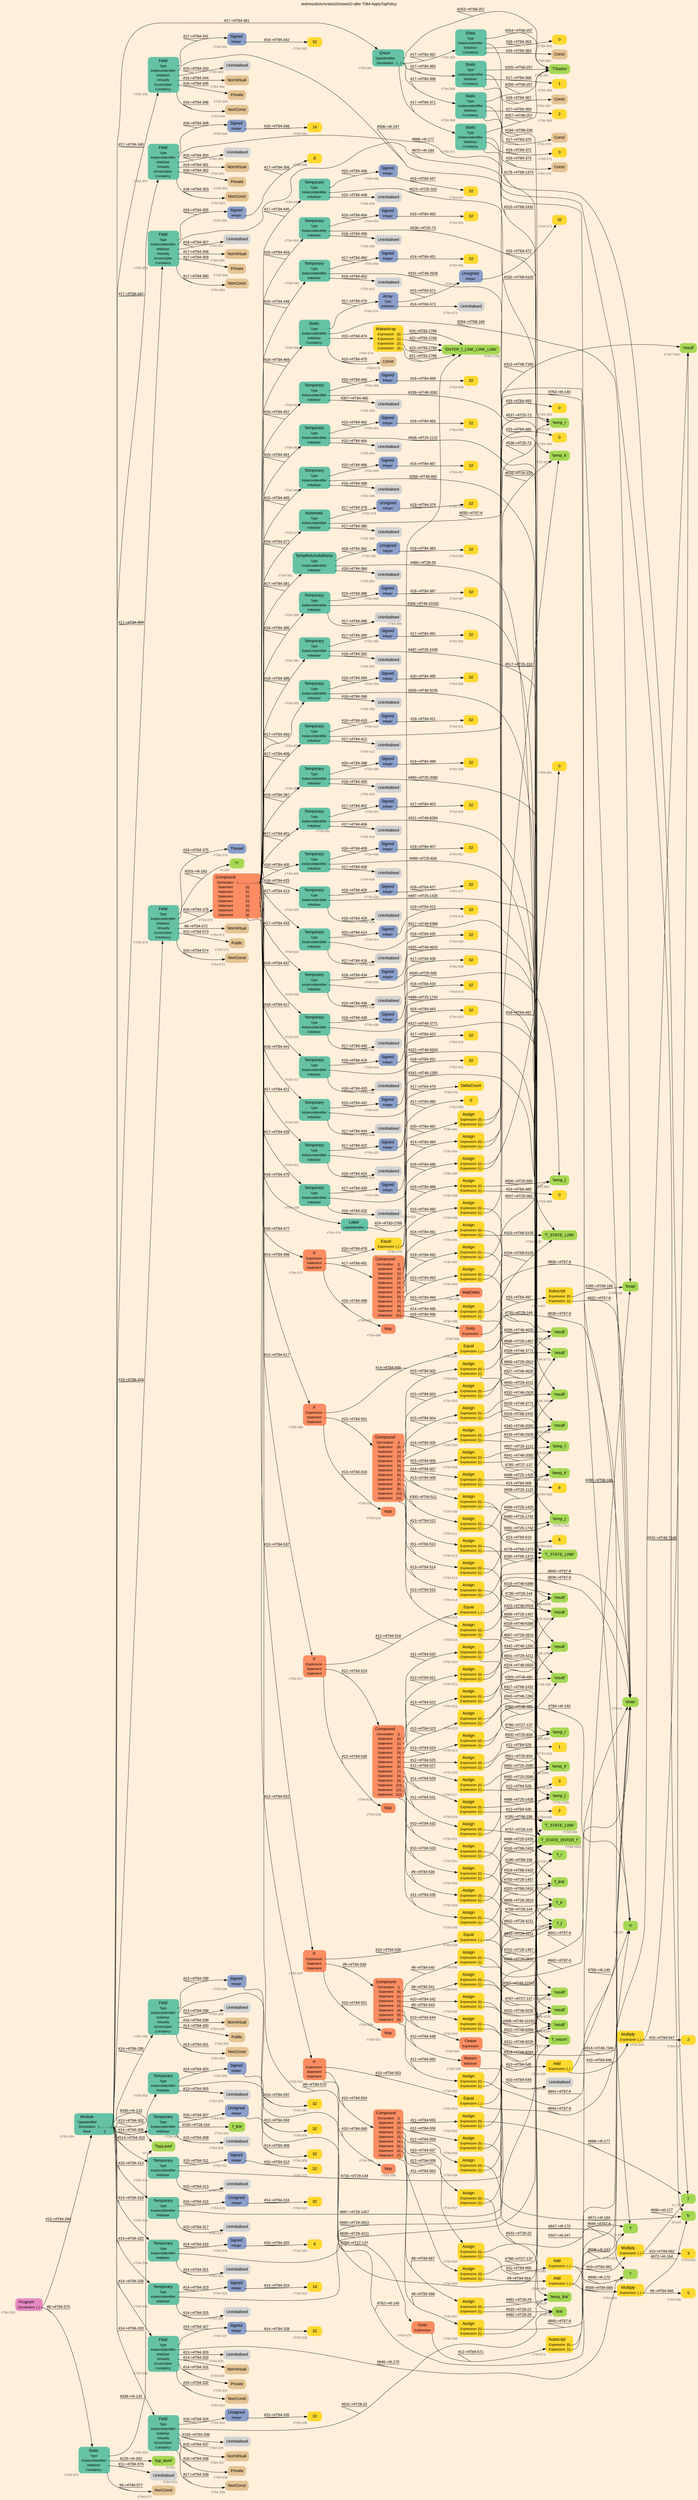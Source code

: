 digraph "test/results/sr/sctest10/sctest10 after T084-ApplyTopPolicy" {
label = "test/results/sr/sctest10/sctest10 after T084-ApplyTopPolicy"
labelloc = t
graph [
    rankdir = "LR"
    ranksep = 0.3
    bgcolor = antiquewhite1
    color = black
    fontcolor = black
    fontname = "Arial"
];
node [
    fontname = "Arial"
];
edge [
    fontname = "Arial"
];

// -------------------- node figure --------------------
// -------- block #T84-293 ----------
"#T84-293" [
    fillcolor = "/set28/4"
    xlabel = "#T84-293"
    fontsize = "12"
    fontcolor = grey40
    shape = "plaintext"
    label = <<TABLE BORDER="0" CELLBORDER="0" CELLSPACING="0">
     <TR><TD><FONT COLOR="black" POINT-SIZE="15">Program</FONT></TD></TR>
     <TR><TD><FONT COLOR="black" POINT-SIZE="12">Declaration</FONT></TD><TD PORT="port0"><FONT COLOR="black" POINT-SIZE="12">{..}</FONT></TD></TR>
    </TABLE>>
    style = "rounded,filled"
];

// -------- block #T84-294 ----------
"#T84-294" [
    fillcolor = "/set28/1"
    xlabel = "#T84-294"
    fontsize = "12"
    fontcolor = grey40
    shape = "plaintext"
    label = <<TABLE BORDER="0" CELLBORDER="0" CELLSPACING="0">
     <TR><TD><FONT COLOR="black" POINT-SIZE="15">Module</FONT></TD></TR>
     <TR><TD><FONT COLOR="black" POINT-SIZE="12">TypeIdentifier</FONT></TD><TD PORT="port0"></TD></TR>
     <TR><TD><FONT COLOR="black" POINT-SIZE="12">Declaration</FONT></TD><TD PORT="port1"><FONT COLOR="black" POINT-SIZE="12">{..............}</FONT></TD></TR>
     <TR><TD><FONT COLOR="black" POINT-SIZE="12">Base</FONT></TD><TD PORT="port2"><FONT COLOR="black" POINT-SIZE="12">{}</FONT></TD></TR>
    </TABLE>>
    style = "rounded,filled"
];

// -------- block #I-133 ----------
"#I-133" [
    fillcolor = "/set28/5"
    xlabel = "#I-133"
    fontsize = "12"
    fontcolor = grey40
    shape = "plaintext"
    label = <<TABLE BORDER="0" CELLBORDER="0" CELLSPACING="0">
     <TR><TD><FONT COLOR="black" POINT-SIZE="15">'TopLevel'</FONT></TD></TR>
    </TABLE>>
    style = "rounded,filled"
];

// -------- block #T84-295 ----------
"#T84-295" [
    fillcolor = "/set28/1"
    xlabel = "#T84-295"
    fontsize = "12"
    fontcolor = grey40
    shape = "plaintext"
    label = <<TABLE BORDER="0" CELLBORDER="0" CELLSPACING="0">
     <TR><TD><FONT COLOR="black" POINT-SIZE="15">Field</FONT></TD></TR>
     <TR><TD><FONT COLOR="black" POINT-SIZE="12">Type</FONT></TD><TD PORT="port0"></TD></TR>
     <TR><TD><FONT COLOR="black" POINT-SIZE="12">InstanceIdentifier</FONT></TD><TD PORT="port1"></TD></TR>
     <TR><TD><FONT COLOR="black" POINT-SIZE="12">Initialiser</FONT></TD><TD PORT="port2"></TD></TR>
     <TR><TD><FONT COLOR="black" POINT-SIZE="12">Virtuality</FONT></TD><TD PORT="port3"></TD></TR>
     <TR><TD><FONT COLOR="black" POINT-SIZE="12">AccessSpec</FONT></TD><TD PORT="port4"></TD></TR>
     <TR><TD><FONT COLOR="black" POINT-SIZE="12">Constancy</FONT></TD><TD PORT="port5"></TD></TR>
    </TABLE>>
    style = "rounded,filled"
];

// -------- block #T84-296 ----------
"#T84-296" [
    fillcolor = "/set28/3"
    xlabel = "#T84-296"
    fontsize = "12"
    fontcolor = grey40
    shape = "plaintext"
    label = <<TABLE BORDER="0" CELLBORDER="0" CELLSPACING="0">
     <TR><TD><FONT COLOR="black" POINT-SIZE="15">Signed</FONT></TD></TR>
     <TR><TD><FONT COLOR="black" POINT-SIZE="12">Integer</FONT></TD><TD PORT="port0"></TD></TR>
    </TABLE>>
    style = "rounded,filled"
];

// -------- block #T84-297 ----------
"#T84-297" [
    fillcolor = "/set28/6"
    xlabel = "#T84-297"
    fontsize = "12"
    fontcolor = grey40
    shape = "plaintext"
    label = <<TABLE BORDER="0" CELLBORDER="0" CELLSPACING="0">
     <TR><TD><FONT COLOR="black" POINT-SIZE="15">32</FONT></TD></TR>
    </TABLE>>
    style = "rounded,filled"
];

// -------- block #I-140 ----------
"#I-140" [
    fillcolor = "/set28/5"
    xlabel = "#I-140"
    fontsize = "12"
    fontcolor = grey40
    shape = "plaintext"
    label = <<TABLE BORDER="0" CELLBORDER="0" CELLSPACING="0">
     <TR><TD><FONT COLOR="black" POINT-SIZE="15">'x'</FONT></TD></TR>
    </TABLE>>
    style = "rounded,filled"
];

// -------- block #T84-298 ----------
"#T84-298" [
    xlabel = "#T84-298"
    fontsize = "12"
    fontcolor = grey40
    shape = "plaintext"
    label = <<TABLE BORDER="0" CELLBORDER="0" CELLSPACING="0">
     <TR><TD><FONT COLOR="black" POINT-SIZE="15">Uninitialised</FONT></TD></TR>
    </TABLE>>
    style = "rounded,filled"
];

// -------- block #T84-299 ----------
"#T84-299" [
    fillcolor = "/set28/7"
    xlabel = "#T84-299"
    fontsize = "12"
    fontcolor = grey40
    shape = "plaintext"
    label = <<TABLE BORDER="0" CELLBORDER="0" CELLSPACING="0">
     <TR><TD><FONT COLOR="black" POINT-SIZE="15">NonVirtual</FONT></TD></TR>
    </TABLE>>
    style = "rounded,filled"
];

// -------- block #T84-300 ----------
"#T84-300" [
    fillcolor = "/set28/7"
    xlabel = "#T84-300"
    fontsize = "12"
    fontcolor = grey40
    shape = "plaintext"
    label = <<TABLE BORDER="0" CELLBORDER="0" CELLSPACING="0">
     <TR><TD><FONT COLOR="black" POINT-SIZE="15">Public</FONT></TD></TR>
    </TABLE>>
    style = "rounded,filled"
];

// -------- block #T84-301 ----------
"#T84-301" [
    fillcolor = "/set28/7"
    xlabel = "#T84-301"
    fontsize = "12"
    fontcolor = grey40
    shape = "plaintext"
    label = <<TABLE BORDER="0" CELLBORDER="0" CELLSPACING="0">
     <TR><TD><FONT COLOR="black" POINT-SIZE="15">NonConst</FONT></TD></TR>
    </TABLE>>
    style = "rounded,filled"
];

// -------- block #T84-302 ----------
"#T84-302" [
    fillcolor = "/set28/1"
    xlabel = "#T84-302"
    fontsize = "12"
    fontcolor = grey40
    shape = "plaintext"
    label = <<TABLE BORDER="0" CELLBORDER="0" CELLSPACING="0">
     <TR><TD><FONT COLOR="black" POINT-SIZE="15">Temporary</FONT></TD></TR>
     <TR><TD><FONT COLOR="black" POINT-SIZE="12">Type</FONT></TD><TD PORT="port0"></TD></TR>
     <TR><TD><FONT COLOR="black" POINT-SIZE="12">InstanceIdentifier</FONT></TD><TD PORT="port1"></TD></TR>
     <TR><TD><FONT COLOR="black" POINT-SIZE="12">Initialiser</FONT></TD><TD PORT="port2"></TD></TR>
    </TABLE>>
    style = "rounded,filled"
];

// -------- block #T84-303 ----------
"#T84-303" [
    fillcolor = "/set28/3"
    xlabel = "#T84-303"
    fontsize = "12"
    fontcolor = grey40
    shape = "plaintext"
    label = <<TABLE BORDER="0" CELLBORDER="0" CELLSPACING="0">
     <TR><TD><FONT COLOR="black" POINT-SIZE="15">Signed</FONT></TD></TR>
     <TR><TD><FONT COLOR="black" POINT-SIZE="12">Integer</FONT></TD><TD PORT="port0"></TD></TR>
    </TABLE>>
    style = "rounded,filled"
];

// -------- block #T84-304 ----------
"#T84-304" [
    fillcolor = "/set28/6"
    xlabel = "#T84-304"
    fontsize = "12"
    fontcolor = grey40
    shape = "plaintext"
    label = <<TABLE BORDER="0" CELLBORDER="0" CELLSPACING="0">
     <TR><TD><FONT COLOR="black" POINT-SIZE="15">32</FONT></TD></TR>
    </TABLE>>
    style = "rounded,filled"
];

// -------- block #T27-137 ----------
"#T27-137" [
    fillcolor = "/set28/5"
    xlabel = "#T27-137"
    fontsize = "12"
    fontcolor = grey40
    shape = "plaintext"
    label = <<TABLE BORDER="0" CELLBORDER="0" CELLSPACING="0">
     <TR><TD><FONT COLOR="black" POINT-SIZE="15">'f_return'</FONT></TD></TR>
    </TABLE>>
    style = "rounded,filled"
];

// -------- block #T84-305 ----------
"#T84-305" [
    xlabel = "#T84-305"
    fontsize = "12"
    fontcolor = grey40
    shape = "plaintext"
    label = <<TABLE BORDER="0" CELLBORDER="0" CELLSPACING="0">
     <TR><TD><FONT COLOR="black" POINT-SIZE="15">Uninitialised</FONT></TD></TR>
    </TABLE>>
    style = "rounded,filled"
];

// -------- block #T84-306 ----------
"#T84-306" [
    fillcolor = "/set28/1"
    xlabel = "#T84-306"
    fontsize = "12"
    fontcolor = grey40
    shape = "plaintext"
    label = <<TABLE BORDER="0" CELLBORDER="0" CELLSPACING="0">
     <TR><TD><FONT COLOR="black" POINT-SIZE="15">Temporary</FONT></TD></TR>
     <TR><TD><FONT COLOR="black" POINT-SIZE="12">Type</FONT></TD><TD PORT="port0"></TD></TR>
     <TR><TD><FONT COLOR="black" POINT-SIZE="12">InstanceIdentifier</FONT></TD><TD PORT="port1"></TD></TR>
     <TR><TD><FONT COLOR="black" POINT-SIZE="12">Initialiser</FONT></TD><TD PORT="port2"></TD></TR>
    </TABLE>>
    style = "rounded,filled"
];

// -------- block #T84-307 ----------
"#T84-307" [
    fillcolor = "/set28/3"
    xlabel = "#T84-307"
    fontsize = "12"
    fontcolor = grey40
    shape = "plaintext"
    label = <<TABLE BORDER="0" CELLBORDER="0" CELLSPACING="0">
     <TR><TD><FONT COLOR="black" POINT-SIZE="15">Unsigned</FONT></TD></TR>
     <TR><TD><FONT COLOR="black" POINT-SIZE="12">Integer</FONT></TD><TD PORT="port0"></TD></TR>
    </TABLE>>
    style = "rounded,filled"
];

// -------- block #T84-308 ----------
"#T84-308" [
    fillcolor = "/set28/6"
    xlabel = "#T84-308"
    fontsize = "12"
    fontcolor = grey40
    shape = "plaintext"
    label = <<TABLE BORDER="0" CELLBORDER="0" CELLSPACING="0">
     <TR><TD><FONT COLOR="black" POINT-SIZE="15">32</FONT></TD></TR>
    </TABLE>>
    style = "rounded,filled"
];

// -------- block #T28-154 ----------
"#T28-154" [
    fillcolor = "/set28/5"
    xlabel = "#T28-154"
    fontsize = "12"
    fontcolor = grey40
    shape = "plaintext"
    label = <<TABLE BORDER="0" CELLBORDER="0" CELLSPACING="0">
     <TR><TD><FONT COLOR="black" POINT-SIZE="15">'f_link'</FONT></TD></TR>
    </TABLE>>
    style = "rounded,filled"
];

// -------- block #T84-309 ----------
"#T84-309" [
    xlabel = "#T84-309"
    fontsize = "12"
    fontcolor = grey40
    shape = "plaintext"
    label = <<TABLE BORDER="0" CELLBORDER="0" CELLSPACING="0">
     <TR><TD><FONT COLOR="black" POINT-SIZE="15">Uninitialised</FONT></TD></TR>
    </TABLE>>
    style = "rounded,filled"
];

// -------- block #T84-310 ----------
"#T84-310" [
    fillcolor = "/set28/1"
    xlabel = "#T84-310"
    fontsize = "12"
    fontcolor = grey40
    shape = "plaintext"
    label = <<TABLE BORDER="0" CELLBORDER="0" CELLSPACING="0">
     <TR><TD><FONT COLOR="black" POINT-SIZE="15">Temporary</FONT></TD></TR>
     <TR><TD><FONT COLOR="black" POINT-SIZE="12">Type</FONT></TD><TD PORT="port0"></TD></TR>
     <TR><TD><FONT COLOR="black" POINT-SIZE="12">InstanceIdentifier</FONT></TD><TD PORT="port1"></TD></TR>
     <TR><TD><FONT COLOR="black" POINT-SIZE="12">Initialiser</FONT></TD><TD PORT="port2"></TD></TR>
    </TABLE>>
    style = "rounded,filled"
];

// -------- block #T84-311 ----------
"#T84-311" [
    fillcolor = "/set28/3"
    xlabel = "#T84-311"
    fontsize = "12"
    fontcolor = grey40
    shape = "plaintext"
    label = <<TABLE BORDER="0" CELLBORDER="0" CELLSPACING="0">
     <TR><TD><FONT COLOR="black" POINT-SIZE="15">Signed</FONT></TD></TR>
     <TR><TD><FONT COLOR="black" POINT-SIZE="12">Integer</FONT></TD><TD PORT="port0"></TD></TR>
    </TABLE>>
    style = "rounded,filled"
];

// -------- block #T84-312 ----------
"#T84-312" [
    fillcolor = "/set28/6"
    xlabel = "#T84-312"
    fontsize = "12"
    fontcolor = grey40
    shape = "plaintext"
    label = <<TABLE BORDER="0" CELLBORDER="0" CELLSPACING="0">
     <TR><TD><FONT COLOR="black" POINT-SIZE="15">32</FONT></TD></TR>
    </TABLE>>
    style = "rounded,filled"
];

// -------- block #T29-144 ----------
"#T29-144" [
    fillcolor = "/set28/5"
    xlabel = "#T29-144"
    fontsize = "12"
    fontcolor = grey40
    shape = "plaintext"
    label = <<TABLE BORDER="0" CELLBORDER="0" CELLSPACING="0">
     <TR><TD><FONT COLOR="black" POINT-SIZE="15">'f_i'</FONT></TD></TR>
    </TABLE>>
    style = "rounded,filled"
];

// -------- block #T84-313 ----------
"#T84-313" [
    xlabel = "#T84-313"
    fontsize = "12"
    fontcolor = grey40
    shape = "plaintext"
    label = <<TABLE BORDER="0" CELLBORDER="0" CELLSPACING="0">
     <TR><TD><FONT COLOR="black" POINT-SIZE="15">Uninitialised</FONT></TD></TR>
    </TABLE>>
    style = "rounded,filled"
];

// -------- block #T84-314 ----------
"#T84-314" [
    fillcolor = "/set28/1"
    xlabel = "#T84-314"
    fontsize = "12"
    fontcolor = grey40
    shape = "plaintext"
    label = <<TABLE BORDER="0" CELLBORDER="0" CELLSPACING="0">
     <TR><TD><FONT COLOR="black" POINT-SIZE="15">Temporary</FONT></TD></TR>
     <TR><TD><FONT COLOR="black" POINT-SIZE="12">Type</FONT></TD><TD PORT="port0"></TD></TR>
     <TR><TD><FONT COLOR="black" POINT-SIZE="12">InstanceIdentifier</FONT></TD><TD PORT="port1"></TD></TR>
     <TR><TD><FONT COLOR="black" POINT-SIZE="12">Initialiser</FONT></TD><TD PORT="port2"></TD></TR>
    </TABLE>>
    style = "rounded,filled"
];

// -------- block #T84-315 ----------
"#T84-315" [
    fillcolor = "/set28/3"
    xlabel = "#T84-315"
    fontsize = "12"
    fontcolor = grey40
    shape = "plaintext"
    label = <<TABLE BORDER="0" CELLBORDER="0" CELLSPACING="0">
     <TR><TD><FONT COLOR="black" POINT-SIZE="15">Unsigned</FONT></TD></TR>
     <TR><TD><FONT COLOR="black" POINT-SIZE="12">Integer</FONT></TD><TD PORT="port0"></TD></TR>
    </TABLE>>
    style = "rounded,filled"
];

// -------- block #T84-316 ----------
"#T84-316" [
    fillcolor = "/set28/6"
    xlabel = "#T84-316"
    fontsize = "12"
    fontcolor = grey40
    shape = "plaintext"
    label = <<TABLE BORDER="0" CELLBORDER="0" CELLSPACING="0">
     <TR><TD><FONT COLOR="black" POINT-SIZE="15">32</FONT></TD></TR>
    </TABLE>>
    style = "rounded,filled"
];

// -------- block #T29-1457 ----------
"#T29-1457" [
    fillcolor = "/set28/5"
    xlabel = "#T29-1457"
    fontsize = "12"
    fontcolor = grey40
    shape = "plaintext"
    label = <<TABLE BORDER="0" CELLBORDER="0" CELLSPACING="0">
     <TR><TD><FONT COLOR="black" POINT-SIZE="15">'f_link'</FONT></TD></TR>
    </TABLE>>
    style = "rounded,filled"
];

// -------- block #T84-317 ----------
"#T84-317" [
    xlabel = "#T84-317"
    fontsize = "12"
    fontcolor = grey40
    shape = "plaintext"
    label = <<TABLE BORDER="0" CELLBORDER="0" CELLSPACING="0">
     <TR><TD><FONT COLOR="black" POINT-SIZE="15">Uninitialised</FONT></TD></TR>
    </TABLE>>
    style = "rounded,filled"
];

// -------- block #T84-318 ----------
"#T84-318" [
    fillcolor = "/set28/1"
    xlabel = "#T84-318"
    fontsize = "12"
    fontcolor = grey40
    shape = "plaintext"
    label = <<TABLE BORDER="0" CELLBORDER="0" CELLSPACING="0">
     <TR><TD><FONT COLOR="black" POINT-SIZE="15">Temporary</FONT></TD></TR>
     <TR><TD><FONT COLOR="black" POINT-SIZE="12">Type</FONT></TD><TD PORT="port0"></TD></TR>
     <TR><TD><FONT COLOR="black" POINT-SIZE="12">InstanceIdentifier</FONT></TD><TD PORT="port1"></TD></TR>
     <TR><TD><FONT COLOR="black" POINT-SIZE="12">Initialiser</FONT></TD><TD PORT="port2"></TD></TR>
    </TABLE>>
    style = "rounded,filled"
];

// -------- block #T84-319 ----------
"#T84-319" [
    fillcolor = "/set28/3"
    xlabel = "#T84-319"
    fontsize = "12"
    fontcolor = grey40
    shape = "plaintext"
    label = <<TABLE BORDER="0" CELLBORDER="0" CELLSPACING="0">
     <TR><TD><FONT COLOR="black" POINT-SIZE="15">Signed</FONT></TD></TR>
     <TR><TD><FONT COLOR="black" POINT-SIZE="12">Integer</FONT></TD><TD PORT="port0"></TD></TR>
    </TABLE>>
    style = "rounded,filled"
];

// -------- block #T84-320 ----------
"#T84-320" [
    fillcolor = "/set28/6"
    xlabel = "#T84-320"
    fontsize = "12"
    fontcolor = grey40
    shape = "plaintext"
    label = <<TABLE BORDER="0" CELLBORDER="0" CELLSPACING="0">
     <TR><TD><FONT COLOR="black" POINT-SIZE="15">8</FONT></TD></TR>
    </TABLE>>
    style = "rounded,filled"
];

// -------- block #T29-2810 ----------
"#T29-2810" [
    fillcolor = "/set28/5"
    xlabel = "#T29-2810"
    fontsize = "12"
    fontcolor = grey40
    shape = "plaintext"
    label = <<TABLE BORDER="0" CELLBORDER="0" CELLSPACING="0">
     <TR><TD><FONT COLOR="black" POINT-SIZE="15">'f_k'</FONT></TD></TR>
    </TABLE>>
    style = "rounded,filled"
];

// -------- block #T84-321 ----------
"#T84-321" [
    xlabel = "#T84-321"
    fontsize = "12"
    fontcolor = grey40
    shape = "plaintext"
    label = <<TABLE BORDER="0" CELLBORDER="0" CELLSPACING="0">
     <TR><TD><FONT COLOR="black" POINT-SIZE="15">Uninitialised</FONT></TD></TR>
    </TABLE>>
    style = "rounded,filled"
];

// -------- block #T84-322 ----------
"#T84-322" [
    fillcolor = "/set28/1"
    xlabel = "#T84-322"
    fontsize = "12"
    fontcolor = grey40
    shape = "plaintext"
    label = <<TABLE BORDER="0" CELLBORDER="0" CELLSPACING="0">
     <TR><TD><FONT COLOR="black" POINT-SIZE="15">Temporary</FONT></TD></TR>
     <TR><TD><FONT COLOR="black" POINT-SIZE="12">Type</FONT></TD><TD PORT="port0"></TD></TR>
     <TR><TD><FONT COLOR="black" POINT-SIZE="12">InstanceIdentifier</FONT></TD><TD PORT="port1"></TD></TR>
     <TR><TD><FONT COLOR="black" POINT-SIZE="12">Initialiser</FONT></TD><TD PORT="port2"></TD></TR>
    </TABLE>>
    style = "rounded,filled"
];

// -------- block #T84-323 ----------
"#T84-323" [
    fillcolor = "/set28/3"
    xlabel = "#T84-323"
    fontsize = "12"
    fontcolor = grey40
    shape = "plaintext"
    label = <<TABLE BORDER="0" CELLBORDER="0" CELLSPACING="0">
     <TR><TD><FONT COLOR="black" POINT-SIZE="15">Signed</FONT></TD></TR>
     <TR><TD><FONT COLOR="black" POINT-SIZE="12">Integer</FONT></TD><TD PORT="port0"></TD></TR>
    </TABLE>>
    style = "rounded,filled"
];

// -------- block #T84-324 ----------
"#T84-324" [
    fillcolor = "/set28/6"
    xlabel = "#T84-324"
    fontsize = "12"
    fontcolor = grey40
    shape = "plaintext"
    label = <<TABLE BORDER="0" CELLBORDER="0" CELLSPACING="0">
     <TR><TD><FONT COLOR="black" POINT-SIZE="15">16</FONT></TD></TR>
    </TABLE>>
    style = "rounded,filled"
];

// -------- block #T29-4211 ----------
"#T29-4211" [
    fillcolor = "/set28/5"
    xlabel = "#T29-4211"
    fontsize = "12"
    fontcolor = grey40
    shape = "plaintext"
    label = <<TABLE BORDER="0" CELLBORDER="0" CELLSPACING="0">
     <TR><TD><FONT COLOR="black" POINT-SIZE="15">'f_j'</FONT></TD></TR>
    </TABLE>>
    style = "rounded,filled"
];

// -------- block #T84-325 ----------
"#T84-325" [
    xlabel = "#T84-325"
    fontsize = "12"
    fontcolor = grey40
    shape = "plaintext"
    label = <<TABLE BORDER="0" CELLBORDER="0" CELLSPACING="0">
     <TR><TD><FONT COLOR="black" POINT-SIZE="15">Uninitialised</FONT></TD></TR>
    </TABLE>>
    style = "rounded,filled"
];

// -------- block #T84-326 ----------
"#T84-326" [
    fillcolor = "/set28/1"
    xlabel = "#T84-326"
    fontsize = "12"
    fontcolor = grey40
    shape = "plaintext"
    label = <<TABLE BORDER="0" CELLBORDER="0" CELLSPACING="0">
     <TR><TD><FONT COLOR="black" POINT-SIZE="15">Field</FONT></TD></TR>
     <TR><TD><FONT COLOR="black" POINT-SIZE="12">Type</FONT></TD><TD PORT="port0"></TD></TR>
     <TR><TD><FONT COLOR="black" POINT-SIZE="12">InstanceIdentifier</FONT></TD><TD PORT="port1"></TD></TR>
     <TR><TD><FONT COLOR="black" POINT-SIZE="12">Initialiser</FONT></TD><TD PORT="port2"></TD></TR>
     <TR><TD><FONT COLOR="black" POINT-SIZE="12">Virtuality</FONT></TD><TD PORT="port3"></TD></TR>
     <TR><TD><FONT COLOR="black" POINT-SIZE="12">AccessSpec</FONT></TD><TD PORT="port4"></TD></TR>
     <TR><TD><FONT COLOR="black" POINT-SIZE="12">Constancy</FONT></TD><TD PORT="port5"></TD></TR>
    </TABLE>>
    style = "rounded,filled"
];

// -------- block #T84-327 ----------
"#T84-327" [
    fillcolor = "/set28/3"
    xlabel = "#T84-327"
    fontsize = "12"
    fontcolor = grey40
    shape = "plaintext"
    label = <<TABLE BORDER="0" CELLBORDER="0" CELLSPACING="0">
     <TR><TD><FONT COLOR="black" POINT-SIZE="15">Signed</FONT></TD></TR>
     <TR><TD><FONT COLOR="black" POINT-SIZE="12">Integer</FONT></TD><TD PORT="port0"></TD></TR>
    </TABLE>>
    style = "rounded,filled"
];

// -------- block #T84-328 ----------
"#T84-328" [
    fillcolor = "/set28/6"
    xlabel = "#T84-328"
    fontsize = "12"
    fontcolor = grey40
    shape = "plaintext"
    label = <<TABLE BORDER="0" CELLBORDER="0" CELLSPACING="0">
     <TR><TD><FONT COLOR="black" POINT-SIZE="15">32</FONT></TD></TR>
    </TABLE>>
    style = "rounded,filled"
];

// -------- block #I-170 ----------
"#I-170" [
    fillcolor = "/set28/5"
    xlabel = "#I-170"
    fontsize = "12"
    fontcolor = grey40
    shape = "plaintext"
    label = <<TABLE BORDER="0" CELLBORDER="0" CELLSPACING="0">
     <TR><TD><FONT COLOR="black" POINT-SIZE="15">'i'</FONT></TD></TR>
    </TABLE>>
    style = "rounded,filled"
];

// -------- block #T84-329 ----------
"#T84-329" [
    xlabel = "#T84-329"
    fontsize = "12"
    fontcolor = grey40
    shape = "plaintext"
    label = <<TABLE BORDER="0" CELLBORDER="0" CELLSPACING="0">
     <TR><TD><FONT COLOR="black" POINT-SIZE="15">Uninitialised</FONT></TD></TR>
    </TABLE>>
    style = "rounded,filled"
];

// -------- block #T84-330 ----------
"#T84-330" [
    fillcolor = "/set28/7"
    xlabel = "#T84-330"
    fontsize = "12"
    fontcolor = grey40
    shape = "plaintext"
    label = <<TABLE BORDER="0" CELLBORDER="0" CELLSPACING="0">
     <TR><TD><FONT COLOR="black" POINT-SIZE="15">NonVirtual</FONT></TD></TR>
    </TABLE>>
    style = "rounded,filled"
];

// -------- block #T84-331 ----------
"#T84-331" [
    fillcolor = "/set28/7"
    xlabel = "#T84-331"
    fontsize = "12"
    fontcolor = grey40
    shape = "plaintext"
    label = <<TABLE BORDER="0" CELLBORDER="0" CELLSPACING="0">
     <TR><TD><FONT COLOR="black" POINT-SIZE="15">Private</FONT></TD></TR>
    </TABLE>>
    style = "rounded,filled"
];

// -------- block #T84-332 ----------
"#T84-332" [
    fillcolor = "/set28/7"
    xlabel = "#T84-332"
    fontsize = "12"
    fontcolor = grey40
    shape = "plaintext"
    label = <<TABLE BORDER="0" CELLBORDER="0" CELLSPACING="0">
     <TR><TD><FONT COLOR="black" POINT-SIZE="15">NonConst</FONT></TD></TR>
    </TABLE>>
    style = "rounded,filled"
];

// -------- block #T84-333 ----------
"#T84-333" [
    fillcolor = "/set28/1"
    xlabel = "#T84-333"
    fontsize = "12"
    fontcolor = grey40
    shape = "plaintext"
    label = <<TABLE BORDER="0" CELLBORDER="0" CELLSPACING="0">
     <TR><TD><FONT COLOR="black" POINT-SIZE="15">Field</FONT></TD></TR>
     <TR><TD><FONT COLOR="black" POINT-SIZE="12">Type</FONT></TD><TD PORT="port0"></TD></TR>
     <TR><TD><FONT COLOR="black" POINT-SIZE="12">InstanceIdentifier</FONT></TD><TD PORT="port1"></TD></TR>
     <TR><TD><FONT COLOR="black" POINT-SIZE="12">Initialiser</FONT></TD><TD PORT="port2"></TD></TR>
     <TR><TD><FONT COLOR="black" POINT-SIZE="12">Virtuality</FONT></TD><TD PORT="port3"></TD></TR>
     <TR><TD><FONT COLOR="black" POINT-SIZE="12">AccessSpec</FONT></TD><TD PORT="port4"></TD></TR>
     <TR><TD><FONT COLOR="black" POINT-SIZE="12">Constancy</FONT></TD><TD PORT="port5"></TD></TR>
    </TABLE>>
    style = "rounded,filled"
];

// -------- block #T84-334 ----------
"#T84-334" [
    fillcolor = "/set28/3"
    xlabel = "#T84-334"
    fontsize = "12"
    fontcolor = grey40
    shape = "plaintext"
    label = <<TABLE BORDER="0" CELLBORDER="0" CELLSPACING="0">
     <TR><TD><FONT COLOR="black" POINT-SIZE="15">Unsigned</FONT></TD></TR>
     <TR><TD><FONT COLOR="black" POINT-SIZE="12">Integer</FONT></TD><TD PORT="port0"></TD></TR>
    </TABLE>>
    style = "rounded,filled"
];

// -------- block #T84-335 ----------
"#T84-335" [
    fillcolor = "/set28/6"
    xlabel = "#T84-335"
    fontsize = "12"
    fontcolor = grey40
    shape = "plaintext"
    label = <<TABLE BORDER="0" CELLBORDER="0" CELLSPACING="0">
     <TR><TD><FONT COLOR="black" POINT-SIZE="15">32</FONT></TD></TR>
    </TABLE>>
    style = "rounded,filled"
];

// -------- block #T28-22 ----------
"#T28-22" [
    fillcolor = "/set28/5"
    xlabel = "#T28-22"
    fontsize = "12"
    fontcolor = grey40
    shape = "plaintext"
    label = <<TABLE BORDER="0" CELLBORDER="0" CELLSPACING="0">
     <TR><TD><FONT COLOR="black" POINT-SIZE="15">'link'</FONT></TD></TR>
    </TABLE>>
    style = "rounded,filled"
];

// -------- block #T84-336 ----------
"#T84-336" [
    xlabel = "#T84-336"
    fontsize = "12"
    fontcolor = grey40
    shape = "plaintext"
    label = <<TABLE BORDER="0" CELLBORDER="0" CELLSPACING="0">
     <TR><TD><FONT COLOR="black" POINT-SIZE="15">Uninitialised</FONT></TD></TR>
    </TABLE>>
    style = "rounded,filled"
];

// -------- block #T84-337 ----------
"#T84-337" [
    fillcolor = "/set28/7"
    xlabel = "#T84-337"
    fontsize = "12"
    fontcolor = grey40
    shape = "plaintext"
    label = <<TABLE BORDER="0" CELLBORDER="0" CELLSPACING="0">
     <TR><TD><FONT COLOR="black" POINT-SIZE="15">NonVirtual</FONT></TD></TR>
    </TABLE>>
    style = "rounded,filled"
];

// -------- block #T84-338 ----------
"#T84-338" [
    fillcolor = "/set28/7"
    xlabel = "#T84-338"
    fontsize = "12"
    fontcolor = grey40
    shape = "plaintext"
    label = <<TABLE BORDER="0" CELLBORDER="0" CELLSPACING="0">
     <TR><TD><FONT COLOR="black" POINT-SIZE="15">Private</FONT></TD></TR>
    </TABLE>>
    style = "rounded,filled"
];

// -------- block #T84-339 ----------
"#T84-339" [
    fillcolor = "/set28/7"
    xlabel = "#T84-339"
    fontsize = "12"
    fontcolor = grey40
    shape = "plaintext"
    label = <<TABLE BORDER="0" CELLBORDER="0" CELLSPACING="0">
     <TR><TD><FONT COLOR="black" POINT-SIZE="15">NonConst</FONT></TD></TR>
    </TABLE>>
    style = "rounded,filled"
];

// -------- block #T84-340 ----------
"#T84-340" [
    fillcolor = "/set28/1"
    xlabel = "#T84-340"
    fontsize = "12"
    fontcolor = grey40
    shape = "plaintext"
    label = <<TABLE BORDER="0" CELLBORDER="0" CELLSPACING="0">
     <TR><TD><FONT COLOR="black" POINT-SIZE="15">Field</FONT></TD></TR>
     <TR><TD><FONT COLOR="black" POINT-SIZE="12">Type</FONT></TD><TD PORT="port0"></TD></TR>
     <TR><TD><FONT COLOR="black" POINT-SIZE="12">InstanceIdentifier</FONT></TD><TD PORT="port1"></TD></TR>
     <TR><TD><FONT COLOR="black" POINT-SIZE="12">Initialiser</FONT></TD><TD PORT="port2"></TD></TR>
     <TR><TD><FONT COLOR="black" POINT-SIZE="12">Virtuality</FONT></TD><TD PORT="port3"></TD></TR>
     <TR><TD><FONT COLOR="black" POINT-SIZE="12">AccessSpec</FONT></TD><TD PORT="port4"></TD></TR>
     <TR><TD><FONT COLOR="black" POINT-SIZE="12">Constancy</FONT></TD><TD PORT="port5"></TD></TR>
    </TABLE>>
    style = "rounded,filled"
];

// -------- block #T84-341 ----------
"#T84-341" [
    fillcolor = "/set28/3"
    xlabel = "#T84-341"
    fontsize = "12"
    fontcolor = grey40
    shape = "plaintext"
    label = <<TABLE BORDER="0" CELLBORDER="0" CELLSPACING="0">
     <TR><TD><FONT COLOR="black" POINT-SIZE="15">Signed</FONT></TD></TR>
     <TR><TD><FONT COLOR="black" POINT-SIZE="12">Integer</FONT></TD><TD PORT="port0"></TD></TR>
    </TABLE>>
    style = "rounded,filled"
];

// -------- block #T84-342 ----------
"#T84-342" [
    fillcolor = "/set28/6"
    xlabel = "#T84-342"
    fontsize = "12"
    fontcolor = grey40
    shape = "plaintext"
    label = <<TABLE BORDER="0" CELLBORDER="0" CELLSPACING="0">
     <TR><TD><FONT COLOR="black" POINT-SIZE="15">32</FONT></TD></TR>
    </TABLE>>
    style = "rounded,filled"
];

// -------- block #I-247 ----------
"#I-247" [
    fillcolor = "/set28/5"
    xlabel = "#I-247"
    fontsize = "12"
    fontcolor = grey40
    shape = "plaintext"
    label = <<TABLE BORDER="0" CELLBORDER="0" CELLSPACING="0">
     <TR><TD><FONT COLOR="black" POINT-SIZE="15">'t'</FONT></TD></TR>
    </TABLE>>
    style = "rounded,filled"
];

// -------- block #T84-343 ----------
"#T84-343" [
    xlabel = "#T84-343"
    fontsize = "12"
    fontcolor = grey40
    shape = "plaintext"
    label = <<TABLE BORDER="0" CELLBORDER="0" CELLSPACING="0">
     <TR><TD><FONT COLOR="black" POINT-SIZE="15">Uninitialised</FONT></TD></TR>
    </TABLE>>
    style = "rounded,filled"
];

// -------- block #T84-344 ----------
"#T84-344" [
    fillcolor = "/set28/7"
    xlabel = "#T84-344"
    fontsize = "12"
    fontcolor = grey40
    shape = "plaintext"
    label = <<TABLE BORDER="0" CELLBORDER="0" CELLSPACING="0">
     <TR><TD><FONT COLOR="black" POINT-SIZE="15">NonVirtual</FONT></TD></TR>
    </TABLE>>
    style = "rounded,filled"
];

// -------- block #T84-345 ----------
"#T84-345" [
    fillcolor = "/set28/7"
    xlabel = "#T84-345"
    fontsize = "12"
    fontcolor = grey40
    shape = "plaintext"
    label = <<TABLE BORDER="0" CELLBORDER="0" CELLSPACING="0">
     <TR><TD><FONT COLOR="black" POINT-SIZE="15">Private</FONT></TD></TR>
    </TABLE>>
    style = "rounded,filled"
];

// -------- block #T84-346 ----------
"#T84-346" [
    fillcolor = "/set28/7"
    xlabel = "#T84-346"
    fontsize = "12"
    fontcolor = grey40
    shape = "plaintext"
    label = <<TABLE BORDER="0" CELLBORDER="0" CELLSPACING="0">
     <TR><TD><FONT COLOR="black" POINT-SIZE="15">NonConst</FONT></TD></TR>
    </TABLE>>
    style = "rounded,filled"
];

// -------- block #T84-347 ----------
"#T84-347" [
    fillcolor = "/set28/1"
    xlabel = "#T84-347"
    fontsize = "12"
    fontcolor = grey40
    shape = "plaintext"
    label = <<TABLE BORDER="0" CELLBORDER="0" CELLSPACING="0">
     <TR><TD><FONT COLOR="black" POINT-SIZE="15">Field</FONT></TD></TR>
     <TR><TD><FONT COLOR="black" POINT-SIZE="12">Type</FONT></TD><TD PORT="port0"></TD></TR>
     <TR><TD><FONT COLOR="black" POINT-SIZE="12">InstanceIdentifier</FONT></TD><TD PORT="port1"></TD></TR>
     <TR><TD><FONT COLOR="black" POINT-SIZE="12">Initialiser</FONT></TD><TD PORT="port2"></TD></TR>
     <TR><TD><FONT COLOR="black" POINT-SIZE="12">Virtuality</FONT></TD><TD PORT="port3"></TD></TR>
     <TR><TD><FONT COLOR="black" POINT-SIZE="12">AccessSpec</FONT></TD><TD PORT="port4"></TD></TR>
     <TR><TD><FONT COLOR="black" POINT-SIZE="12">Constancy</FONT></TD><TD PORT="port5"></TD></TR>
    </TABLE>>
    style = "rounded,filled"
];

// -------- block #T84-348 ----------
"#T84-348" [
    fillcolor = "/set28/3"
    xlabel = "#T84-348"
    fontsize = "12"
    fontcolor = grey40
    shape = "plaintext"
    label = <<TABLE BORDER="0" CELLBORDER="0" CELLSPACING="0">
     <TR><TD><FONT COLOR="black" POINT-SIZE="15">Signed</FONT></TD></TR>
     <TR><TD><FONT COLOR="black" POINT-SIZE="12">Integer</FONT></TD><TD PORT="port0"></TD></TR>
    </TABLE>>
    style = "rounded,filled"
];

// -------- block #T84-349 ----------
"#T84-349" [
    fillcolor = "/set28/6"
    xlabel = "#T84-349"
    fontsize = "12"
    fontcolor = grey40
    shape = "plaintext"
    label = <<TABLE BORDER="0" CELLBORDER="0" CELLSPACING="0">
     <TR><TD><FONT COLOR="black" POINT-SIZE="15">16</FONT></TD></TR>
    </TABLE>>
    style = "rounded,filled"
];

// -------- block #I-177 ----------
"#I-177" [
    fillcolor = "/set28/5"
    xlabel = "#I-177"
    fontsize = "12"
    fontcolor = grey40
    shape = "plaintext"
    label = <<TABLE BORDER="0" CELLBORDER="0" CELLSPACING="0">
     <TR><TD><FONT COLOR="black" POINT-SIZE="15">'j'</FONT></TD></TR>
    </TABLE>>
    style = "rounded,filled"
];

// -------- block #T84-350 ----------
"#T84-350" [
    xlabel = "#T84-350"
    fontsize = "12"
    fontcolor = grey40
    shape = "plaintext"
    label = <<TABLE BORDER="0" CELLBORDER="0" CELLSPACING="0">
     <TR><TD><FONT COLOR="black" POINT-SIZE="15">Uninitialised</FONT></TD></TR>
    </TABLE>>
    style = "rounded,filled"
];

// -------- block #T84-351 ----------
"#T84-351" [
    fillcolor = "/set28/7"
    xlabel = "#T84-351"
    fontsize = "12"
    fontcolor = grey40
    shape = "plaintext"
    label = <<TABLE BORDER="0" CELLBORDER="0" CELLSPACING="0">
     <TR><TD><FONT COLOR="black" POINT-SIZE="15">NonVirtual</FONT></TD></TR>
    </TABLE>>
    style = "rounded,filled"
];

// -------- block #T84-352 ----------
"#T84-352" [
    fillcolor = "/set28/7"
    xlabel = "#T84-352"
    fontsize = "12"
    fontcolor = grey40
    shape = "plaintext"
    label = <<TABLE BORDER="0" CELLBORDER="0" CELLSPACING="0">
     <TR><TD><FONT COLOR="black" POINT-SIZE="15">Private</FONT></TD></TR>
    </TABLE>>
    style = "rounded,filled"
];

// -------- block #T84-353 ----------
"#T84-353" [
    fillcolor = "/set28/7"
    xlabel = "#T84-353"
    fontsize = "12"
    fontcolor = grey40
    shape = "plaintext"
    label = <<TABLE BORDER="0" CELLBORDER="0" CELLSPACING="0">
     <TR><TD><FONT COLOR="black" POINT-SIZE="15">NonConst</FONT></TD></TR>
    </TABLE>>
    style = "rounded,filled"
];

// -------- block #T84-354 ----------
"#T84-354" [
    fillcolor = "/set28/1"
    xlabel = "#T84-354"
    fontsize = "12"
    fontcolor = grey40
    shape = "plaintext"
    label = <<TABLE BORDER="0" CELLBORDER="0" CELLSPACING="0">
     <TR><TD><FONT COLOR="black" POINT-SIZE="15">Field</FONT></TD></TR>
     <TR><TD><FONT COLOR="black" POINT-SIZE="12">Type</FONT></TD><TD PORT="port0"></TD></TR>
     <TR><TD><FONT COLOR="black" POINT-SIZE="12">InstanceIdentifier</FONT></TD><TD PORT="port1"></TD></TR>
     <TR><TD><FONT COLOR="black" POINT-SIZE="12">Initialiser</FONT></TD><TD PORT="port2"></TD></TR>
     <TR><TD><FONT COLOR="black" POINT-SIZE="12">Virtuality</FONT></TD><TD PORT="port3"></TD></TR>
     <TR><TD><FONT COLOR="black" POINT-SIZE="12">AccessSpec</FONT></TD><TD PORT="port4"></TD></TR>
     <TR><TD><FONT COLOR="black" POINT-SIZE="12">Constancy</FONT></TD><TD PORT="port5"></TD></TR>
    </TABLE>>
    style = "rounded,filled"
];

// -------- block #T84-355 ----------
"#T84-355" [
    fillcolor = "/set28/3"
    xlabel = "#T84-355"
    fontsize = "12"
    fontcolor = grey40
    shape = "plaintext"
    label = <<TABLE BORDER="0" CELLBORDER="0" CELLSPACING="0">
     <TR><TD><FONT COLOR="black" POINT-SIZE="15">Signed</FONT></TD></TR>
     <TR><TD><FONT COLOR="black" POINT-SIZE="12">Integer</FONT></TD><TD PORT="port0"></TD></TR>
    </TABLE>>
    style = "rounded,filled"
];

// -------- block #T84-356 ----------
"#T84-356" [
    fillcolor = "/set28/6"
    xlabel = "#T84-356"
    fontsize = "12"
    fontcolor = grey40
    shape = "plaintext"
    label = <<TABLE BORDER="0" CELLBORDER="0" CELLSPACING="0">
     <TR><TD><FONT COLOR="black" POINT-SIZE="15">8</FONT></TD></TR>
    </TABLE>>
    style = "rounded,filled"
];

// -------- block #I-184 ----------
"#I-184" [
    fillcolor = "/set28/5"
    xlabel = "#I-184"
    fontsize = "12"
    fontcolor = grey40
    shape = "plaintext"
    label = <<TABLE BORDER="0" CELLBORDER="0" CELLSPACING="0">
     <TR><TD><FONT COLOR="black" POINT-SIZE="15">'k'</FONT></TD></TR>
    </TABLE>>
    style = "rounded,filled"
];

// -------- block #T84-357 ----------
"#T84-357" [
    xlabel = "#T84-357"
    fontsize = "12"
    fontcolor = grey40
    shape = "plaintext"
    label = <<TABLE BORDER="0" CELLBORDER="0" CELLSPACING="0">
     <TR><TD><FONT COLOR="black" POINT-SIZE="15">Uninitialised</FONT></TD></TR>
    </TABLE>>
    style = "rounded,filled"
];

// -------- block #T84-358 ----------
"#T84-358" [
    fillcolor = "/set28/7"
    xlabel = "#T84-358"
    fontsize = "12"
    fontcolor = grey40
    shape = "plaintext"
    label = <<TABLE BORDER="0" CELLBORDER="0" CELLSPACING="0">
     <TR><TD><FONT COLOR="black" POINT-SIZE="15">NonVirtual</FONT></TD></TR>
    </TABLE>>
    style = "rounded,filled"
];

// -------- block #T84-359 ----------
"#T84-359" [
    fillcolor = "/set28/7"
    xlabel = "#T84-359"
    fontsize = "12"
    fontcolor = grey40
    shape = "plaintext"
    label = <<TABLE BORDER="0" CELLBORDER="0" CELLSPACING="0">
     <TR><TD><FONT COLOR="black" POINT-SIZE="15">Private</FONT></TD></TR>
    </TABLE>>
    style = "rounded,filled"
];

// -------- block #T84-360 ----------
"#T84-360" [
    fillcolor = "/set28/7"
    xlabel = "#T84-360"
    fontsize = "12"
    fontcolor = grey40
    shape = "plaintext"
    label = <<TABLE BORDER="0" CELLBORDER="0" CELLSPACING="0">
     <TR><TD><FONT COLOR="black" POINT-SIZE="15">NonConst</FONT></TD></TR>
    </TABLE>>
    style = "rounded,filled"
];

// -------- block #T84-361 ----------
"#T84-361" [
    fillcolor = "/set28/1"
    xlabel = "#T84-361"
    fontsize = "12"
    fontcolor = grey40
    shape = "plaintext"
    label = <<TABLE BORDER="0" CELLBORDER="0" CELLSPACING="0">
     <TR><TD><FONT COLOR="black" POINT-SIZE="15">Enum</FONT></TD></TR>
     <TR><TD><FONT COLOR="black" POINT-SIZE="12">TypeIdentifier</FONT></TD><TD PORT="port0"></TD></TR>
     <TR><TD><FONT COLOR="black" POINT-SIZE="12">Declaration</FONT></TD><TD PORT="port1"><FONT COLOR="black" POINT-SIZE="12">{....}</FONT></TD></TR>
    </TABLE>>
    style = "rounded,filled"
];

// -------- block #T68-257 ----------
"#T68-257" [
    fillcolor = "/set28/5"
    xlabel = "#T68-257"
    fontsize = "12"
    fontcolor = grey40
    shape = "plaintext"
    label = <<TABLE BORDER="0" CELLBORDER="0" CELLSPACING="0">
     <TR><TD><FONT COLOR="black" POINT-SIZE="15">'TStates'</FONT></TD></TR>
    </TABLE>>
    style = "rounded,filled"
];

// -------- block #T84-362 ----------
"#T84-362" [
    fillcolor = "/set28/1"
    xlabel = "#T84-362"
    fontsize = "12"
    fontcolor = grey40
    shape = "plaintext"
    label = <<TABLE BORDER="0" CELLBORDER="0" CELLSPACING="0">
     <TR><TD><FONT COLOR="black" POINT-SIZE="15">Static</FONT></TD></TR>
     <TR><TD><FONT COLOR="black" POINT-SIZE="12">Type</FONT></TD><TD PORT="port0"></TD></TR>
     <TR><TD><FONT COLOR="black" POINT-SIZE="12">InstanceIdentifier</FONT></TD><TD PORT="port1"></TD></TR>
     <TR><TD><FONT COLOR="black" POINT-SIZE="12">Initialiser</FONT></TD><TD PORT="port2"></TD></TR>
     <TR><TD><FONT COLOR="black" POINT-SIZE="12">Constancy</FONT></TD><TD PORT="port3"></TD></TR>
    </TABLE>>
    style = "rounded,filled"
];

// -------- block #T68-336 ----------
"#T68-336" [
    fillcolor = "/set28/5"
    xlabel = "#T68-336"
    fontsize = "12"
    fontcolor = grey40
    shape = "plaintext"
    label = <<TABLE BORDER="0" CELLBORDER="0" CELLSPACING="0">
     <TR><TD><FONT COLOR="black" POINT-SIZE="15">'T_STATE_LINK'</FONT></TD></TR>
    </TABLE>>
    style = "rounded,filled"
];

// -------- block #T84-363 ----------
"#T84-363" [
    fillcolor = "/set28/6"
    xlabel = "#T84-363"
    fontsize = "12"
    fontcolor = grey40
    shape = "plaintext"
    label = <<TABLE BORDER="0" CELLBORDER="0" CELLSPACING="0">
     <TR><TD><FONT COLOR="black" POINT-SIZE="15">0</FONT></TD></TR>
    </TABLE>>
    style = "rounded,filled"
];

// -------- block #T84-364 ----------
"#T84-364" [
    fillcolor = "/set28/7"
    xlabel = "#T84-364"
    fontsize = "12"
    fontcolor = grey40
    shape = "plaintext"
    label = <<TABLE BORDER="0" CELLBORDER="0" CELLSPACING="0">
     <TR><TD><FONT COLOR="black" POINT-SIZE="15">Const</FONT></TD></TR>
    </TABLE>>
    style = "rounded,filled"
];

// -------- block #T84-365 ----------
"#T84-365" [
    fillcolor = "/set28/1"
    xlabel = "#T84-365"
    fontsize = "12"
    fontcolor = grey40
    shape = "plaintext"
    label = <<TABLE BORDER="0" CELLBORDER="0" CELLSPACING="0">
     <TR><TD><FONT COLOR="black" POINT-SIZE="15">Static</FONT></TD></TR>
     <TR><TD><FONT COLOR="black" POINT-SIZE="12">Type</FONT></TD><TD PORT="port0"></TD></TR>
     <TR><TD><FONT COLOR="black" POINT-SIZE="12">InstanceIdentifier</FONT></TD><TD PORT="port1"></TD></TR>
     <TR><TD><FONT COLOR="black" POINT-SIZE="12">Initialiser</FONT></TD><TD PORT="port2"></TD></TR>
     <TR><TD><FONT COLOR="black" POINT-SIZE="12">Constancy</FONT></TD><TD PORT="port3"></TD></TR>
    </TABLE>>
    style = "rounded,filled"
];

// -------- block #T68-1373 ----------
"#T68-1373" [
    fillcolor = "/set28/5"
    xlabel = "#T68-1373"
    fontsize = "12"
    fontcolor = grey40
    shape = "plaintext"
    label = <<TABLE BORDER="0" CELLBORDER="0" CELLSPACING="0">
     <TR><TD><FONT COLOR="black" POINT-SIZE="15">'T_STATE_LINK'</FONT></TD></TR>
    </TABLE>>
    style = "rounded,filled"
];

// -------- block #T84-366 ----------
"#T84-366" [
    fillcolor = "/set28/6"
    xlabel = "#T84-366"
    fontsize = "12"
    fontcolor = grey40
    shape = "plaintext"
    label = <<TABLE BORDER="0" CELLBORDER="0" CELLSPACING="0">
     <TR><TD><FONT COLOR="black" POINT-SIZE="15">1</FONT></TD></TR>
    </TABLE>>
    style = "rounded,filled"
];

// -------- block #T84-367 ----------
"#T84-367" [
    fillcolor = "/set28/7"
    xlabel = "#T84-367"
    fontsize = "12"
    fontcolor = grey40
    shape = "plaintext"
    label = <<TABLE BORDER="0" CELLBORDER="0" CELLSPACING="0">
     <TR><TD><FONT COLOR="black" POINT-SIZE="15">Const</FONT></TD></TR>
    </TABLE>>
    style = "rounded,filled"
];

// -------- block #T84-368 ----------
"#T84-368" [
    fillcolor = "/set28/1"
    xlabel = "#T84-368"
    fontsize = "12"
    fontcolor = grey40
    shape = "plaintext"
    label = <<TABLE BORDER="0" CELLBORDER="0" CELLSPACING="0">
     <TR><TD><FONT COLOR="black" POINT-SIZE="15">Static</FONT></TD></TR>
     <TR><TD><FONT COLOR="black" POINT-SIZE="12">Type</FONT></TD><TD PORT="port0"></TD></TR>
     <TR><TD><FONT COLOR="black" POINT-SIZE="12">InstanceIdentifier</FONT></TD><TD PORT="port1"></TD></TR>
     <TR><TD><FONT COLOR="black" POINT-SIZE="12">Initialiser</FONT></TD><TD PORT="port2"></TD></TR>
     <TR><TD><FONT COLOR="black" POINT-SIZE="12">Constancy</FONT></TD><TD PORT="port3"></TD></TR>
    </TABLE>>
    style = "rounded,filled"
];

// -------- block #T68-2432 ----------
"#T68-2432" [
    fillcolor = "/set28/5"
    xlabel = "#T68-2432"
    fontsize = "12"
    fontcolor = grey40
    shape = "plaintext"
    label = <<TABLE BORDER="0" CELLBORDER="0" CELLSPACING="0">
     <TR><TD><FONT COLOR="black" POINT-SIZE="15">'T_STATE_ENTER_f'</FONT></TD></TR>
    </TABLE>>
    style = "rounded,filled"
];

// -------- block #T84-369 ----------
"#T84-369" [
    fillcolor = "/set28/6"
    xlabel = "#T84-369"
    fontsize = "12"
    fontcolor = grey40
    shape = "plaintext"
    label = <<TABLE BORDER="0" CELLBORDER="0" CELLSPACING="0">
     <TR><TD><FONT COLOR="black" POINT-SIZE="15">2</FONT></TD></TR>
    </TABLE>>
    style = "rounded,filled"
];

// -------- block #T84-370 ----------
"#T84-370" [
    fillcolor = "/set28/7"
    xlabel = "#T84-370"
    fontsize = "12"
    fontcolor = grey40
    shape = "plaintext"
    label = <<TABLE BORDER="0" CELLBORDER="0" CELLSPACING="0">
     <TR><TD><FONT COLOR="black" POINT-SIZE="15">Const</FONT></TD></TR>
    </TABLE>>
    style = "rounded,filled"
];

// -------- block #T84-371 ----------
"#T84-371" [
    fillcolor = "/set28/1"
    xlabel = "#T84-371"
    fontsize = "12"
    fontcolor = grey40
    shape = "plaintext"
    label = <<TABLE BORDER="0" CELLBORDER="0" CELLSPACING="0">
     <TR><TD><FONT COLOR="black" POINT-SIZE="15">Static</FONT></TD></TR>
     <TR><TD><FONT COLOR="black" POINT-SIZE="12">Type</FONT></TD><TD PORT="port0"></TD></TR>
     <TR><TD><FONT COLOR="black" POINT-SIZE="12">InstanceIdentifier</FONT></TD><TD PORT="port1"></TD></TR>
     <TR><TD><FONT COLOR="black" POINT-SIZE="12">Initialiser</FONT></TD><TD PORT="port2"></TD></TR>
     <TR><TD><FONT COLOR="black" POINT-SIZE="12">Constancy</FONT></TD><TD PORT="port3"></TD></TR>
    </TABLE>>
    style = "rounded,filled"
];

// -------- block #T68-5105 ----------
"#T68-5105" [
    fillcolor = "/set28/5"
    xlabel = "#T68-5105"
    fontsize = "12"
    fontcolor = grey40
    shape = "plaintext"
    label = <<TABLE BORDER="0" CELLBORDER="0" CELLSPACING="0">
     <TR><TD><FONT COLOR="black" POINT-SIZE="15">'T_STATE_LINK'</FONT></TD></TR>
    </TABLE>>
    style = "rounded,filled"
];

// -------- block #T84-372 ----------
"#T84-372" [
    fillcolor = "/set28/6"
    xlabel = "#T84-372"
    fontsize = "12"
    fontcolor = grey40
    shape = "plaintext"
    label = <<TABLE BORDER="0" CELLBORDER="0" CELLSPACING="0">
     <TR><TD><FONT COLOR="black" POINT-SIZE="15">3</FONT></TD></TR>
    </TABLE>>
    style = "rounded,filled"
];

// -------- block #T84-373 ----------
"#T84-373" [
    fillcolor = "/set28/7"
    xlabel = "#T84-373"
    fontsize = "12"
    fontcolor = grey40
    shape = "plaintext"
    label = <<TABLE BORDER="0" CELLBORDER="0" CELLSPACING="0">
     <TR><TD><FONT COLOR="black" POINT-SIZE="15">Const</FONT></TD></TR>
    </TABLE>>
    style = "rounded,filled"
];

// -------- block #T84-374 ----------
"#T84-374" [
    fillcolor = "/set28/1"
    xlabel = "#T84-374"
    fontsize = "12"
    fontcolor = grey40
    shape = "plaintext"
    label = <<TABLE BORDER="0" CELLBORDER="0" CELLSPACING="0">
     <TR><TD><FONT COLOR="black" POINT-SIZE="15">Field</FONT></TD></TR>
     <TR><TD><FONT COLOR="black" POINT-SIZE="12">Type</FONT></TD><TD PORT="port0"></TD></TR>
     <TR><TD><FONT COLOR="black" POINT-SIZE="12">InstanceIdentifier</FONT></TD><TD PORT="port1"></TD></TR>
     <TR><TD><FONT COLOR="black" POINT-SIZE="12">Initialiser</FONT></TD><TD PORT="port2"></TD></TR>
     <TR><TD><FONT COLOR="black" POINT-SIZE="12">Virtuality</FONT></TD><TD PORT="port3"></TD></TR>
     <TR><TD><FONT COLOR="black" POINT-SIZE="12">AccessSpec</FONT></TD><TD PORT="port4"></TD></TR>
     <TR><TD><FONT COLOR="black" POINT-SIZE="12">Constancy</FONT></TD><TD PORT="port5"></TD></TR>
    </TABLE>>
    style = "rounded,filled"
];

// -------- block #T84-375 ----------
"#T84-375" [
    fillcolor = "/set28/3"
    xlabel = "#T84-375"
    fontsize = "12"
    fontcolor = grey40
    shape = "plaintext"
    label = <<TABLE BORDER="0" CELLBORDER="0" CELLSPACING="0">
     <TR><TD><FONT COLOR="black" POINT-SIZE="15">Thread</FONT></TD></TR>
    </TABLE>>
    style = "rounded,filled"
];

// -------- block #I-163 ----------
"#I-163" [
    fillcolor = "/set28/5"
    xlabel = "#I-163"
    fontsize = "12"
    fontcolor = grey40
    shape = "plaintext"
    label = <<TABLE BORDER="0" CELLBORDER="0" CELLSPACING="0">
     <TR><TD><FONT COLOR="black" POINT-SIZE="15">'T'</FONT></TD></TR>
    </TABLE>>
    style = "rounded,filled"
];

// -------- block #T84-376 ----------
"#T84-376" [
    fillcolor = "/set28/2"
    xlabel = "#T84-376"
    fontsize = "12"
    fontcolor = grey40
    shape = "plaintext"
    label = <<TABLE BORDER="0" CELLBORDER="0" CELLSPACING="0">
     <TR><TD><FONT COLOR="black" POINT-SIZE="15">Compound</FONT></TD></TR>
     <TR><TD><FONT COLOR="black" POINT-SIZE="12">Declaration</FONT></TD><TD PORT="port0"><FONT COLOR="black" POINT-SIZE="12">{........................}</FONT></TD></TR>
     <TR><TD><FONT COLOR="black" POINT-SIZE="12">Statement</FONT></TD><TD PORT="port1"><FONT COLOR="black" POINT-SIZE="12">[0]</FONT></TD></TR>
     <TR><TD><FONT COLOR="black" POINT-SIZE="12">Statement</FONT></TD><TD PORT="port2"><FONT COLOR="black" POINT-SIZE="12">[1]</FONT></TD></TR>
     <TR><TD><FONT COLOR="black" POINT-SIZE="12">Statement</FONT></TD><TD PORT="port3"><FONT COLOR="black" POINT-SIZE="12">[2]</FONT></TD></TR>
     <TR><TD><FONT COLOR="black" POINT-SIZE="12">Statement</FONT></TD><TD PORT="port4"><FONT COLOR="black" POINT-SIZE="12">[3]</FONT></TD></TR>
     <TR><TD><FONT COLOR="black" POINT-SIZE="12">Statement</FONT></TD><TD PORT="port5"><FONT COLOR="black" POINT-SIZE="12">[4]</FONT></TD></TR>
     <TR><TD><FONT COLOR="black" POINT-SIZE="12">Statement</FONT></TD><TD PORT="port6"><FONT COLOR="black" POINT-SIZE="12">[5]</FONT></TD></TR>
     <TR><TD><FONT COLOR="black" POINT-SIZE="12">Statement</FONT></TD><TD PORT="port7"><FONT COLOR="black" POINT-SIZE="12">[6]</FONT></TD></TR>
    </TABLE>>
    style = "rounded,filled"
];

// -------- block #T84-377 ----------
"#T84-377" [
    fillcolor = "/set28/1"
    xlabel = "#T84-377"
    fontsize = "12"
    fontcolor = grey40
    shape = "plaintext"
    label = <<TABLE BORDER="0" CELLBORDER="0" CELLSPACING="0">
     <TR><TD><FONT COLOR="black" POINT-SIZE="15">Automatic</FONT></TD></TR>
     <TR><TD><FONT COLOR="black" POINT-SIZE="12">Type</FONT></TD><TD PORT="port0"></TD></TR>
     <TR><TD><FONT COLOR="black" POINT-SIZE="12">InstanceIdentifier</FONT></TD><TD PORT="port1"></TD></TR>
     <TR><TD><FONT COLOR="black" POINT-SIZE="12">Initialiser</FONT></TD><TD PORT="port2"></TD></TR>
    </TABLE>>
    style = "rounded,filled"
];

// -------- block #T84-378 ----------
"#T84-378" [
    fillcolor = "/set28/3"
    xlabel = "#T84-378"
    fontsize = "12"
    fontcolor = grey40
    shape = "plaintext"
    label = <<TABLE BORDER="0" CELLBORDER="0" CELLSPACING="0">
     <TR><TD><FONT COLOR="black" POINT-SIZE="15">Unsigned</FONT></TD></TR>
     <TR><TD><FONT COLOR="black" POINT-SIZE="12">Integer</FONT></TD><TD PORT="port0"></TD></TR>
    </TABLE>>
    style = "rounded,filled"
];

// -------- block #T84-379 ----------
"#T84-379" [
    fillcolor = "/set28/6"
    xlabel = "#T84-379"
    fontsize = "12"
    fontcolor = grey40
    shape = "plaintext"
    label = <<TABLE BORDER="0" CELLBORDER="0" CELLSPACING="0">
     <TR><TD><FONT COLOR="black" POINT-SIZE="15">32</FONT></TD></TR>
    </TABLE>>
    style = "rounded,filled"
];

// -------- block #T67-6 ----------
"#T67-6" [
    fillcolor = "/set28/5"
    xlabel = "#T67-6"
    fontsize = "12"
    fontcolor = grey40
    shape = "plaintext"
    label = <<TABLE BORDER="0" CELLBORDER="0" CELLSPACING="0">
     <TR><TD><FONT COLOR="black" POINT-SIZE="15">'state'</FONT></TD></TR>
    </TABLE>>
    style = "rounded,filled"
];

// -------- block #T84-380 ----------
"#T84-380" [
    xlabel = "#T84-380"
    fontsize = "12"
    fontcolor = grey40
    shape = "plaintext"
    label = <<TABLE BORDER="0" CELLBORDER="0" CELLSPACING="0">
     <TR><TD><FONT COLOR="black" POINT-SIZE="15">Uninitialised</FONT></TD></TR>
    </TABLE>>
    style = "rounded,filled"
];

// -------- block #T84-381 ----------
"#T84-381" [
    fillcolor = "/set28/1"
    xlabel = "#T84-381"
    fontsize = "12"
    fontcolor = grey40
    shape = "plaintext"
    label = <<TABLE BORDER="0" CELLBORDER="0" CELLSPACING="0">
     <TR><TD><FONT COLOR="black" POINT-SIZE="15">TempReturnAddress</FONT></TD></TR>
     <TR><TD><FONT COLOR="black" POINT-SIZE="12">Type</FONT></TD><TD PORT="port0"></TD></TR>
     <TR><TD><FONT COLOR="black" POINT-SIZE="12">InstanceIdentifier</FONT></TD><TD PORT="port1"></TD></TR>
     <TR><TD><FONT COLOR="black" POINT-SIZE="12">Initialiser</FONT></TD><TD PORT="port2"></TD></TR>
    </TABLE>>
    style = "rounded,filled"
];

// -------- block #T84-382 ----------
"#T84-382" [
    fillcolor = "/set28/3"
    xlabel = "#T84-382"
    fontsize = "12"
    fontcolor = grey40
    shape = "plaintext"
    label = <<TABLE BORDER="0" CELLBORDER="0" CELLSPACING="0">
     <TR><TD><FONT COLOR="black" POINT-SIZE="15">Unsigned</FONT></TD></TR>
     <TR><TD><FONT COLOR="black" POINT-SIZE="12">Integer</FONT></TD><TD PORT="port0"></TD></TR>
    </TABLE>>
    style = "rounded,filled"
];

// -------- block #T84-383 ----------
"#T84-383" [
    fillcolor = "/set28/6"
    xlabel = "#T84-383"
    fontsize = "12"
    fontcolor = grey40
    shape = "plaintext"
    label = <<TABLE BORDER="0" CELLBORDER="0" CELLSPACING="0">
     <TR><TD><FONT COLOR="black" POINT-SIZE="15">32</FONT></TD></TR>
    </TABLE>>
    style = "rounded,filled"
];

// -------- block #T28-29 ----------
"#T28-29" [
    fillcolor = "/set28/5"
    xlabel = "#T28-29"
    fontsize = "12"
    fontcolor = grey40
    shape = "plaintext"
    label = <<TABLE BORDER="0" CELLBORDER="0" CELLSPACING="0">
     <TR><TD><FONT COLOR="black" POINT-SIZE="15">'temp_link'</FONT></TD></TR>
    </TABLE>>
    style = "rounded,filled"
];

// -------- block #T84-384 ----------
"#T84-384" [
    xlabel = "#T84-384"
    fontsize = "12"
    fontcolor = grey40
    shape = "plaintext"
    label = <<TABLE BORDER="0" CELLBORDER="0" CELLSPACING="0">
     <TR><TD><FONT COLOR="black" POINT-SIZE="15">Uninitialised</FONT></TD></TR>
    </TABLE>>
    style = "rounded,filled"
];

// -------- block #T84-385 ----------
"#T84-385" [
    fillcolor = "/set28/1"
    xlabel = "#T84-385"
    fontsize = "12"
    fontcolor = grey40
    shape = "plaintext"
    label = <<TABLE BORDER="0" CELLBORDER="0" CELLSPACING="0">
     <TR><TD><FONT COLOR="black" POINT-SIZE="15">Temporary</FONT></TD></TR>
     <TR><TD><FONT COLOR="black" POINT-SIZE="12">Type</FONT></TD><TD PORT="port0"></TD></TR>
     <TR><TD><FONT COLOR="black" POINT-SIZE="12">InstanceIdentifier</FONT></TD><TD PORT="port1"></TD></TR>
     <TR><TD><FONT COLOR="black" POINT-SIZE="12">Initialiser</FONT></TD><TD PORT="port2"></TD></TR>
    </TABLE>>
    style = "rounded,filled"
];

// -------- block #T84-386 ----------
"#T84-386" [
    fillcolor = "/set28/3"
    xlabel = "#T84-386"
    fontsize = "12"
    fontcolor = grey40
    shape = "plaintext"
    label = <<TABLE BORDER="0" CELLBORDER="0" CELLSPACING="0">
     <TR><TD><FONT COLOR="black" POINT-SIZE="15">Signed</FONT></TD></TR>
     <TR><TD><FONT COLOR="black" POINT-SIZE="12">Integer</FONT></TD><TD PORT="port0"></TD></TR>
    </TABLE>>
    style = "rounded,filled"
];

// -------- block #T84-387 ----------
"#T84-387" [
    fillcolor = "/set28/6"
    xlabel = "#T84-387"
    fontsize = "12"
    fontcolor = grey40
    shape = "plaintext"
    label = <<TABLE BORDER="0" CELLBORDER="0" CELLSPACING="0">
     <TR><TD><FONT COLOR="black" POINT-SIZE="15">32</FONT></TD></TR>
    </TABLE>>
    style = "rounded,filled"
];

// -------- block #T48-10192 ----------
"#T48-10192" [
    fillcolor = "/set28/5"
    xlabel = "#T48-10192"
    fontsize = "12"
    fontcolor = grey40
    shape = "plaintext"
    label = <<TABLE BORDER="0" CELLBORDER="0" CELLSPACING="0">
     <TR><TD><FONT COLOR="black" POINT-SIZE="15">'result'</FONT></TD></TR>
    </TABLE>>
    style = "rounded,filled"
];

// -------- block #T84-388 ----------
"#T84-388" [
    xlabel = "#T84-388"
    fontsize = "12"
    fontcolor = grey40
    shape = "plaintext"
    label = <<TABLE BORDER="0" CELLBORDER="0" CELLSPACING="0">
     <TR><TD><FONT COLOR="black" POINT-SIZE="15">Uninitialised</FONT></TD></TR>
    </TABLE>>
    style = "rounded,filled"
];

// -------- block #T84-389 ----------
"#T84-389" [
    fillcolor = "/set28/1"
    xlabel = "#T84-389"
    fontsize = "12"
    fontcolor = grey40
    shape = "plaintext"
    label = <<TABLE BORDER="0" CELLBORDER="0" CELLSPACING="0">
     <TR><TD><FONT COLOR="black" POINT-SIZE="15">Temporary</FONT></TD></TR>
     <TR><TD><FONT COLOR="black" POINT-SIZE="12">Type</FONT></TD><TD PORT="port0"></TD></TR>
     <TR><TD><FONT COLOR="black" POINT-SIZE="12">InstanceIdentifier</FONT></TD><TD PORT="port1"></TD></TR>
     <TR><TD><FONT COLOR="black" POINT-SIZE="12">Initialiser</FONT></TD><TD PORT="port2"></TD></TR>
    </TABLE>>
    style = "rounded,filled"
];

// -------- block #T84-390 ----------
"#T84-390" [
    fillcolor = "/set28/3"
    xlabel = "#T84-390"
    fontsize = "12"
    fontcolor = grey40
    shape = "plaintext"
    label = <<TABLE BORDER="0" CELLBORDER="0" CELLSPACING="0">
     <TR><TD><FONT COLOR="black" POINT-SIZE="15">Signed</FONT></TD></TR>
     <TR><TD><FONT COLOR="black" POINT-SIZE="12">Integer</FONT></TD><TD PORT="port0"></TD></TR>
    </TABLE>>
    style = "rounded,filled"
];

// -------- block #T84-391 ----------
"#T84-391" [
    fillcolor = "/set28/6"
    xlabel = "#T84-391"
    fontsize = "12"
    fontcolor = grey40
    shape = "plaintext"
    label = <<TABLE BORDER="0" CELLBORDER="0" CELLSPACING="0">
     <TR><TD><FONT COLOR="black" POINT-SIZE="15">32</FONT></TD></TR>
    </TABLE>>
    style = "rounded,filled"
];

// -------- block #T25-2435 ----------
"#T25-2435" [
    fillcolor = "/set28/5"
    xlabel = "#T25-2435"
    fontsize = "12"
    fontcolor = grey40
    shape = "plaintext"
    label = <<TABLE BORDER="0" CELLBORDER="0" CELLSPACING="0">
     <TR><TD><FONT COLOR="black" POINT-SIZE="15">'temp_j'</FONT></TD></TR>
    </TABLE>>
    style = "rounded,filled"
];

// -------- block #T84-392 ----------
"#T84-392" [
    xlabel = "#T84-392"
    fontsize = "12"
    fontcolor = grey40
    shape = "plaintext"
    label = <<TABLE BORDER="0" CELLBORDER="0" CELLSPACING="0">
     <TR><TD><FONT COLOR="black" POINT-SIZE="15">Uninitialised</FONT></TD></TR>
    </TABLE>>
    style = "rounded,filled"
];

// -------- block #T84-393 ----------
"#T84-393" [
    fillcolor = "/set28/1"
    xlabel = "#T84-393"
    fontsize = "12"
    fontcolor = grey40
    shape = "plaintext"
    label = <<TABLE BORDER="0" CELLBORDER="0" CELLSPACING="0">
     <TR><TD><FONT COLOR="black" POINT-SIZE="15">Temporary</FONT></TD></TR>
     <TR><TD><FONT COLOR="black" POINT-SIZE="12">Type</FONT></TD><TD PORT="port0"></TD></TR>
     <TR><TD><FONT COLOR="black" POINT-SIZE="12">InstanceIdentifier</FONT></TD><TD PORT="port1"></TD></TR>
     <TR><TD><FONT COLOR="black" POINT-SIZE="12">Initialiser</FONT></TD><TD PORT="port2"></TD></TR>
    </TABLE>>
    style = "rounded,filled"
];

// -------- block #T84-394 ----------
"#T84-394" [
    fillcolor = "/set28/3"
    xlabel = "#T84-394"
    fontsize = "12"
    fontcolor = grey40
    shape = "plaintext"
    label = <<TABLE BORDER="0" CELLBORDER="0" CELLSPACING="0">
     <TR><TD><FONT COLOR="black" POINT-SIZE="15">Signed</FONT></TD></TR>
     <TR><TD><FONT COLOR="black" POINT-SIZE="12">Integer</FONT></TD><TD PORT="port0"></TD></TR>
    </TABLE>>
    style = "rounded,filled"
];

// -------- block #T84-395 ----------
"#T84-395" [
    fillcolor = "/set28/6"
    xlabel = "#T84-395"
    fontsize = "12"
    fontcolor = grey40
    shape = "plaintext"
    label = <<TABLE BORDER="0" CELLBORDER="0" CELLSPACING="0">
     <TR><TD><FONT COLOR="black" POINT-SIZE="15">32</FONT></TD></TR>
    </TABLE>>
    style = "rounded,filled"
];

// -------- block #T48-9235 ----------
"#T48-9235" [
    fillcolor = "/set28/5"
    xlabel = "#T48-9235"
    fontsize = "12"
    fontcolor = grey40
    shape = "plaintext"
    label = <<TABLE BORDER="0" CELLBORDER="0" CELLSPACING="0">
     <TR><TD><FONT COLOR="black" POINT-SIZE="15">'result'</FONT></TD></TR>
    </TABLE>>
    style = "rounded,filled"
];

// -------- block #T84-396 ----------
"#T84-396" [
    xlabel = "#T84-396"
    fontsize = "12"
    fontcolor = grey40
    shape = "plaintext"
    label = <<TABLE BORDER="0" CELLBORDER="0" CELLSPACING="0">
     <TR><TD><FONT COLOR="black" POINT-SIZE="15">Uninitialised</FONT></TD></TR>
    </TABLE>>
    style = "rounded,filled"
];

// -------- block #T84-397 ----------
"#T84-397" [
    fillcolor = "/set28/1"
    xlabel = "#T84-397"
    fontsize = "12"
    fontcolor = grey40
    shape = "plaintext"
    label = <<TABLE BORDER="0" CELLBORDER="0" CELLSPACING="0">
     <TR><TD><FONT COLOR="black" POINT-SIZE="15">Temporary</FONT></TD></TR>
     <TR><TD><FONT COLOR="black" POINT-SIZE="12">Type</FONT></TD><TD PORT="port0"></TD></TR>
     <TR><TD><FONT COLOR="black" POINT-SIZE="12">InstanceIdentifier</FONT></TD><TD PORT="port1"></TD></TR>
     <TR><TD><FONT COLOR="black" POINT-SIZE="12">Initialiser</FONT></TD><TD PORT="port2"></TD></TR>
    </TABLE>>
    style = "rounded,filled"
];

// -------- block #T84-398 ----------
"#T84-398" [
    fillcolor = "/set28/3"
    xlabel = "#T84-398"
    fontsize = "12"
    fontcolor = grey40
    shape = "plaintext"
    label = <<TABLE BORDER="0" CELLBORDER="0" CELLSPACING="0">
     <TR><TD><FONT COLOR="black" POINT-SIZE="15">Signed</FONT></TD></TR>
     <TR><TD><FONT COLOR="black" POINT-SIZE="12">Integer</FONT></TD><TD PORT="port0"></TD></TR>
    </TABLE>>
    style = "rounded,filled"
];

// -------- block #T84-399 ----------
"#T84-399" [
    fillcolor = "/set28/6"
    xlabel = "#T84-399"
    fontsize = "12"
    fontcolor = grey40
    shape = "plaintext"
    label = <<TABLE BORDER="0" CELLBORDER="0" CELLSPACING="0">
     <TR><TD><FONT COLOR="black" POINT-SIZE="15">32</FONT></TD></TR>
    </TABLE>>
    style = "rounded,filled"
];

// -------- block #T25-2080 ----------
"#T25-2080" [
    fillcolor = "/set28/5"
    xlabel = "#T25-2080"
    fontsize = "12"
    fontcolor = grey40
    shape = "plaintext"
    label = <<TABLE BORDER="0" CELLBORDER="0" CELLSPACING="0">
     <TR><TD><FONT COLOR="black" POINT-SIZE="15">'temp_k'</FONT></TD></TR>
    </TABLE>>
    style = "rounded,filled"
];

// -------- block #T84-400 ----------
"#T84-400" [
    xlabel = "#T84-400"
    fontsize = "12"
    fontcolor = grey40
    shape = "plaintext"
    label = <<TABLE BORDER="0" CELLBORDER="0" CELLSPACING="0">
     <TR><TD><FONT COLOR="black" POINT-SIZE="15">Uninitialised</FONT></TD></TR>
    </TABLE>>
    style = "rounded,filled"
];

// -------- block #T84-401 ----------
"#T84-401" [
    fillcolor = "/set28/1"
    xlabel = "#T84-401"
    fontsize = "12"
    fontcolor = grey40
    shape = "plaintext"
    label = <<TABLE BORDER="0" CELLBORDER="0" CELLSPACING="0">
     <TR><TD><FONT COLOR="black" POINT-SIZE="15">Temporary</FONT></TD></TR>
     <TR><TD><FONT COLOR="black" POINT-SIZE="12">Type</FONT></TD><TD PORT="port0"></TD></TR>
     <TR><TD><FONT COLOR="black" POINT-SIZE="12">InstanceIdentifier</FONT></TD><TD PORT="port1"></TD></TR>
     <TR><TD><FONT COLOR="black" POINT-SIZE="12">Initialiser</FONT></TD><TD PORT="port2"></TD></TR>
    </TABLE>>
    style = "rounded,filled"
];

// -------- block #T84-402 ----------
"#T84-402" [
    fillcolor = "/set28/3"
    xlabel = "#T84-402"
    fontsize = "12"
    fontcolor = grey40
    shape = "plaintext"
    label = <<TABLE BORDER="0" CELLBORDER="0" CELLSPACING="0">
     <TR><TD><FONT COLOR="black" POINT-SIZE="15">Signed</FONT></TD></TR>
     <TR><TD><FONT COLOR="black" POINT-SIZE="12">Integer</FONT></TD><TD PORT="port0"></TD></TR>
    </TABLE>>
    style = "rounded,filled"
];

// -------- block #T84-403 ----------
"#T84-403" [
    fillcolor = "/set28/6"
    xlabel = "#T84-403"
    fontsize = "12"
    fontcolor = grey40
    shape = "plaintext"
    label = <<TABLE BORDER="0" CELLBORDER="0" CELLSPACING="0">
     <TR><TD><FONT COLOR="black" POINT-SIZE="15">32</FONT></TD></TR>
    </TABLE>>
    style = "rounded,filled"
];

// -------- block #T48-8284 ----------
"#T48-8284" [
    fillcolor = "/set28/5"
    xlabel = "#T48-8284"
    fontsize = "12"
    fontcolor = grey40
    shape = "plaintext"
    label = <<TABLE BORDER="0" CELLBORDER="0" CELLSPACING="0">
     <TR><TD><FONT COLOR="black" POINT-SIZE="15">'result'</FONT></TD></TR>
    </TABLE>>
    style = "rounded,filled"
];

// -------- block #T84-404 ----------
"#T84-404" [
    xlabel = "#T84-404"
    fontsize = "12"
    fontcolor = grey40
    shape = "plaintext"
    label = <<TABLE BORDER="0" CELLBORDER="0" CELLSPACING="0">
     <TR><TD><FONT COLOR="black" POINT-SIZE="15">Uninitialised</FONT></TD></TR>
    </TABLE>>
    style = "rounded,filled"
];

// -------- block #T84-405 ----------
"#T84-405" [
    fillcolor = "/set28/1"
    xlabel = "#T84-405"
    fontsize = "12"
    fontcolor = grey40
    shape = "plaintext"
    label = <<TABLE BORDER="0" CELLBORDER="0" CELLSPACING="0">
     <TR><TD><FONT COLOR="black" POINT-SIZE="15">Temporary</FONT></TD></TR>
     <TR><TD><FONT COLOR="black" POINT-SIZE="12">Type</FONT></TD><TD PORT="port0"></TD></TR>
     <TR><TD><FONT COLOR="black" POINT-SIZE="12">InstanceIdentifier</FONT></TD><TD PORT="port1"></TD></TR>
     <TR><TD><FONT COLOR="black" POINT-SIZE="12">Initialiser</FONT></TD><TD PORT="port2"></TD></TR>
    </TABLE>>
    style = "rounded,filled"
];

// -------- block #T84-406 ----------
"#T84-406" [
    fillcolor = "/set28/3"
    xlabel = "#T84-406"
    fontsize = "12"
    fontcolor = grey40
    shape = "plaintext"
    label = <<TABLE BORDER="0" CELLBORDER="0" CELLSPACING="0">
     <TR><TD><FONT COLOR="black" POINT-SIZE="15">Signed</FONT></TD></TR>
     <TR><TD><FONT COLOR="black" POINT-SIZE="12">Integer</FONT></TD><TD PORT="port0"></TD></TR>
    </TABLE>>
    style = "rounded,filled"
];

// -------- block #T84-407 ----------
"#T84-407" [
    fillcolor = "/set28/6"
    xlabel = "#T84-407"
    fontsize = "12"
    fontcolor = grey40
    shape = "plaintext"
    label = <<TABLE BORDER="0" CELLBORDER="0" CELLSPACING="0">
     <TR><TD><FONT COLOR="black" POINT-SIZE="15">32</FONT></TD></TR>
    </TABLE>>
    style = "rounded,filled"
];

// -------- block #T25-834 ----------
"#T25-834" [
    fillcolor = "/set28/5"
    xlabel = "#T25-834"
    fontsize = "12"
    fontcolor = grey40
    shape = "plaintext"
    label = <<TABLE BORDER="0" CELLBORDER="0" CELLSPACING="0">
     <TR><TD><FONT COLOR="black" POINT-SIZE="15">'temp_i'</FONT></TD></TR>
    </TABLE>>
    style = "rounded,filled"
];

// -------- block #T84-408 ----------
"#T84-408" [
    xlabel = "#T84-408"
    fontsize = "12"
    fontcolor = grey40
    shape = "plaintext"
    label = <<TABLE BORDER="0" CELLBORDER="0" CELLSPACING="0">
     <TR><TD><FONT COLOR="black" POINT-SIZE="15">Uninitialised</FONT></TD></TR>
    </TABLE>>
    style = "rounded,filled"
];

// -------- block #T84-409 ----------
"#T84-409" [
    fillcolor = "/set28/1"
    xlabel = "#T84-409"
    fontsize = "12"
    fontcolor = grey40
    shape = "plaintext"
    label = <<TABLE BORDER="0" CELLBORDER="0" CELLSPACING="0">
     <TR><TD><FONT COLOR="black" POINT-SIZE="15">Temporary</FONT></TD></TR>
     <TR><TD><FONT COLOR="black" POINT-SIZE="12">Type</FONT></TD><TD PORT="port0"></TD></TR>
     <TR><TD><FONT COLOR="black" POINT-SIZE="12">InstanceIdentifier</FONT></TD><TD PORT="port1"></TD></TR>
     <TR><TD><FONT COLOR="black" POINT-SIZE="12">Initialiser</FONT></TD><TD PORT="port2"></TD></TR>
    </TABLE>>
    style = "rounded,filled"
];

// -------- block #T84-410 ----------
"#T84-410" [
    fillcolor = "/set28/3"
    xlabel = "#T84-410"
    fontsize = "12"
    fontcolor = grey40
    shape = "plaintext"
    label = <<TABLE BORDER="0" CELLBORDER="0" CELLSPACING="0">
     <TR><TD><FONT COLOR="black" POINT-SIZE="15">Signed</FONT></TD></TR>
     <TR><TD><FONT COLOR="black" POINT-SIZE="12">Integer</FONT></TD><TD PORT="port0"></TD></TR>
    </TABLE>>
    style = "rounded,filled"
];

// -------- block #T84-411 ----------
"#T84-411" [
    fillcolor = "/set28/6"
    xlabel = "#T84-411"
    fontsize = "12"
    fontcolor = grey40
    shape = "plaintext"
    label = <<TABLE BORDER="0" CELLBORDER="0" CELLSPACING="0">
     <TR><TD><FONT COLOR="black" POINT-SIZE="15">32</FONT></TD></TR>
    </TABLE>>
    style = "rounded,filled"
];

// -------- block #T48-7340 ----------
"#T48-7340" [
    fillcolor = "/set28/5"
    xlabel = "#T48-7340"
    fontsize = "12"
    fontcolor = grey40
    shape = "plaintext"
    label = <<TABLE BORDER="0" CELLBORDER="0" CELLSPACING="0">
     <TR><TD><FONT COLOR="black" POINT-SIZE="15">'result'</FONT></TD></TR>
    </TABLE>>
    style = "rounded,filled"
];

// -------- block #T84-412 ----------
"#T84-412" [
    xlabel = "#T84-412"
    fontsize = "12"
    fontcolor = grey40
    shape = "plaintext"
    label = <<TABLE BORDER="0" CELLBORDER="0" CELLSPACING="0">
     <TR><TD><FONT COLOR="black" POINT-SIZE="15">Uninitialised</FONT></TD></TR>
    </TABLE>>
    style = "rounded,filled"
];

// -------- block #T84-413 ----------
"#T84-413" [
    fillcolor = "/set28/1"
    xlabel = "#T84-413"
    fontsize = "12"
    fontcolor = grey40
    shape = "plaintext"
    label = <<TABLE BORDER="0" CELLBORDER="0" CELLSPACING="0">
     <TR><TD><FONT COLOR="black" POINT-SIZE="15">Temporary</FONT></TD></TR>
     <TR><TD><FONT COLOR="black" POINT-SIZE="12">Type</FONT></TD><TD PORT="port0"></TD></TR>
     <TR><TD><FONT COLOR="black" POINT-SIZE="12">InstanceIdentifier</FONT></TD><TD PORT="port1"></TD></TR>
     <TR><TD><FONT COLOR="black" POINT-SIZE="12">Initialiser</FONT></TD><TD PORT="port2"></TD></TR>
    </TABLE>>
    style = "rounded,filled"
];

// -------- block #T84-414 ----------
"#T84-414" [
    fillcolor = "/set28/3"
    xlabel = "#T84-414"
    fontsize = "12"
    fontcolor = grey40
    shape = "plaintext"
    label = <<TABLE BORDER="0" CELLBORDER="0" CELLSPACING="0">
     <TR><TD><FONT COLOR="black" POINT-SIZE="15">Signed</FONT></TD></TR>
     <TR><TD><FONT COLOR="black" POINT-SIZE="12">Integer</FONT></TD><TD PORT="port0"></TD></TR>
    </TABLE>>
    style = "rounded,filled"
];

// -------- block #T84-415 ----------
"#T84-415" [
    fillcolor = "/set28/6"
    xlabel = "#T84-415"
    fontsize = "12"
    fontcolor = grey40
    shape = "plaintext"
    label = <<TABLE BORDER="0" CELLBORDER="0" CELLSPACING="0">
     <TR><TD><FONT COLOR="black" POINT-SIZE="15">32</FONT></TD></TR>
    </TABLE>>
    style = "rounded,filled"
];

// -------- block #T48-6388 ----------
"#T48-6388" [
    fillcolor = "/set28/5"
    xlabel = "#T48-6388"
    fontsize = "12"
    fontcolor = grey40
    shape = "plaintext"
    label = <<TABLE BORDER="0" CELLBORDER="0" CELLSPACING="0">
     <TR><TD><FONT COLOR="black" POINT-SIZE="15">'result'</FONT></TD></TR>
    </TABLE>>
    style = "rounded,filled"
];

// -------- block #T84-416 ----------
"#T84-416" [
    xlabel = "#T84-416"
    fontsize = "12"
    fontcolor = grey40
    shape = "plaintext"
    label = <<TABLE BORDER="0" CELLBORDER="0" CELLSPACING="0">
     <TR><TD><FONT COLOR="black" POINT-SIZE="15">Uninitialised</FONT></TD></TR>
    </TABLE>>
    style = "rounded,filled"
];

// -------- block #T84-417 ----------
"#T84-417" [
    fillcolor = "/set28/1"
    xlabel = "#T84-417"
    fontsize = "12"
    fontcolor = grey40
    shape = "plaintext"
    label = <<TABLE BORDER="0" CELLBORDER="0" CELLSPACING="0">
     <TR><TD><FONT COLOR="black" POINT-SIZE="15">Temporary</FONT></TD></TR>
     <TR><TD><FONT COLOR="black" POINT-SIZE="12">Type</FONT></TD><TD PORT="port0"></TD></TR>
     <TR><TD><FONT COLOR="black" POINT-SIZE="12">InstanceIdentifier</FONT></TD><TD PORT="port1"></TD></TR>
     <TR><TD><FONT COLOR="black" POINT-SIZE="12">Initialiser</FONT></TD><TD PORT="port2"></TD></TR>
    </TABLE>>
    style = "rounded,filled"
];

// -------- block #T84-418 ----------
"#T84-418" [
    fillcolor = "/set28/3"
    xlabel = "#T84-418"
    fontsize = "12"
    fontcolor = grey40
    shape = "plaintext"
    label = <<TABLE BORDER="0" CELLBORDER="0" CELLSPACING="0">
     <TR><TD><FONT COLOR="black" POINT-SIZE="15">Signed</FONT></TD></TR>
     <TR><TD><FONT COLOR="black" POINT-SIZE="12">Integer</FONT></TD><TD PORT="port0"></TD></TR>
    </TABLE>>
    style = "rounded,filled"
];

// -------- block #T84-419 ----------
"#T84-419" [
    fillcolor = "/set28/6"
    xlabel = "#T84-419"
    fontsize = "12"
    fontcolor = grey40
    shape = "plaintext"
    label = <<TABLE BORDER="0" CELLBORDER="0" CELLSPACING="0">
     <TR><TD><FONT COLOR="black" POINT-SIZE="15">32</FONT></TD></TR>
    </TABLE>>
    style = "rounded,filled"
];

// -------- block #T25-1742 ----------
"#T25-1742" [
    fillcolor = "/set28/5"
    xlabel = "#T25-1742"
    fontsize = "12"
    fontcolor = grey40
    shape = "plaintext"
    label = <<TABLE BORDER="0" CELLBORDER="0" CELLSPACING="0">
     <TR><TD><FONT COLOR="black" POINT-SIZE="15">'temp_j'</FONT></TD></TR>
    </TABLE>>
    style = "rounded,filled"
];

// -------- block #T84-420 ----------
"#T84-420" [
    xlabel = "#T84-420"
    fontsize = "12"
    fontcolor = grey40
    shape = "plaintext"
    label = <<TABLE BORDER="0" CELLBORDER="0" CELLSPACING="0">
     <TR><TD><FONT COLOR="black" POINT-SIZE="15">Uninitialised</FONT></TD></TR>
    </TABLE>>
    style = "rounded,filled"
];

// -------- block #T84-421 ----------
"#T84-421" [
    fillcolor = "/set28/1"
    xlabel = "#T84-421"
    fontsize = "12"
    fontcolor = grey40
    shape = "plaintext"
    label = <<TABLE BORDER="0" CELLBORDER="0" CELLSPACING="0">
     <TR><TD><FONT COLOR="black" POINT-SIZE="15">Temporary</FONT></TD></TR>
     <TR><TD><FONT COLOR="black" POINT-SIZE="12">Type</FONT></TD><TD PORT="port0"></TD></TR>
     <TR><TD><FONT COLOR="black" POINT-SIZE="12">InstanceIdentifier</FONT></TD><TD PORT="port1"></TD></TR>
     <TR><TD><FONT COLOR="black" POINT-SIZE="12">Initialiser</FONT></TD><TD PORT="port2"></TD></TR>
    </TABLE>>
    style = "rounded,filled"
];

// -------- block #T84-422 ----------
"#T84-422" [
    fillcolor = "/set28/3"
    xlabel = "#T84-422"
    fontsize = "12"
    fontcolor = grey40
    shape = "plaintext"
    label = <<TABLE BORDER="0" CELLBORDER="0" CELLSPACING="0">
     <TR><TD><FONT COLOR="black" POINT-SIZE="15">Signed</FONT></TD></TR>
     <TR><TD><FONT COLOR="black" POINT-SIZE="12">Integer</FONT></TD><TD PORT="port0"></TD></TR>
    </TABLE>>
    style = "rounded,filled"
];

// -------- block #T84-423 ----------
"#T84-423" [
    fillcolor = "/set28/6"
    xlabel = "#T84-423"
    fontsize = "12"
    fontcolor = grey40
    shape = "plaintext"
    label = <<TABLE BORDER="0" CELLBORDER="0" CELLSPACING="0">
     <TR><TD><FONT COLOR="black" POINT-SIZE="15">32</FONT></TD></TR>
    </TABLE>>
    style = "rounded,filled"
];

// -------- block #T48-5503 ----------
"#T48-5503" [
    fillcolor = "/set28/5"
    xlabel = "#T48-5503"
    fontsize = "12"
    fontcolor = grey40
    shape = "plaintext"
    label = <<TABLE BORDER="0" CELLBORDER="0" CELLSPACING="0">
     <TR><TD><FONT COLOR="black" POINT-SIZE="15">'result'</FONT></TD></TR>
    </TABLE>>
    style = "rounded,filled"
];

// -------- block #T84-424 ----------
"#T84-424" [
    xlabel = "#T84-424"
    fontsize = "12"
    fontcolor = grey40
    shape = "plaintext"
    label = <<TABLE BORDER="0" CELLBORDER="0" CELLSPACING="0">
     <TR><TD><FONT COLOR="black" POINT-SIZE="15">Uninitialised</FONT></TD></TR>
    </TABLE>>
    style = "rounded,filled"
];

// -------- block #T84-425 ----------
"#T84-425" [
    fillcolor = "/set28/1"
    xlabel = "#T84-425"
    fontsize = "12"
    fontcolor = grey40
    shape = "plaintext"
    label = <<TABLE BORDER="0" CELLBORDER="0" CELLSPACING="0">
     <TR><TD><FONT COLOR="black" POINT-SIZE="15">Temporary</FONT></TD></TR>
     <TR><TD><FONT COLOR="black" POINT-SIZE="12">Type</FONT></TD><TD PORT="port0"></TD></TR>
     <TR><TD><FONT COLOR="black" POINT-SIZE="12">InstanceIdentifier</FONT></TD><TD PORT="port1"></TD></TR>
     <TR><TD><FONT COLOR="black" POINT-SIZE="12">Initialiser</FONT></TD><TD PORT="port2"></TD></TR>
    </TABLE>>
    style = "rounded,filled"
];

// -------- block #T84-426 ----------
"#T84-426" [
    fillcolor = "/set28/3"
    xlabel = "#T84-426"
    fontsize = "12"
    fontcolor = grey40
    shape = "plaintext"
    label = <<TABLE BORDER="0" CELLBORDER="0" CELLSPACING="0">
     <TR><TD><FONT COLOR="black" POINT-SIZE="15">Signed</FONT></TD></TR>
     <TR><TD><FONT COLOR="black" POINT-SIZE="12">Integer</FONT></TD><TD PORT="port0"></TD></TR>
    </TABLE>>
    style = "rounded,filled"
];

// -------- block #T84-427 ----------
"#T84-427" [
    fillcolor = "/set28/6"
    xlabel = "#T84-427"
    fontsize = "12"
    fontcolor = grey40
    shape = "plaintext"
    label = <<TABLE BORDER="0" CELLBORDER="0" CELLSPACING="0">
     <TR><TD><FONT COLOR="black" POINT-SIZE="15">32</FONT></TD></TR>
    </TABLE>>
    style = "rounded,filled"
];

// -------- block #T25-1425 ----------
"#T25-1425" [
    fillcolor = "/set28/5"
    xlabel = "#T25-1425"
    fontsize = "12"
    fontcolor = grey40
    shape = "plaintext"
    label = <<TABLE BORDER="0" CELLBORDER="0" CELLSPACING="0">
     <TR><TD><FONT COLOR="black" POINT-SIZE="15">'temp_k'</FONT></TD></TR>
    </TABLE>>
    style = "rounded,filled"
];

// -------- block #T84-428 ----------
"#T84-428" [
    xlabel = "#T84-428"
    fontsize = "12"
    fontcolor = grey40
    shape = "plaintext"
    label = <<TABLE BORDER="0" CELLBORDER="0" CELLSPACING="0">
     <TR><TD><FONT COLOR="black" POINT-SIZE="15">Uninitialised</FONT></TD></TR>
    </TABLE>>
    style = "rounded,filled"
];

// -------- block #T84-429 ----------
"#T84-429" [
    fillcolor = "/set28/1"
    xlabel = "#T84-429"
    fontsize = "12"
    fontcolor = grey40
    shape = "plaintext"
    label = <<TABLE BORDER="0" CELLBORDER="0" CELLSPACING="0">
     <TR><TD><FONT COLOR="black" POINT-SIZE="15">Temporary</FONT></TD></TR>
     <TR><TD><FONT COLOR="black" POINT-SIZE="12">Type</FONT></TD><TD PORT="port0"></TD></TR>
     <TR><TD><FONT COLOR="black" POINT-SIZE="12">InstanceIdentifier</FONT></TD><TD PORT="port1"></TD></TR>
     <TR><TD><FONT COLOR="black" POINT-SIZE="12">Initialiser</FONT></TD><TD PORT="port2"></TD></TR>
    </TABLE>>
    style = "rounded,filled"
];

// -------- block #T84-430 ----------
"#T84-430" [
    fillcolor = "/set28/3"
    xlabel = "#T84-430"
    fontsize = "12"
    fontcolor = grey40
    shape = "plaintext"
    label = <<TABLE BORDER="0" CELLBORDER="0" CELLSPACING="0">
     <TR><TD><FONT COLOR="black" POINT-SIZE="15">Signed</FONT></TD></TR>
     <TR><TD><FONT COLOR="black" POINT-SIZE="12">Integer</FONT></TD><TD PORT="port0"></TD></TR>
    </TABLE>>
    style = "rounded,filled"
];

// -------- block #T84-431 ----------
"#T84-431" [
    fillcolor = "/set28/6"
    xlabel = "#T84-431"
    fontsize = "12"
    fontcolor = grey40
    shape = "plaintext"
    label = <<TABLE BORDER="0" CELLBORDER="0" CELLSPACING="0">
     <TR><TD><FONT COLOR="black" POINT-SIZE="15">32</FONT></TD></TR>
    </TABLE>>
    style = "rounded,filled"
];

// -------- block #T48-1260 ----------
"#T48-1260" [
    fillcolor = "/set28/5"
    xlabel = "#T48-1260"
    fontsize = "12"
    fontcolor = grey40
    shape = "plaintext"
    label = <<TABLE BORDER="0" CELLBORDER="0" CELLSPACING="0">
     <TR><TD><FONT COLOR="black" POINT-SIZE="15">'result'</FONT></TD></TR>
    </TABLE>>
    style = "rounded,filled"
];

// -------- block #T84-432 ----------
"#T84-432" [
    xlabel = "#T84-432"
    fontsize = "12"
    fontcolor = grey40
    shape = "plaintext"
    label = <<TABLE BORDER="0" CELLBORDER="0" CELLSPACING="0">
     <TR><TD><FONT COLOR="black" POINT-SIZE="15">Uninitialised</FONT></TD></TR>
    </TABLE>>
    style = "rounded,filled"
];

// -------- block #T84-433 ----------
"#T84-433" [
    fillcolor = "/set28/1"
    xlabel = "#T84-433"
    fontsize = "12"
    fontcolor = grey40
    shape = "plaintext"
    label = <<TABLE BORDER="0" CELLBORDER="0" CELLSPACING="0">
     <TR><TD><FONT COLOR="black" POINT-SIZE="15">Temporary</FONT></TD></TR>
     <TR><TD><FONT COLOR="black" POINT-SIZE="12">Type</FONT></TD><TD PORT="port0"></TD></TR>
     <TR><TD><FONT COLOR="black" POINT-SIZE="12">InstanceIdentifier</FONT></TD><TD PORT="port1"></TD></TR>
     <TR><TD><FONT COLOR="black" POINT-SIZE="12">Initialiser</FONT></TD><TD PORT="port2"></TD></TR>
    </TABLE>>
    style = "rounded,filled"
];

// -------- block #T84-434 ----------
"#T84-434" [
    fillcolor = "/set28/3"
    xlabel = "#T84-434"
    fontsize = "12"
    fontcolor = grey40
    shape = "plaintext"
    label = <<TABLE BORDER="0" CELLBORDER="0" CELLSPACING="0">
     <TR><TD><FONT COLOR="black" POINT-SIZE="15">Signed</FONT></TD></TR>
     <TR><TD><FONT COLOR="black" POINT-SIZE="12">Integer</FONT></TD><TD PORT="port0"></TD></TR>
    </TABLE>>
    style = "rounded,filled"
];

// -------- block #T84-435 ----------
"#T84-435" [
    fillcolor = "/set28/6"
    xlabel = "#T84-435"
    fontsize = "12"
    fontcolor = grey40
    shape = "plaintext"
    label = <<TABLE BORDER="0" CELLBORDER="0" CELLSPACING="0">
     <TR><TD><FONT COLOR="black" POINT-SIZE="15">32</FONT></TD></TR>
    </TABLE>>
    style = "rounded,filled"
];

// -------- block #T48-4620 ----------
"#T48-4620" [
    fillcolor = "/set28/5"
    xlabel = "#T48-4620"
    fontsize = "12"
    fontcolor = grey40
    shape = "plaintext"
    label = <<TABLE BORDER="0" CELLBORDER="0" CELLSPACING="0">
     <TR><TD><FONT COLOR="black" POINT-SIZE="15">'result'</FONT></TD></TR>
    </TABLE>>
    style = "rounded,filled"
];

// -------- block #T84-436 ----------
"#T84-436" [
    xlabel = "#T84-436"
    fontsize = "12"
    fontcolor = grey40
    shape = "plaintext"
    label = <<TABLE BORDER="0" CELLBORDER="0" CELLSPACING="0">
     <TR><TD><FONT COLOR="black" POINT-SIZE="15">Uninitialised</FONT></TD></TR>
    </TABLE>>
    style = "rounded,filled"
];

// -------- block #T84-437 ----------
"#T84-437" [
    fillcolor = "/set28/1"
    xlabel = "#T84-437"
    fontsize = "12"
    fontcolor = grey40
    shape = "plaintext"
    label = <<TABLE BORDER="0" CELLBORDER="0" CELLSPACING="0">
     <TR><TD><FONT COLOR="black" POINT-SIZE="15">Temporary</FONT></TD></TR>
     <TR><TD><FONT COLOR="black" POINT-SIZE="12">Type</FONT></TD><TD PORT="port0"></TD></TR>
     <TR><TD><FONT COLOR="black" POINT-SIZE="12">InstanceIdentifier</FONT></TD><TD PORT="port1"></TD></TR>
     <TR><TD><FONT COLOR="black" POINT-SIZE="12">Initialiser</FONT></TD><TD PORT="port2"></TD></TR>
    </TABLE>>
    style = "rounded,filled"
];

// -------- block #T84-438 ----------
"#T84-438" [
    fillcolor = "/set28/3"
    xlabel = "#T84-438"
    fontsize = "12"
    fontcolor = grey40
    shape = "plaintext"
    label = <<TABLE BORDER="0" CELLBORDER="0" CELLSPACING="0">
     <TR><TD><FONT COLOR="black" POINT-SIZE="15">Signed</FONT></TD></TR>
     <TR><TD><FONT COLOR="black" POINT-SIZE="12">Integer</FONT></TD><TD PORT="port0"></TD></TR>
    </TABLE>>
    style = "rounded,filled"
];

// -------- block #T84-439 ----------
"#T84-439" [
    fillcolor = "/set28/6"
    xlabel = "#T84-439"
    fontsize = "12"
    fontcolor = grey40
    shape = "plaintext"
    label = <<TABLE BORDER="0" CELLBORDER="0" CELLSPACING="0">
     <TR><TD><FONT COLOR="black" POINT-SIZE="15">32</FONT></TD></TR>
    </TABLE>>
    style = "rounded,filled"
];

// -------- block #T25-565 ----------
"#T25-565" [
    fillcolor = "/set28/5"
    xlabel = "#T25-565"
    fontsize = "12"
    fontcolor = grey40
    shape = "plaintext"
    label = <<TABLE BORDER="0" CELLBORDER="0" CELLSPACING="0">
     <TR><TD><FONT COLOR="black" POINT-SIZE="15">'temp_j'</FONT></TD></TR>
    </TABLE>>
    style = "rounded,filled"
];

// -------- block #T84-440 ----------
"#T84-440" [
    xlabel = "#T84-440"
    fontsize = "12"
    fontcolor = grey40
    shape = "plaintext"
    label = <<TABLE BORDER="0" CELLBORDER="0" CELLSPACING="0">
     <TR><TD><FONT COLOR="black" POINT-SIZE="15">Uninitialised</FONT></TD></TR>
    </TABLE>>
    style = "rounded,filled"
];

// -------- block #T84-441 ----------
"#T84-441" [
    fillcolor = "/set28/1"
    xlabel = "#T84-441"
    fontsize = "12"
    fontcolor = grey40
    shape = "plaintext"
    label = <<TABLE BORDER="0" CELLBORDER="0" CELLSPACING="0">
     <TR><TD><FONT COLOR="black" POINT-SIZE="15">Temporary</FONT></TD></TR>
     <TR><TD><FONT COLOR="black" POINT-SIZE="12">Type</FONT></TD><TD PORT="port0"></TD></TR>
     <TR><TD><FONT COLOR="black" POINT-SIZE="12">InstanceIdentifier</FONT></TD><TD PORT="port1"></TD></TR>
     <TR><TD><FONT COLOR="black" POINT-SIZE="12">Initialiser</FONT></TD><TD PORT="port2"></TD></TR>
    </TABLE>>
    style = "rounded,filled"
];

// -------- block #T84-442 ----------
"#T84-442" [
    fillcolor = "/set28/3"
    xlabel = "#T84-442"
    fontsize = "12"
    fontcolor = grey40
    shape = "plaintext"
    label = <<TABLE BORDER="0" CELLBORDER="0" CELLSPACING="0">
     <TR><TD><FONT COLOR="black" POINT-SIZE="15">Signed</FONT></TD></TR>
     <TR><TD><FONT COLOR="black" POINT-SIZE="12">Integer</FONT></TD><TD PORT="port0"></TD></TR>
    </TABLE>>
    style = "rounded,filled"
];

// -------- block #T84-443 ----------
"#T84-443" [
    fillcolor = "/set28/6"
    xlabel = "#T84-443"
    fontsize = "12"
    fontcolor = grey40
    shape = "plaintext"
    label = <<TABLE BORDER="0" CELLBORDER="0" CELLSPACING="0">
     <TR><TD><FONT COLOR="black" POINT-SIZE="15">32</FONT></TD></TR>
    </TABLE>>
    style = "rounded,filled"
];

// -------- block #T48-3771 ----------
"#T48-3771" [
    fillcolor = "/set28/5"
    xlabel = "#T48-3771"
    fontsize = "12"
    fontcolor = grey40
    shape = "plaintext"
    label = <<TABLE BORDER="0" CELLBORDER="0" CELLSPACING="0">
     <TR><TD><FONT COLOR="black" POINT-SIZE="15">'result'</FONT></TD></TR>
    </TABLE>>
    style = "rounded,filled"
];

// -------- block #T84-444 ----------
"#T84-444" [
    xlabel = "#T84-444"
    fontsize = "12"
    fontcolor = grey40
    shape = "plaintext"
    label = <<TABLE BORDER="0" CELLBORDER="0" CELLSPACING="0">
     <TR><TD><FONT COLOR="black" POINT-SIZE="15">Uninitialised</FONT></TD></TR>
    </TABLE>>
    style = "rounded,filled"
];

// -------- block #T84-445 ----------
"#T84-445" [
    fillcolor = "/set28/1"
    xlabel = "#T84-445"
    fontsize = "12"
    fontcolor = grey40
    shape = "plaintext"
    label = <<TABLE BORDER="0" CELLBORDER="0" CELLSPACING="0">
     <TR><TD><FONT COLOR="black" POINT-SIZE="15">Temporary</FONT></TD></TR>
     <TR><TD><FONT COLOR="black" POINT-SIZE="12">Type</FONT></TD><TD PORT="port0"></TD></TR>
     <TR><TD><FONT COLOR="black" POINT-SIZE="12">InstanceIdentifier</FONT></TD><TD PORT="port1"></TD></TR>
     <TR><TD><FONT COLOR="black" POINT-SIZE="12">Initialiser</FONT></TD><TD PORT="port2"></TD></TR>
    </TABLE>>
    style = "rounded,filled"
];

// -------- block #T84-446 ----------
"#T84-446" [
    fillcolor = "/set28/3"
    xlabel = "#T84-446"
    fontsize = "12"
    fontcolor = grey40
    shape = "plaintext"
    label = <<TABLE BORDER="0" CELLBORDER="0" CELLSPACING="0">
     <TR><TD><FONT COLOR="black" POINT-SIZE="15">Signed</FONT></TD></TR>
     <TR><TD><FONT COLOR="black" POINT-SIZE="12">Integer</FONT></TD><TD PORT="port0"></TD></TR>
    </TABLE>>
    style = "rounded,filled"
];

// -------- block #T84-447 ----------
"#T84-447" [
    fillcolor = "/set28/6"
    xlabel = "#T84-447"
    fontsize = "12"
    fontcolor = grey40
    shape = "plaintext"
    label = <<TABLE BORDER="0" CELLBORDER="0" CELLSPACING="0">
     <TR><TD><FONT COLOR="black" POINT-SIZE="15">32</FONT></TD></TR>
    </TABLE>>
    style = "rounded,filled"
];

// -------- block #T25-310 ----------
"#T25-310" [
    fillcolor = "/set28/5"
    xlabel = "#T25-310"
    fontsize = "12"
    fontcolor = grey40
    shape = "plaintext"
    label = <<TABLE BORDER="0" CELLBORDER="0" CELLSPACING="0">
     <TR><TD><FONT COLOR="black" POINT-SIZE="15">'temp_k'</FONT></TD></TR>
    </TABLE>>
    style = "rounded,filled"
];

// -------- block #T84-448 ----------
"#T84-448" [
    xlabel = "#T84-448"
    fontsize = "12"
    fontcolor = grey40
    shape = "plaintext"
    label = <<TABLE BORDER="0" CELLBORDER="0" CELLSPACING="0">
     <TR><TD><FONT COLOR="black" POINT-SIZE="15">Uninitialised</FONT></TD></TR>
    </TABLE>>
    style = "rounded,filled"
];

// -------- block #T84-449 ----------
"#T84-449" [
    fillcolor = "/set28/1"
    xlabel = "#T84-449"
    fontsize = "12"
    fontcolor = grey40
    shape = "plaintext"
    label = <<TABLE BORDER="0" CELLBORDER="0" CELLSPACING="0">
     <TR><TD><FONT COLOR="black" POINT-SIZE="15">Temporary</FONT></TD></TR>
     <TR><TD><FONT COLOR="black" POINT-SIZE="12">Type</FONT></TD><TD PORT="port0"></TD></TR>
     <TR><TD><FONT COLOR="black" POINT-SIZE="12">InstanceIdentifier</FONT></TD><TD PORT="port1"></TD></TR>
     <TR><TD><FONT COLOR="black" POINT-SIZE="12">Initialiser</FONT></TD><TD PORT="port2"></TD></TR>
    </TABLE>>
    style = "rounded,filled"
];

// -------- block #T84-450 ----------
"#T84-450" [
    fillcolor = "/set28/3"
    xlabel = "#T84-450"
    fontsize = "12"
    fontcolor = grey40
    shape = "plaintext"
    label = <<TABLE BORDER="0" CELLBORDER="0" CELLSPACING="0">
     <TR><TD><FONT COLOR="black" POINT-SIZE="15">Signed</FONT></TD></TR>
     <TR><TD><FONT COLOR="black" POINT-SIZE="12">Integer</FONT></TD><TD PORT="port0"></TD></TR>
    </TABLE>>
    style = "rounded,filled"
];

// -------- block #T84-451 ----------
"#T84-451" [
    fillcolor = "/set28/6"
    xlabel = "#T84-451"
    fontsize = "12"
    fontcolor = grey40
    shape = "plaintext"
    label = <<TABLE BORDER="0" CELLBORDER="0" CELLSPACING="0">
     <TR><TD><FONT COLOR="black" POINT-SIZE="15">32</FONT></TD></TR>
    </TABLE>>
    style = "rounded,filled"
];

// -------- block #T48-2928 ----------
"#T48-2928" [
    fillcolor = "/set28/5"
    xlabel = "#T48-2928"
    fontsize = "12"
    fontcolor = grey40
    shape = "plaintext"
    label = <<TABLE BORDER="0" CELLBORDER="0" CELLSPACING="0">
     <TR><TD><FONT COLOR="black" POINT-SIZE="15">'result'</FONT></TD></TR>
    </TABLE>>
    style = "rounded,filled"
];

// -------- block #T84-452 ----------
"#T84-452" [
    xlabel = "#T84-452"
    fontsize = "12"
    fontcolor = grey40
    shape = "plaintext"
    label = <<TABLE BORDER="0" CELLBORDER="0" CELLSPACING="0">
     <TR><TD><FONT COLOR="black" POINT-SIZE="15">Uninitialised</FONT></TD></TR>
    </TABLE>>
    style = "rounded,filled"
];

// -------- block #T84-453 ----------
"#T84-453" [
    fillcolor = "/set28/1"
    xlabel = "#T84-453"
    fontsize = "12"
    fontcolor = grey40
    shape = "plaintext"
    label = <<TABLE BORDER="0" CELLBORDER="0" CELLSPACING="0">
     <TR><TD><FONT COLOR="black" POINT-SIZE="15">Temporary</FONT></TD></TR>
     <TR><TD><FONT COLOR="black" POINT-SIZE="12">Type</FONT></TD><TD PORT="port0"></TD></TR>
     <TR><TD><FONT COLOR="black" POINT-SIZE="12">InstanceIdentifier</FONT></TD><TD PORT="port1"></TD></TR>
     <TR><TD><FONT COLOR="black" POINT-SIZE="12">Initialiser</FONT></TD><TD PORT="port2"></TD></TR>
    </TABLE>>
    style = "rounded,filled"
];

// -------- block #T84-454 ----------
"#T84-454" [
    fillcolor = "/set28/3"
    xlabel = "#T84-454"
    fontsize = "12"
    fontcolor = grey40
    shape = "plaintext"
    label = <<TABLE BORDER="0" CELLBORDER="0" CELLSPACING="0">
     <TR><TD><FONT COLOR="black" POINT-SIZE="15">Signed</FONT></TD></TR>
     <TR><TD><FONT COLOR="black" POINT-SIZE="12">Integer</FONT></TD><TD PORT="port0"></TD></TR>
    </TABLE>>
    style = "rounded,filled"
];

// -------- block #T84-455 ----------
"#T84-455" [
    fillcolor = "/set28/6"
    xlabel = "#T84-455"
    fontsize = "12"
    fontcolor = grey40
    shape = "plaintext"
    label = <<TABLE BORDER="0" CELLBORDER="0" CELLSPACING="0">
     <TR><TD><FONT COLOR="black" POINT-SIZE="15">32</FONT></TD></TR>
    </TABLE>>
    style = "rounded,filled"
];

// -------- block #T25-73 ----------
"#T25-73" [
    fillcolor = "/set28/5"
    xlabel = "#T25-73"
    fontsize = "12"
    fontcolor = grey40
    shape = "plaintext"
    label = <<TABLE BORDER="0" CELLBORDER="0" CELLSPACING="0">
     <TR><TD><FONT COLOR="black" POINT-SIZE="15">'temp_i'</FONT></TD></TR>
    </TABLE>>
    style = "rounded,filled"
];

// -------- block #T84-456 ----------
"#T84-456" [
    xlabel = "#T84-456"
    fontsize = "12"
    fontcolor = grey40
    shape = "plaintext"
    label = <<TABLE BORDER="0" CELLBORDER="0" CELLSPACING="0">
     <TR><TD><FONT COLOR="black" POINT-SIZE="15">Uninitialised</FONT></TD></TR>
    </TABLE>>
    style = "rounded,filled"
];

// -------- block #T84-457 ----------
"#T84-457" [
    fillcolor = "/set28/1"
    xlabel = "#T84-457"
    fontsize = "12"
    fontcolor = grey40
    shape = "plaintext"
    label = <<TABLE BORDER="0" CELLBORDER="0" CELLSPACING="0">
     <TR><TD><FONT COLOR="black" POINT-SIZE="15">Temporary</FONT></TD></TR>
     <TR><TD><FONT COLOR="black" POINT-SIZE="12">Type</FONT></TD><TD PORT="port0"></TD></TR>
     <TR><TD><FONT COLOR="black" POINT-SIZE="12">InstanceIdentifier</FONT></TD><TD PORT="port1"></TD></TR>
     <TR><TD><FONT COLOR="black" POINT-SIZE="12">Initialiser</FONT></TD><TD PORT="port2"></TD></TR>
    </TABLE>>
    style = "rounded,filled"
];

// -------- block #T84-458 ----------
"#T84-458" [
    fillcolor = "/set28/3"
    xlabel = "#T84-458"
    fontsize = "12"
    fontcolor = grey40
    shape = "plaintext"
    label = <<TABLE BORDER="0" CELLBORDER="0" CELLSPACING="0">
     <TR><TD><FONT COLOR="black" POINT-SIZE="15">Signed</FONT></TD></TR>
     <TR><TD><FONT COLOR="black" POINT-SIZE="12">Integer</FONT></TD><TD PORT="port0"></TD></TR>
    </TABLE>>
    style = "rounded,filled"
];

// -------- block #T84-459 ----------
"#T84-459" [
    fillcolor = "/set28/6"
    xlabel = "#T84-459"
    fontsize = "12"
    fontcolor = grey40
    shape = "plaintext"
    label = <<TABLE BORDER="0" CELLBORDER="0" CELLSPACING="0">
     <TR><TD><FONT COLOR="black" POINT-SIZE="15">32</FONT></TD></TR>
    </TABLE>>
    style = "rounded,filled"
];

// -------- block #T48-2092 ----------
"#T48-2092" [
    fillcolor = "/set28/5"
    xlabel = "#T48-2092"
    fontsize = "12"
    fontcolor = grey40
    shape = "plaintext"
    label = <<TABLE BORDER="0" CELLBORDER="0" CELLSPACING="0">
     <TR><TD><FONT COLOR="black" POINT-SIZE="15">'result'</FONT></TD></TR>
    </TABLE>>
    style = "rounded,filled"
];

// -------- block #T84-460 ----------
"#T84-460" [
    xlabel = "#T84-460"
    fontsize = "12"
    fontcolor = grey40
    shape = "plaintext"
    label = <<TABLE BORDER="0" CELLBORDER="0" CELLSPACING="0">
     <TR><TD><FONT COLOR="black" POINT-SIZE="15">Uninitialised</FONT></TD></TR>
    </TABLE>>
    style = "rounded,filled"
];

// -------- block #T84-461 ----------
"#T84-461" [
    fillcolor = "/set28/1"
    xlabel = "#T84-461"
    fontsize = "12"
    fontcolor = grey40
    shape = "plaintext"
    label = <<TABLE BORDER="0" CELLBORDER="0" CELLSPACING="0">
     <TR><TD><FONT COLOR="black" POINT-SIZE="15">Temporary</FONT></TD></TR>
     <TR><TD><FONT COLOR="black" POINT-SIZE="12">Type</FONT></TD><TD PORT="port0"></TD></TR>
     <TR><TD><FONT COLOR="black" POINT-SIZE="12">InstanceIdentifier</FONT></TD><TD PORT="port1"></TD></TR>
     <TR><TD><FONT COLOR="black" POINT-SIZE="12">Initialiser</FONT></TD><TD PORT="port2"></TD></TR>
    </TABLE>>
    style = "rounded,filled"
];

// -------- block #T84-462 ----------
"#T84-462" [
    fillcolor = "/set28/3"
    xlabel = "#T84-462"
    fontsize = "12"
    fontcolor = grey40
    shape = "plaintext"
    label = <<TABLE BORDER="0" CELLBORDER="0" CELLSPACING="0">
     <TR><TD><FONT COLOR="black" POINT-SIZE="15">Signed</FONT></TD></TR>
     <TR><TD><FONT COLOR="black" POINT-SIZE="12">Integer</FONT></TD><TD PORT="port0"></TD></TR>
    </TABLE>>
    style = "rounded,filled"
];

// -------- block #T84-463 ----------
"#T84-463" [
    fillcolor = "/set28/6"
    xlabel = "#T84-463"
    fontsize = "12"
    fontcolor = grey40
    shape = "plaintext"
    label = <<TABLE BORDER="0" CELLBORDER="0" CELLSPACING="0">
     <TR><TD><FONT COLOR="black" POINT-SIZE="15">32</FONT></TD></TR>
    </TABLE>>
    style = "rounded,filled"
];

// -------- block #T25-1122 ----------
"#T25-1122" [
    fillcolor = "/set28/5"
    xlabel = "#T25-1122"
    fontsize = "12"
    fontcolor = grey40
    shape = "plaintext"
    label = <<TABLE BORDER="0" CELLBORDER="0" CELLSPACING="0">
     <TR><TD><FONT COLOR="black" POINT-SIZE="15">'temp_i'</FONT></TD></TR>
    </TABLE>>
    style = "rounded,filled"
];

// -------- block #T84-464 ----------
"#T84-464" [
    xlabel = "#T84-464"
    fontsize = "12"
    fontcolor = grey40
    shape = "plaintext"
    label = <<TABLE BORDER="0" CELLBORDER="0" CELLSPACING="0">
     <TR><TD><FONT COLOR="black" POINT-SIZE="15">Uninitialised</FONT></TD></TR>
    </TABLE>>
    style = "rounded,filled"
];

// -------- block #T84-465 ----------
"#T84-465" [
    fillcolor = "/set28/1"
    xlabel = "#T84-465"
    fontsize = "12"
    fontcolor = grey40
    shape = "plaintext"
    label = <<TABLE BORDER="0" CELLBORDER="0" CELLSPACING="0">
     <TR><TD><FONT COLOR="black" POINT-SIZE="15">Temporary</FONT></TD></TR>
     <TR><TD><FONT COLOR="black" POINT-SIZE="12">Type</FONT></TD><TD PORT="port0"></TD></TR>
     <TR><TD><FONT COLOR="black" POINT-SIZE="12">InstanceIdentifier</FONT></TD><TD PORT="port1"></TD></TR>
     <TR><TD><FONT COLOR="black" POINT-SIZE="12">Initialiser</FONT></TD><TD PORT="port2"></TD></TR>
    </TABLE>>
    style = "rounded,filled"
];

// -------- block #T84-466 ----------
"#T84-466" [
    fillcolor = "/set28/3"
    xlabel = "#T84-466"
    fontsize = "12"
    fontcolor = grey40
    shape = "plaintext"
    label = <<TABLE BORDER="0" CELLBORDER="0" CELLSPACING="0">
     <TR><TD><FONT COLOR="black" POINT-SIZE="15">Signed</FONT></TD></TR>
     <TR><TD><FONT COLOR="black" POINT-SIZE="12">Integer</FONT></TD><TD PORT="port0"></TD></TR>
    </TABLE>>
    style = "rounded,filled"
];

// -------- block #T84-467 ----------
"#T84-467" [
    fillcolor = "/set28/6"
    xlabel = "#T84-467"
    fontsize = "12"
    fontcolor = grey40
    shape = "plaintext"
    label = <<TABLE BORDER="0" CELLBORDER="0" CELLSPACING="0">
     <TR><TD><FONT COLOR="black" POINT-SIZE="15">32</FONT></TD></TR>
    </TABLE>>
    style = "rounded,filled"
];

// -------- block #T48-460 ----------
"#T48-460" [
    fillcolor = "/set28/5"
    xlabel = "#T48-460"
    fontsize = "12"
    fontcolor = grey40
    shape = "plaintext"
    label = <<TABLE BORDER="0" CELLBORDER="0" CELLSPACING="0">
     <TR><TD><FONT COLOR="black" POINT-SIZE="15">'result'</FONT></TD></TR>
    </TABLE>>
    style = "rounded,filled"
];

// -------- block #T84-468 ----------
"#T84-468" [
    xlabel = "#T84-468"
    fontsize = "12"
    fontcolor = grey40
    shape = "plaintext"
    label = <<TABLE BORDER="0" CELLBORDER="0" CELLSPACING="0">
     <TR><TD><FONT COLOR="black" POINT-SIZE="15">Uninitialised</FONT></TD></TR>
    </TABLE>>
    style = "rounded,filled"
];

// -------- block #T84-469 ----------
"#T84-469" [
    fillcolor = "/set28/1"
    xlabel = "#T84-469"
    fontsize = "12"
    fontcolor = grey40
    shape = "plaintext"
    label = <<TABLE BORDER="0" CELLBORDER="0" CELLSPACING="0">
     <TR><TD><FONT COLOR="black" POINT-SIZE="15">Static</FONT></TD></TR>
     <TR><TD><FONT COLOR="black" POINT-SIZE="12">Type</FONT></TD><TD PORT="port0"></TD></TR>
     <TR><TD><FONT COLOR="black" POINT-SIZE="12">InstanceIdentifier</FONT></TD><TD PORT="port1"></TD></TR>
     <TR><TD><FONT COLOR="black" POINT-SIZE="12">Initialiser</FONT></TD><TD PORT="port2"></TD></TR>
     <TR><TD><FONT COLOR="black" POINT-SIZE="12">Constancy</FONT></TD><TD PORT="port3"></TD></TR>
    </TABLE>>
    style = "rounded,filled"
];

// -------- block #T84-470 ----------
"#T84-470" [
    fillcolor = "/set28/3"
    xlabel = "#T84-470"
    fontsize = "12"
    fontcolor = grey40
    shape = "plaintext"
    label = <<TABLE BORDER="0" CELLBORDER="0" CELLSPACING="0">
     <TR><TD><FONT COLOR="black" POINT-SIZE="15">Array</FONT></TD></TR>
     <TR><TD><FONT COLOR="black" POINT-SIZE="12">Type</FONT></TD><TD PORT="port0"></TD></TR>
     <TR><TD><FONT COLOR="black" POINT-SIZE="12">Initialiser</FONT></TD><TD PORT="port1"></TD></TR>
    </TABLE>>
    style = "rounded,filled"
];

// -------- block #T84-471 ----------
"#T84-471" [
    fillcolor = "/set28/3"
    xlabel = "#T84-471"
    fontsize = "12"
    fontcolor = grey40
    shape = "plaintext"
    label = <<TABLE BORDER="0" CELLBORDER="0" CELLSPACING="0">
     <TR><TD><FONT COLOR="black" POINT-SIZE="15">Unsigned</FONT></TD></TR>
     <TR><TD><FONT COLOR="black" POINT-SIZE="12">Integer</FONT></TD><TD PORT="port0"></TD></TR>
    </TABLE>>
    style = "rounded,filled"
];

// -------- block #T84-472 ----------
"#T84-472" [
    fillcolor = "/set28/6"
    xlabel = "#T84-472"
    fontsize = "12"
    fontcolor = grey40
    shape = "plaintext"
    label = <<TABLE BORDER="0" CELLBORDER="0" CELLSPACING="0">
     <TR><TD><FONT COLOR="black" POINT-SIZE="15">32</FONT></TD></TR>
    </TABLE>>
    style = "rounded,filled"
];

// -------- block #T84-473 ----------
"#T84-473" [
    xlabel = "#T84-473"
    fontsize = "12"
    fontcolor = grey40
    shape = "plaintext"
    label = <<TABLE BORDER="0" CELLBORDER="0" CELLSPACING="0">
     <TR><TD><FONT COLOR="black" POINT-SIZE="15">Uninitialised</FONT></TD></TR>
    </TABLE>>
    style = "rounded,filled"
];

// -------- block #T68-166 ----------
"#T68-166" [
    fillcolor = "/set28/5"
    xlabel = "#T68-166"
    fontsize = "12"
    fontcolor = grey40
    shape = "plaintext"
    label = <<TABLE BORDER="0" CELLBORDER="0" CELLSPACING="0">
     <TR><TD><FONT COLOR="black" POINT-SIZE="15">'lmap'</FONT></TD></TR>
    </TABLE>>
    style = "rounded,filled"
];

// -------- block #T84-474 ----------
"#T84-474" [
    fillcolor = "/set28/6"
    xlabel = "#T84-474"
    fontsize = "12"
    fontcolor = grey40
    shape = "plaintext"
    label = <<TABLE BORDER="0" CELLBORDER="0" CELLSPACING="0">
     <TR><TD><FONT COLOR="black" POINT-SIZE="15">MakeArray</FONT></TD></TR>
     <TR><TD><FONT COLOR="black" POINT-SIZE="12">Expression</FONT></TD><TD PORT="port0"><FONT COLOR="black" POINT-SIZE="12">[0]</FONT></TD></TR>
     <TR><TD><FONT COLOR="black" POINT-SIZE="12">Expression</FONT></TD><TD PORT="port1"><FONT COLOR="black" POINT-SIZE="12">[1]</FONT></TD></TR>
     <TR><TD><FONT COLOR="black" POINT-SIZE="12">Expression</FONT></TD><TD PORT="port2"><FONT COLOR="black" POINT-SIZE="12">[2]</FONT></TD></TR>
     <TR><TD><FONT COLOR="black" POINT-SIZE="12">Expression</FONT></TD><TD PORT="port3"><FONT COLOR="black" POINT-SIZE="12">[3]</FONT></TD></TR>
    </TABLE>>
    style = "rounded,filled"
];

// -------- block #T83-2766 ----------
"#T83-2766" [
    fillcolor = "/set28/5"
    xlabel = "#T83-2766"
    fontsize = "12"
    fontcolor = grey40
    shape = "plaintext"
    label = <<TABLE BORDER="0" CELLBORDER="0" CELLSPACING="0">
     <TR><TD><FONT COLOR="black" POINT-SIZE="15">'ENTER_f_LINK_LINK_LINK'</FONT></TD></TR>
    </TABLE>>
    style = "rounded,filled"
];

// -------- block #T84-475 ----------
"#T84-475" [
    fillcolor = "/set28/7"
    xlabel = "#T84-475"
    fontsize = "12"
    fontcolor = grey40
    shape = "plaintext"
    label = <<TABLE BORDER="0" CELLBORDER="0" CELLSPACING="0">
     <TR><TD><FONT COLOR="black" POINT-SIZE="15">Const</FONT></TD></TR>
    </TABLE>>
    style = "rounded,filled"
];

// -------- block #T84-476 ----------
"#T84-476" [
    fillcolor = "/set28/1"
    xlabel = "#T84-476"
    fontsize = "12"
    fontcolor = grey40
    shape = "plaintext"
    label = <<TABLE BORDER="0" CELLBORDER="0" CELLSPACING="0">
     <TR><TD><FONT COLOR="black" POINT-SIZE="15">Label</FONT></TD></TR>
     <TR><TD><FONT COLOR="black" POINT-SIZE="12">LabelIdentifier</FONT></TD><TD PORT="port0"></TD></TR>
    </TABLE>>
    style = "rounded,filled"
];

// -------- block #T84-477 ----------
"#T84-477" [
    fillcolor = "/set28/2"
    xlabel = "#T84-477"
    fontsize = "12"
    fontcolor = grey40
    shape = "plaintext"
    label = <<TABLE BORDER="0" CELLBORDER="0" CELLSPACING="0">
     <TR><TD><FONT COLOR="black" POINT-SIZE="15">If</FONT></TD></TR>
     <TR><TD><FONT COLOR="black" POINT-SIZE="12">Expression</FONT></TD><TD PORT="port0"></TD></TR>
     <TR><TD><FONT COLOR="black" POINT-SIZE="12">Statement</FONT></TD><TD PORT="port1"></TD></TR>
     <TR><TD><FONT COLOR="black" POINT-SIZE="12">Statement</FONT></TD><TD PORT="port2"></TD></TR>
    </TABLE>>
    style = "rounded,filled"
];

// -------- block #T84-478 ----------
"#T84-478" [
    fillcolor = "/set28/6"
    xlabel = "#T84-478"
    fontsize = "12"
    fontcolor = grey40
    shape = "plaintext"
    label = <<TABLE BORDER="0" CELLBORDER="0" CELLSPACING="0">
     <TR><TD><FONT COLOR="black" POINT-SIZE="15">Equal</FONT></TD></TR>
     <TR><TD><FONT COLOR="black" POINT-SIZE="12">Expression</FONT></TD><TD PORT="port0"><FONT COLOR="black" POINT-SIZE="12">{..}</FONT></TD></TR>
    </TABLE>>
    style = "rounded,filled"
];

// -------- block #T84-479 ----------
"#T84-479" [
    fillcolor = "/set28/6"
    xlabel = "#T84-479"
    fontsize = "12"
    fontcolor = grey40
    shape = "plaintext"
    label = <<TABLE BORDER="0" CELLBORDER="0" CELLSPACING="0">
     <TR><TD><FONT COLOR="black" POINT-SIZE="15">DeltaCount</FONT></TD></TR>
    </TABLE>>
    style = "rounded,filled"
];

// -------- block #T84-480 ----------
"#T84-480" [
    fillcolor = "/set28/6"
    xlabel = "#T84-480"
    fontsize = "12"
    fontcolor = grey40
    shape = "plaintext"
    label = <<TABLE BORDER="0" CELLBORDER="0" CELLSPACING="0">
     <TR><TD><FONT COLOR="black" POINT-SIZE="15">0</FONT></TD></TR>
    </TABLE>>
    style = "rounded,filled"
];

// -------- block #T84-481 ----------
"#T84-481" [
    fillcolor = "/set28/2"
    xlabel = "#T84-481"
    fontsize = "12"
    fontcolor = grey40
    shape = "plaintext"
    label = <<TABLE BORDER="0" CELLBORDER="0" CELLSPACING="0">
     <TR><TD><FONT COLOR="black" POINT-SIZE="15">Compound</FONT></TD></TR>
     <TR><TD><FONT COLOR="black" POINT-SIZE="12">Declaration</FONT></TD><TD PORT="port0"><FONT COLOR="black" POINT-SIZE="12">{}</FONT></TD></TR>
     <TR><TD><FONT COLOR="black" POINT-SIZE="12">Statement</FONT></TD><TD PORT="port1"><FONT COLOR="black" POINT-SIZE="12">[0]</FONT></TD></TR>
     <TR><TD><FONT COLOR="black" POINT-SIZE="12">Statement</FONT></TD><TD PORT="port2"><FONT COLOR="black" POINT-SIZE="12">[1]</FONT></TD></TR>
     <TR><TD><FONT COLOR="black" POINT-SIZE="12">Statement</FONT></TD><TD PORT="port3"><FONT COLOR="black" POINT-SIZE="12">[2]</FONT></TD></TR>
     <TR><TD><FONT COLOR="black" POINT-SIZE="12">Statement</FONT></TD><TD PORT="port4"><FONT COLOR="black" POINT-SIZE="12">[3]</FONT></TD></TR>
     <TR><TD><FONT COLOR="black" POINT-SIZE="12">Statement</FONT></TD><TD PORT="port5"><FONT COLOR="black" POINT-SIZE="12">[4]</FONT></TD></TR>
     <TR><TD><FONT COLOR="black" POINT-SIZE="12">Statement</FONT></TD><TD PORT="port6"><FONT COLOR="black" POINT-SIZE="12">[5]</FONT></TD></TR>
     <TR><TD><FONT COLOR="black" POINT-SIZE="12">Statement</FONT></TD><TD PORT="port7"><FONT COLOR="black" POINT-SIZE="12">[6]</FONT></TD></TR>
     <TR><TD><FONT COLOR="black" POINT-SIZE="12">Statement</FONT></TD><TD PORT="port8"><FONT COLOR="black" POINT-SIZE="12">[7]</FONT></TD></TR>
     <TR><TD><FONT COLOR="black" POINT-SIZE="12">Statement</FONT></TD><TD PORT="port9"><FONT COLOR="black" POINT-SIZE="12">[8]</FONT></TD></TR>
     <TR><TD><FONT COLOR="black" POINT-SIZE="12">Statement</FONT></TD><TD PORT="port10"><FONT COLOR="black" POINT-SIZE="12">[9]</FONT></TD></TR>
     <TR><TD><FONT COLOR="black" POINT-SIZE="12">Statement</FONT></TD><TD PORT="port11"><FONT COLOR="black" POINT-SIZE="12">[10]</FONT></TD></TR>
    </TABLE>>
    style = "rounded,filled"
];

// -------- block #T84-482 ----------
"#T84-482" [
    fillcolor = "/set28/6"
    xlabel = "#T84-482"
    fontsize = "12"
    fontcolor = grey40
    shape = "plaintext"
    label = <<TABLE BORDER="0" CELLBORDER="0" CELLSPACING="0">
     <TR><TD><FONT COLOR="black" POINT-SIZE="15">Assign</FONT></TD></TR>
     <TR><TD><FONT COLOR="black" POINT-SIZE="12">Expression</FONT></TD><TD PORT="port0"><FONT COLOR="black" POINT-SIZE="12">[0]</FONT></TD></TR>
     <TR><TD><FONT COLOR="black" POINT-SIZE="12">Expression</FONT></TD><TD PORT="port1"><FONT COLOR="black" POINT-SIZE="12">[1]</FONT></TD></TR>
    </TABLE>>
    style = "rounded,filled"
];

// -------- block #T84-483 ----------
"#T84-483" [
    fillcolor = "/set28/6"
    xlabel = "#T84-483"
    fontsize = "12"
    fontcolor = grey40
    shape = "plaintext"
    label = <<TABLE BORDER="0" CELLBORDER="0" CELLSPACING="0">
     <TR><TD><FONT COLOR="black" POINT-SIZE="15">0</FONT></TD></TR>
    </TABLE>>
    style = "rounded,filled"
];

// -------- block #T84-484 ----------
"#T84-484" [
    fillcolor = "/set28/6"
    xlabel = "#T84-484"
    fontsize = "12"
    fontcolor = grey40
    shape = "plaintext"
    label = <<TABLE BORDER="0" CELLBORDER="0" CELLSPACING="0">
     <TR><TD><FONT COLOR="black" POINT-SIZE="15">Assign</FONT></TD></TR>
     <TR><TD><FONT COLOR="black" POINT-SIZE="12">Expression</FONT></TD><TD PORT="port0"><FONT COLOR="black" POINT-SIZE="12">[0]</FONT></TD></TR>
     <TR><TD><FONT COLOR="black" POINT-SIZE="12">Expression</FONT></TD><TD PORT="port1"><FONT COLOR="black" POINT-SIZE="12">[1]</FONT></TD></TR>
    </TABLE>>
    style = "rounded,filled"
];

// -------- block #T84-485 ----------
"#T84-485" [
    fillcolor = "/set28/6"
    xlabel = "#T84-485"
    fontsize = "12"
    fontcolor = grey40
    shape = "plaintext"
    label = <<TABLE BORDER="0" CELLBORDER="0" CELLSPACING="0">
     <TR><TD><FONT COLOR="black" POINT-SIZE="15">0</FONT></TD></TR>
    </TABLE>>
    style = "rounded,filled"
];

// -------- block #T84-486 ----------
"#T84-486" [
    fillcolor = "/set28/6"
    xlabel = "#T84-486"
    fontsize = "12"
    fontcolor = grey40
    shape = "plaintext"
    label = <<TABLE BORDER="0" CELLBORDER="0" CELLSPACING="0">
     <TR><TD><FONT COLOR="black" POINT-SIZE="15">Assign</FONT></TD></TR>
     <TR><TD><FONT COLOR="black" POINT-SIZE="12">Expression</FONT></TD><TD PORT="port0"><FONT COLOR="black" POINT-SIZE="12">[0]</FONT></TD></TR>
     <TR><TD><FONT COLOR="black" POINT-SIZE="12">Expression</FONT></TD><TD PORT="port1"><FONT COLOR="black" POINT-SIZE="12">[1]</FONT></TD></TR>
    </TABLE>>
    style = "rounded,filled"
];

// -------- block #T84-487 ----------
"#T84-487" [
    fillcolor = "/set28/6"
    xlabel = "#T84-487"
    fontsize = "12"
    fontcolor = grey40
    shape = "plaintext"
    label = <<TABLE BORDER="0" CELLBORDER="0" CELLSPACING="0">
     <TR><TD><FONT COLOR="black" POINT-SIZE="15">0</FONT></TD></TR>
    </TABLE>>
    style = "rounded,filled"
];

// -------- block #T84-488 ----------
"#T84-488" [
    fillcolor = "/set28/6"
    xlabel = "#T84-488"
    fontsize = "12"
    fontcolor = grey40
    shape = "plaintext"
    label = <<TABLE BORDER="0" CELLBORDER="0" CELLSPACING="0">
     <TR><TD><FONT COLOR="black" POINT-SIZE="15">Assign</FONT></TD></TR>
     <TR><TD><FONT COLOR="black" POINT-SIZE="12">Expression</FONT></TD><TD PORT="port0"><FONT COLOR="black" POINT-SIZE="12">[0]</FONT></TD></TR>
     <TR><TD><FONT COLOR="black" POINT-SIZE="12">Expression</FONT></TD><TD PORT="port1"><FONT COLOR="black" POINT-SIZE="12">[1]</FONT></TD></TR>
    </TABLE>>
    style = "rounded,filled"
];

// -------- block #T84-489 ----------
"#T84-489" [
    fillcolor = "/set28/6"
    xlabel = "#T84-489"
    fontsize = "12"
    fontcolor = grey40
    shape = "plaintext"
    label = <<TABLE BORDER="0" CELLBORDER="0" CELLSPACING="0">
     <TR><TD><FONT COLOR="black" POINT-SIZE="15">0</FONT></TD></TR>
    </TABLE>>
    style = "rounded,filled"
];

// -------- block #T84-490 ----------
"#T84-490" [
    fillcolor = "/set28/6"
    xlabel = "#T84-490"
    fontsize = "12"
    fontcolor = grey40
    shape = "plaintext"
    label = <<TABLE BORDER="0" CELLBORDER="0" CELLSPACING="0">
     <TR><TD><FONT COLOR="black" POINT-SIZE="15">Assign</FONT></TD></TR>
     <TR><TD><FONT COLOR="black" POINT-SIZE="12">Expression</FONT></TD><TD PORT="port0"><FONT COLOR="black" POINT-SIZE="12">[0]</FONT></TD></TR>
     <TR><TD><FONT COLOR="black" POINT-SIZE="12">Expression</FONT></TD><TD PORT="port1"><FONT COLOR="black" POINT-SIZE="12">[1]</FONT></TD></TR>
    </TABLE>>
    style = "rounded,filled"
];

// -------- block #T84-491 ----------
"#T84-491" [
    fillcolor = "/set28/6"
    xlabel = "#T84-491"
    fontsize = "12"
    fontcolor = grey40
    shape = "plaintext"
    label = <<TABLE BORDER="0" CELLBORDER="0" CELLSPACING="0">
     <TR><TD><FONT COLOR="black" POINT-SIZE="15">Assign</FONT></TD></TR>
     <TR><TD><FONT COLOR="black" POINT-SIZE="12">Expression</FONT></TD><TD PORT="port0"><FONT COLOR="black" POINT-SIZE="12">[0]</FONT></TD></TR>
     <TR><TD><FONT COLOR="black" POINT-SIZE="12">Expression</FONT></TD><TD PORT="port1"><FONT COLOR="black" POINT-SIZE="12">[1]</FONT></TD></TR>
    </TABLE>>
    style = "rounded,filled"
];

// -------- block #T84-492 ----------
"#T84-492" [
    fillcolor = "/set28/6"
    xlabel = "#T84-492"
    fontsize = "12"
    fontcolor = grey40
    shape = "plaintext"
    label = <<TABLE BORDER="0" CELLBORDER="0" CELLSPACING="0">
     <TR><TD><FONT COLOR="black" POINT-SIZE="15">Assign</FONT></TD></TR>
     <TR><TD><FONT COLOR="black" POINT-SIZE="12">Expression</FONT></TD><TD PORT="port0"><FONT COLOR="black" POINT-SIZE="12">[0]</FONT></TD></TR>
     <TR><TD><FONT COLOR="black" POINT-SIZE="12">Expression</FONT></TD><TD PORT="port1"><FONT COLOR="black" POINT-SIZE="12">[1]</FONT></TD></TR>
    </TABLE>>
    style = "rounded,filled"
];

// -------- block #T84-493 ----------
"#T84-493" [
    fillcolor = "/set28/6"
    xlabel = "#T84-493"
    fontsize = "12"
    fontcolor = grey40
    shape = "plaintext"
    label = <<TABLE BORDER="0" CELLBORDER="0" CELLSPACING="0">
     <TR><TD><FONT COLOR="black" POINT-SIZE="15">Assign</FONT></TD></TR>
     <TR><TD><FONT COLOR="black" POINT-SIZE="12">Expression</FONT></TD><TD PORT="port0"><FONT COLOR="black" POINT-SIZE="12">[0]</FONT></TD></TR>
     <TR><TD><FONT COLOR="black" POINT-SIZE="12">Expression</FONT></TD><TD PORT="port1"><FONT COLOR="black" POINT-SIZE="12">[1]</FONT></TD></TR>
    </TABLE>>
    style = "rounded,filled"
];

// -------- block #T84-494 ----------
"#T84-494" [
    fillcolor = "/set28/2"
    xlabel = "#T84-494"
    fontsize = "12"
    fontcolor = grey40
    shape = "plaintext"
    label = <<TABLE BORDER="0" CELLBORDER="0" CELLSPACING="0">
     <TR><TD><FONT COLOR="black" POINT-SIZE="15">WaitDelta</FONT></TD></TR>
    </TABLE>>
    style = "rounded,filled"
];

// -------- block #T84-495 ----------
"#T84-495" [
    fillcolor = "/set28/6"
    xlabel = "#T84-495"
    fontsize = "12"
    fontcolor = grey40
    shape = "plaintext"
    label = <<TABLE BORDER="0" CELLBORDER="0" CELLSPACING="0">
     <TR><TD><FONT COLOR="black" POINT-SIZE="15">Assign</FONT></TD></TR>
     <TR><TD><FONT COLOR="black" POINT-SIZE="12">Expression</FONT></TD><TD PORT="port0"><FONT COLOR="black" POINT-SIZE="12">[0]</FONT></TD></TR>
     <TR><TD><FONT COLOR="black" POINT-SIZE="12">Expression</FONT></TD><TD PORT="port1"><FONT COLOR="black" POINT-SIZE="12">[1]</FONT></TD></TR>
    </TABLE>>
    style = "rounded,filled"
];

// -------- block #T84-496 ----------
"#T84-496" [
    fillcolor = "/set28/2"
    xlabel = "#T84-496"
    fontsize = "12"
    fontcolor = grey40
    shape = "plaintext"
    label = <<TABLE BORDER="0" CELLBORDER="0" CELLSPACING="0">
     <TR><TD><FONT COLOR="black" POINT-SIZE="15">Goto</FONT></TD></TR>
     <TR><TD><FONT COLOR="black" POINT-SIZE="12">Expression</FONT></TD><TD PORT="port0"></TD></TR>
    </TABLE>>
    style = "rounded,filled"
];

// -------- block #T84-497 ----------
"#T84-497" [
    fillcolor = "/set28/6"
    xlabel = "#T84-497"
    fontsize = "12"
    fontcolor = grey40
    shape = "plaintext"
    label = <<TABLE BORDER="0" CELLBORDER="0" CELLSPACING="0">
     <TR><TD><FONT COLOR="black" POINT-SIZE="15">Subscript</FONT></TD></TR>
     <TR><TD><FONT COLOR="black" POINT-SIZE="12">Expression</FONT></TD><TD PORT="port0"><FONT COLOR="black" POINT-SIZE="12">[0]</FONT></TD></TR>
     <TR><TD><FONT COLOR="black" POINT-SIZE="12">Expression</FONT></TD><TD PORT="port1"><FONT COLOR="black" POINT-SIZE="12">[1]</FONT></TD></TR>
    </TABLE>>
    style = "rounded,filled"
];

// -------- block #T84-498 ----------
"#T84-498" [
    fillcolor = "/set28/2"
    xlabel = "#T84-498"
    fontsize = "12"
    fontcolor = grey40
    shape = "plaintext"
    label = <<TABLE BORDER="0" CELLBORDER="0" CELLSPACING="0">
     <TR><TD><FONT COLOR="black" POINT-SIZE="15">Nop</FONT></TD></TR>
    </TABLE>>
    style = "rounded,filled"
];

// -------- block #T84-499 ----------
"#T84-499" [
    fillcolor = "/set28/2"
    xlabel = "#T84-499"
    fontsize = "12"
    fontcolor = grey40
    shape = "plaintext"
    label = <<TABLE BORDER="0" CELLBORDER="0" CELLSPACING="0">
     <TR><TD><FONT COLOR="black" POINT-SIZE="15">If</FONT></TD></TR>
     <TR><TD><FONT COLOR="black" POINT-SIZE="12">Expression</FONT></TD><TD PORT="port0"></TD></TR>
     <TR><TD><FONT COLOR="black" POINT-SIZE="12">Statement</FONT></TD><TD PORT="port1"></TD></TR>
     <TR><TD><FONT COLOR="black" POINT-SIZE="12">Statement</FONT></TD><TD PORT="port2"></TD></TR>
    </TABLE>>
    style = "rounded,filled"
];

// -------- block #T84-500 ----------
"#T84-500" [
    fillcolor = "/set28/6"
    xlabel = "#T84-500"
    fontsize = "12"
    fontcolor = grey40
    shape = "plaintext"
    label = <<TABLE BORDER="0" CELLBORDER="0" CELLSPACING="0">
     <TR><TD><FONT COLOR="black" POINT-SIZE="15">Equal</FONT></TD></TR>
     <TR><TD><FONT COLOR="black" POINT-SIZE="12">Expression</FONT></TD><TD PORT="port0"><FONT COLOR="black" POINT-SIZE="12">{..}</FONT></TD></TR>
    </TABLE>>
    style = "rounded,filled"
];

// -------- block #T84-501 ----------
"#T84-501" [
    fillcolor = "/set28/2"
    xlabel = "#T84-501"
    fontsize = "12"
    fontcolor = grey40
    shape = "plaintext"
    label = <<TABLE BORDER="0" CELLBORDER="0" CELLSPACING="0">
     <TR><TD><FONT COLOR="black" POINT-SIZE="15">Compound</FONT></TD></TR>
     <TR><TD><FONT COLOR="black" POINT-SIZE="12">Declaration</FONT></TD><TD PORT="port0"><FONT COLOR="black" POINT-SIZE="12">{}</FONT></TD></TR>
     <TR><TD><FONT COLOR="black" POINT-SIZE="12">Statement</FONT></TD><TD PORT="port1"><FONT COLOR="black" POINT-SIZE="12">[0]</FONT></TD></TR>
     <TR><TD><FONT COLOR="black" POINT-SIZE="12">Statement</FONT></TD><TD PORT="port2"><FONT COLOR="black" POINT-SIZE="12">[1]</FONT></TD></TR>
     <TR><TD><FONT COLOR="black" POINT-SIZE="12">Statement</FONT></TD><TD PORT="port3"><FONT COLOR="black" POINT-SIZE="12">[2]</FONT></TD></TR>
     <TR><TD><FONT COLOR="black" POINT-SIZE="12">Statement</FONT></TD><TD PORT="port4"><FONT COLOR="black" POINT-SIZE="12">[3]</FONT></TD></TR>
     <TR><TD><FONT COLOR="black" POINT-SIZE="12">Statement</FONT></TD><TD PORT="port5"><FONT COLOR="black" POINT-SIZE="12">[4]</FONT></TD></TR>
     <TR><TD><FONT COLOR="black" POINT-SIZE="12">Statement</FONT></TD><TD PORT="port6"><FONT COLOR="black" POINT-SIZE="12">[5]</FONT></TD></TR>
     <TR><TD><FONT COLOR="black" POINT-SIZE="12">Statement</FONT></TD><TD PORT="port7"><FONT COLOR="black" POINT-SIZE="12">[6]</FONT></TD></TR>
     <TR><TD><FONT COLOR="black" POINT-SIZE="12">Statement</FONT></TD><TD PORT="port8"><FONT COLOR="black" POINT-SIZE="12">[7]</FONT></TD></TR>
     <TR><TD><FONT COLOR="black" POINT-SIZE="12">Statement</FONT></TD><TD PORT="port9"><FONT COLOR="black" POINT-SIZE="12">[8]</FONT></TD></TR>
     <TR><TD><FONT COLOR="black" POINT-SIZE="12">Statement</FONT></TD><TD PORT="port10"><FONT COLOR="black" POINT-SIZE="12">[9]</FONT></TD></TR>
     <TR><TD><FONT COLOR="black" POINT-SIZE="12">Statement</FONT></TD><TD PORT="port11"><FONT COLOR="black" POINT-SIZE="12">[10]</FONT></TD></TR>
     <TR><TD><FONT COLOR="black" POINT-SIZE="12">Statement</FONT></TD><TD PORT="port12"><FONT COLOR="black" POINT-SIZE="12">[11]</FONT></TD></TR>
    </TABLE>>
    style = "rounded,filled"
];

// -------- block #T84-502 ----------
"#T84-502" [
    fillcolor = "/set28/6"
    xlabel = "#T84-502"
    fontsize = "12"
    fontcolor = grey40
    shape = "plaintext"
    label = <<TABLE BORDER="0" CELLBORDER="0" CELLSPACING="0">
     <TR><TD><FONT COLOR="black" POINT-SIZE="15">Assign</FONT></TD></TR>
     <TR><TD><FONT COLOR="black" POINT-SIZE="12">Expression</FONT></TD><TD PORT="port0"><FONT COLOR="black" POINT-SIZE="12">[0]</FONT></TD></TR>
     <TR><TD><FONT COLOR="black" POINT-SIZE="12">Expression</FONT></TD><TD PORT="port1"><FONT COLOR="black" POINT-SIZE="12">[1]</FONT></TD></TR>
    </TABLE>>
    style = "rounded,filled"
];

// -------- block #T84-503 ----------
"#T84-503" [
    fillcolor = "/set28/6"
    xlabel = "#T84-503"
    fontsize = "12"
    fontcolor = grey40
    shape = "plaintext"
    label = <<TABLE BORDER="0" CELLBORDER="0" CELLSPACING="0">
     <TR><TD><FONT COLOR="black" POINT-SIZE="15">Assign</FONT></TD></TR>
     <TR><TD><FONT COLOR="black" POINT-SIZE="12">Expression</FONT></TD><TD PORT="port0"><FONT COLOR="black" POINT-SIZE="12">[0]</FONT></TD></TR>
     <TR><TD><FONT COLOR="black" POINT-SIZE="12">Expression</FONT></TD><TD PORT="port1"><FONT COLOR="black" POINT-SIZE="12">[1]</FONT></TD></TR>
    </TABLE>>
    style = "rounded,filled"
];

// -------- block #T84-504 ----------
"#T84-504" [
    fillcolor = "/set28/6"
    xlabel = "#T84-504"
    fontsize = "12"
    fontcolor = grey40
    shape = "plaintext"
    label = <<TABLE BORDER="0" CELLBORDER="0" CELLSPACING="0">
     <TR><TD><FONT COLOR="black" POINT-SIZE="15">Assign</FONT></TD></TR>
     <TR><TD><FONT COLOR="black" POINT-SIZE="12">Expression</FONT></TD><TD PORT="port0"><FONT COLOR="black" POINT-SIZE="12">[0]</FONT></TD></TR>
     <TR><TD><FONT COLOR="black" POINT-SIZE="12">Expression</FONT></TD><TD PORT="port1"><FONT COLOR="black" POINT-SIZE="12">[1]</FONT></TD></TR>
    </TABLE>>
    style = "rounded,filled"
];

// -------- block #T84-505 ----------
"#T84-505" [
    fillcolor = "/set28/6"
    xlabel = "#T84-505"
    fontsize = "12"
    fontcolor = grey40
    shape = "plaintext"
    label = <<TABLE BORDER="0" CELLBORDER="0" CELLSPACING="0">
     <TR><TD><FONT COLOR="black" POINT-SIZE="15">Assign</FONT></TD></TR>
     <TR><TD><FONT COLOR="black" POINT-SIZE="12">Expression</FONT></TD><TD PORT="port0"><FONT COLOR="black" POINT-SIZE="12">[0]</FONT></TD></TR>
     <TR><TD><FONT COLOR="black" POINT-SIZE="12">Expression</FONT></TD><TD PORT="port1"><FONT COLOR="black" POINT-SIZE="12">[1]</FONT></TD></TR>
    </TABLE>>
    style = "rounded,filled"
];

// -------- block #T84-506 ----------
"#T84-506" [
    fillcolor = "/set28/6"
    xlabel = "#T84-506"
    fontsize = "12"
    fontcolor = grey40
    shape = "plaintext"
    label = <<TABLE BORDER="0" CELLBORDER="0" CELLSPACING="0">
     <TR><TD><FONT COLOR="black" POINT-SIZE="15">Assign</FONT></TD></TR>
     <TR><TD><FONT COLOR="black" POINT-SIZE="12">Expression</FONT></TD><TD PORT="port0"><FONT COLOR="black" POINT-SIZE="12">[0]</FONT></TD></TR>
     <TR><TD><FONT COLOR="black" POINT-SIZE="12">Expression</FONT></TD><TD PORT="port1"><FONT COLOR="black" POINT-SIZE="12">[1]</FONT></TD></TR>
    </TABLE>>
    style = "rounded,filled"
];

// -------- block #T84-507 ----------
"#T84-507" [
    fillcolor = "/set28/6"
    xlabel = "#T84-507"
    fontsize = "12"
    fontcolor = grey40
    shape = "plaintext"
    label = <<TABLE BORDER="0" CELLBORDER="0" CELLSPACING="0">
     <TR><TD><FONT COLOR="black" POINT-SIZE="15">Assign</FONT></TD></TR>
     <TR><TD><FONT COLOR="black" POINT-SIZE="12">Expression</FONT></TD><TD PORT="port0"><FONT COLOR="black" POINT-SIZE="12">[0]</FONT></TD></TR>
     <TR><TD><FONT COLOR="black" POINT-SIZE="12">Expression</FONT></TD><TD PORT="port1"><FONT COLOR="black" POINT-SIZE="12">[1]</FONT></TD></TR>
    </TABLE>>
    style = "rounded,filled"
];

// -------- block #T84-508 ----------
"#T84-508" [
    fillcolor = "/set28/6"
    xlabel = "#T84-508"
    fontsize = "12"
    fontcolor = grey40
    shape = "plaintext"
    label = <<TABLE BORDER="0" CELLBORDER="0" CELLSPACING="0">
     <TR><TD><FONT COLOR="black" POINT-SIZE="15">8</FONT></TD></TR>
    </TABLE>>
    style = "rounded,filled"
];

// -------- block #T84-509 ----------
"#T84-509" [
    fillcolor = "/set28/6"
    xlabel = "#T84-509"
    fontsize = "12"
    fontcolor = grey40
    shape = "plaintext"
    label = <<TABLE BORDER="0" CELLBORDER="0" CELLSPACING="0">
     <TR><TD><FONT COLOR="black" POINT-SIZE="15">Assign</FONT></TD></TR>
     <TR><TD><FONT COLOR="black" POINT-SIZE="12">Expression</FONT></TD><TD PORT="port0"><FONT COLOR="black" POINT-SIZE="12">[0]</FONT></TD></TR>
     <TR><TD><FONT COLOR="black" POINT-SIZE="12">Expression</FONT></TD><TD PORT="port1"><FONT COLOR="black" POINT-SIZE="12">[1]</FONT></TD></TR>
    </TABLE>>
    style = "rounded,filled"
];

// -------- block #T84-510 ----------
"#T84-510" [
    fillcolor = "/set28/6"
    xlabel = "#T84-510"
    fontsize = "12"
    fontcolor = grey40
    shape = "plaintext"
    label = <<TABLE BORDER="0" CELLBORDER="0" CELLSPACING="0">
     <TR><TD><FONT COLOR="black" POINT-SIZE="15">6</FONT></TD></TR>
    </TABLE>>
    style = "rounded,filled"
];

// -------- block #T84-511 ----------
"#T84-511" [
    fillcolor = "/set28/6"
    xlabel = "#T84-511"
    fontsize = "12"
    fontcolor = grey40
    shape = "plaintext"
    label = <<TABLE BORDER="0" CELLBORDER="0" CELLSPACING="0">
     <TR><TD><FONT COLOR="black" POINT-SIZE="15">Assign</FONT></TD></TR>
     <TR><TD><FONT COLOR="black" POINT-SIZE="12">Expression</FONT></TD><TD PORT="port0"><FONT COLOR="black" POINT-SIZE="12">[0]</FONT></TD></TR>
     <TR><TD><FONT COLOR="black" POINT-SIZE="12">Expression</FONT></TD><TD PORT="port1"><FONT COLOR="black" POINT-SIZE="12">[1]</FONT></TD></TR>
    </TABLE>>
    style = "rounded,filled"
];

// -------- block #T84-512 ----------
"#T84-512" [
    fillcolor = "/set28/6"
    xlabel = "#T84-512"
    fontsize = "12"
    fontcolor = grey40
    shape = "plaintext"
    label = <<TABLE BORDER="0" CELLBORDER="0" CELLSPACING="0">
     <TR><TD><FONT COLOR="black" POINT-SIZE="15">Assign</FONT></TD></TR>
     <TR><TD><FONT COLOR="black" POINT-SIZE="12">Expression</FONT></TD><TD PORT="port0"><FONT COLOR="black" POINT-SIZE="12">[0]</FONT></TD></TR>
     <TR><TD><FONT COLOR="black" POINT-SIZE="12">Expression</FONT></TD><TD PORT="port1"><FONT COLOR="black" POINT-SIZE="12">[1]</FONT></TD></TR>
    </TABLE>>
    style = "rounded,filled"
];

// -------- block #T84-513 ----------
"#T84-513" [
    fillcolor = "/set28/6"
    xlabel = "#T84-513"
    fontsize = "12"
    fontcolor = grey40
    shape = "plaintext"
    label = <<TABLE BORDER="0" CELLBORDER="0" CELLSPACING="0">
     <TR><TD><FONT COLOR="black" POINT-SIZE="15">Assign</FONT></TD></TR>
     <TR><TD><FONT COLOR="black" POINT-SIZE="12">Expression</FONT></TD><TD PORT="port0"><FONT COLOR="black" POINT-SIZE="12">[0]</FONT></TD></TR>
     <TR><TD><FONT COLOR="black" POINT-SIZE="12">Expression</FONT></TD><TD PORT="port1"><FONT COLOR="black" POINT-SIZE="12">[1]</FONT></TD></TR>
    </TABLE>>
    style = "rounded,filled"
];

// -------- block #T84-514 ----------
"#T84-514" [
    fillcolor = "/set28/6"
    xlabel = "#T84-514"
    fontsize = "12"
    fontcolor = grey40
    shape = "plaintext"
    label = <<TABLE BORDER="0" CELLBORDER="0" CELLSPACING="0">
     <TR><TD><FONT COLOR="black" POINT-SIZE="15">Assign</FONT></TD></TR>
     <TR><TD><FONT COLOR="black" POINT-SIZE="12">Expression</FONT></TD><TD PORT="port0"><FONT COLOR="black" POINT-SIZE="12">[0]</FONT></TD></TR>
     <TR><TD><FONT COLOR="black" POINT-SIZE="12">Expression</FONT></TD><TD PORT="port1"><FONT COLOR="black" POINT-SIZE="12">[1]</FONT></TD></TR>
    </TABLE>>
    style = "rounded,filled"
];

// -------- block #T84-515 ----------
"#T84-515" [
    fillcolor = "/set28/6"
    xlabel = "#T84-515"
    fontsize = "12"
    fontcolor = grey40
    shape = "plaintext"
    label = <<TABLE BORDER="0" CELLBORDER="0" CELLSPACING="0">
     <TR><TD><FONT COLOR="black" POINT-SIZE="15">Assign</FONT></TD></TR>
     <TR><TD><FONT COLOR="black" POINT-SIZE="12">Expression</FONT></TD><TD PORT="port0"><FONT COLOR="black" POINT-SIZE="12">[0]</FONT></TD></TR>
     <TR><TD><FONT COLOR="black" POINT-SIZE="12">Expression</FONT></TD><TD PORT="port1"><FONT COLOR="black" POINT-SIZE="12">[1]</FONT></TD></TR>
    </TABLE>>
    style = "rounded,filled"
];

// -------- block #T84-516 ----------
"#T84-516" [
    fillcolor = "/set28/2"
    xlabel = "#T84-516"
    fontsize = "12"
    fontcolor = grey40
    shape = "plaintext"
    label = <<TABLE BORDER="0" CELLBORDER="0" CELLSPACING="0">
     <TR><TD><FONT COLOR="black" POINT-SIZE="15">Nop</FONT></TD></TR>
    </TABLE>>
    style = "rounded,filled"
];

// -------- block #T84-517 ----------
"#T84-517" [
    fillcolor = "/set28/2"
    xlabel = "#T84-517"
    fontsize = "12"
    fontcolor = grey40
    shape = "plaintext"
    label = <<TABLE BORDER="0" CELLBORDER="0" CELLSPACING="0">
     <TR><TD><FONT COLOR="black" POINT-SIZE="15">If</FONT></TD></TR>
     <TR><TD><FONT COLOR="black" POINT-SIZE="12">Expression</FONT></TD><TD PORT="port0"></TD></TR>
     <TR><TD><FONT COLOR="black" POINT-SIZE="12">Statement</FONT></TD><TD PORT="port1"></TD></TR>
     <TR><TD><FONT COLOR="black" POINT-SIZE="12">Statement</FONT></TD><TD PORT="port2"></TD></TR>
    </TABLE>>
    style = "rounded,filled"
];

// -------- block #T84-518 ----------
"#T84-518" [
    fillcolor = "/set28/6"
    xlabel = "#T84-518"
    fontsize = "12"
    fontcolor = grey40
    shape = "plaintext"
    label = <<TABLE BORDER="0" CELLBORDER="0" CELLSPACING="0">
     <TR><TD><FONT COLOR="black" POINT-SIZE="15">Equal</FONT></TD></TR>
     <TR><TD><FONT COLOR="black" POINT-SIZE="12">Expression</FONT></TD><TD PORT="port0"><FONT COLOR="black" POINT-SIZE="12">{..}</FONT></TD></TR>
    </TABLE>>
    style = "rounded,filled"
];

// -------- block #T84-519 ----------
"#T84-519" [
    fillcolor = "/set28/2"
    xlabel = "#T84-519"
    fontsize = "12"
    fontcolor = grey40
    shape = "plaintext"
    label = <<TABLE BORDER="0" CELLBORDER="0" CELLSPACING="0">
     <TR><TD><FONT COLOR="black" POINT-SIZE="15">Compound</FONT></TD></TR>
     <TR><TD><FONT COLOR="black" POINT-SIZE="12">Declaration</FONT></TD><TD PORT="port0"><FONT COLOR="black" POINT-SIZE="12">{}</FONT></TD></TR>
     <TR><TD><FONT COLOR="black" POINT-SIZE="12">Statement</FONT></TD><TD PORT="port1"><FONT COLOR="black" POINT-SIZE="12">[0]</FONT></TD></TR>
     <TR><TD><FONT COLOR="black" POINT-SIZE="12">Statement</FONT></TD><TD PORT="port2"><FONT COLOR="black" POINT-SIZE="12">[1]</FONT></TD></TR>
     <TR><TD><FONT COLOR="black" POINT-SIZE="12">Statement</FONT></TD><TD PORT="port3"><FONT COLOR="black" POINT-SIZE="12">[2]</FONT></TD></TR>
     <TR><TD><FONT COLOR="black" POINT-SIZE="12">Statement</FONT></TD><TD PORT="port4"><FONT COLOR="black" POINT-SIZE="12">[3]</FONT></TD></TR>
     <TR><TD><FONT COLOR="black" POINT-SIZE="12">Statement</FONT></TD><TD PORT="port5"><FONT COLOR="black" POINT-SIZE="12">[4]</FONT></TD></TR>
     <TR><TD><FONT COLOR="black" POINT-SIZE="12">Statement</FONT></TD><TD PORT="port6"><FONT COLOR="black" POINT-SIZE="12">[5]</FONT></TD></TR>
     <TR><TD><FONT COLOR="black" POINT-SIZE="12">Statement</FONT></TD><TD PORT="port7"><FONT COLOR="black" POINT-SIZE="12">[6]</FONT></TD></TR>
     <TR><TD><FONT COLOR="black" POINT-SIZE="12">Statement</FONT></TD><TD PORT="port8"><FONT COLOR="black" POINT-SIZE="12">[7]</FONT></TD></TR>
     <TR><TD><FONT COLOR="black" POINT-SIZE="12">Statement</FONT></TD><TD PORT="port9"><FONT COLOR="black" POINT-SIZE="12">[8]</FONT></TD></TR>
     <TR><TD><FONT COLOR="black" POINT-SIZE="12">Statement</FONT></TD><TD PORT="port10"><FONT COLOR="black" POINT-SIZE="12">[9]</FONT></TD></TR>
     <TR><TD><FONT COLOR="black" POINT-SIZE="12">Statement</FONT></TD><TD PORT="port11"><FONT COLOR="black" POINT-SIZE="12">[10]</FONT></TD></TR>
     <TR><TD><FONT COLOR="black" POINT-SIZE="12">Statement</FONT></TD><TD PORT="port12"><FONT COLOR="black" POINT-SIZE="12">[11]</FONT></TD></TR>
     <TR><TD><FONT COLOR="black" POINT-SIZE="12">Statement</FONT></TD><TD PORT="port13"><FONT COLOR="black" POINT-SIZE="12">[12]</FONT></TD></TR>
    </TABLE>>
    style = "rounded,filled"
];

// -------- block #T84-520 ----------
"#T84-520" [
    fillcolor = "/set28/6"
    xlabel = "#T84-520"
    fontsize = "12"
    fontcolor = grey40
    shape = "plaintext"
    label = <<TABLE BORDER="0" CELLBORDER="0" CELLSPACING="0">
     <TR><TD><FONT COLOR="black" POINT-SIZE="15">Assign</FONT></TD></TR>
     <TR><TD><FONT COLOR="black" POINT-SIZE="12">Expression</FONT></TD><TD PORT="port0"><FONT COLOR="black" POINT-SIZE="12">[0]</FONT></TD></TR>
     <TR><TD><FONT COLOR="black" POINT-SIZE="12">Expression</FONT></TD><TD PORT="port1"><FONT COLOR="black" POINT-SIZE="12">[1]</FONT></TD></TR>
    </TABLE>>
    style = "rounded,filled"
];

// -------- block #T84-521 ----------
"#T84-521" [
    fillcolor = "/set28/6"
    xlabel = "#T84-521"
    fontsize = "12"
    fontcolor = grey40
    shape = "plaintext"
    label = <<TABLE BORDER="0" CELLBORDER="0" CELLSPACING="0">
     <TR><TD><FONT COLOR="black" POINT-SIZE="15">Assign</FONT></TD></TR>
     <TR><TD><FONT COLOR="black" POINT-SIZE="12">Expression</FONT></TD><TD PORT="port0"><FONT COLOR="black" POINT-SIZE="12">[0]</FONT></TD></TR>
     <TR><TD><FONT COLOR="black" POINT-SIZE="12">Expression</FONT></TD><TD PORT="port1"><FONT COLOR="black" POINT-SIZE="12">[1]</FONT></TD></TR>
    </TABLE>>
    style = "rounded,filled"
];

// -------- block #T84-522 ----------
"#T84-522" [
    fillcolor = "/set28/6"
    xlabel = "#T84-522"
    fontsize = "12"
    fontcolor = grey40
    shape = "plaintext"
    label = <<TABLE BORDER="0" CELLBORDER="0" CELLSPACING="0">
     <TR><TD><FONT COLOR="black" POINT-SIZE="15">Assign</FONT></TD></TR>
     <TR><TD><FONT COLOR="black" POINT-SIZE="12">Expression</FONT></TD><TD PORT="port0"><FONT COLOR="black" POINT-SIZE="12">[0]</FONT></TD></TR>
     <TR><TD><FONT COLOR="black" POINT-SIZE="12">Expression</FONT></TD><TD PORT="port1"><FONT COLOR="black" POINT-SIZE="12">[1]</FONT></TD></TR>
    </TABLE>>
    style = "rounded,filled"
];

// -------- block #T84-523 ----------
"#T84-523" [
    fillcolor = "/set28/6"
    xlabel = "#T84-523"
    fontsize = "12"
    fontcolor = grey40
    shape = "plaintext"
    label = <<TABLE BORDER="0" CELLBORDER="0" CELLSPACING="0">
     <TR><TD><FONT COLOR="black" POINT-SIZE="15">Assign</FONT></TD></TR>
     <TR><TD><FONT COLOR="black" POINT-SIZE="12">Expression</FONT></TD><TD PORT="port0"><FONT COLOR="black" POINT-SIZE="12">[0]</FONT></TD></TR>
     <TR><TD><FONT COLOR="black" POINT-SIZE="12">Expression</FONT></TD><TD PORT="port1"><FONT COLOR="black" POINT-SIZE="12">[1]</FONT></TD></TR>
    </TABLE>>
    style = "rounded,filled"
];

// -------- block #T84-524 ----------
"#T84-524" [
    fillcolor = "/set28/6"
    xlabel = "#T84-524"
    fontsize = "12"
    fontcolor = grey40
    shape = "plaintext"
    label = <<TABLE BORDER="0" CELLBORDER="0" CELLSPACING="0">
     <TR><TD><FONT COLOR="black" POINT-SIZE="15">Assign</FONT></TD></TR>
     <TR><TD><FONT COLOR="black" POINT-SIZE="12">Expression</FONT></TD><TD PORT="port0"><FONT COLOR="black" POINT-SIZE="12">[0]</FONT></TD></TR>
     <TR><TD><FONT COLOR="black" POINT-SIZE="12">Expression</FONT></TD><TD PORT="port1"><FONT COLOR="black" POINT-SIZE="12">[1]</FONT></TD></TR>
    </TABLE>>
    style = "rounded,filled"
];

// -------- block #T84-525 ----------
"#T84-525" [
    fillcolor = "/set28/6"
    xlabel = "#T84-525"
    fontsize = "12"
    fontcolor = grey40
    shape = "plaintext"
    label = <<TABLE BORDER="0" CELLBORDER="0" CELLSPACING="0">
     <TR><TD><FONT COLOR="black" POINT-SIZE="15">Assign</FONT></TD></TR>
     <TR><TD><FONT COLOR="black" POINT-SIZE="12">Expression</FONT></TD><TD PORT="port0"><FONT COLOR="black" POINT-SIZE="12">[0]</FONT></TD></TR>
     <TR><TD><FONT COLOR="black" POINT-SIZE="12">Expression</FONT></TD><TD PORT="port1"><FONT COLOR="black" POINT-SIZE="12">[1]</FONT></TD></TR>
    </TABLE>>
    style = "rounded,filled"
];

// -------- block #T84-526 ----------
"#T84-526" [
    fillcolor = "/set28/6"
    xlabel = "#T84-526"
    fontsize = "12"
    fontcolor = grey40
    shape = "plaintext"
    label = <<TABLE BORDER="0" CELLBORDER="0" CELLSPACING="0">
     <TR><TD><FONT COLOR="black" POINT-SIZE="15">1</FONT></TD></TR>
    </TABLE>>
    style = "rounded,filled"
];

// -------- block #T84-527 ----------
"#T84-527" [
    fillcolor = "/set28/6"
    xlabel = "#T84-527"
    fontsize = "12"
    fontcolor = grey40
    shape = "plaintext"
    label = <<TABLE BORDER="0" CELLBORDER="0" CELLSPACING="0">
     <TR><TD><FONT COLOR="black" POINT-SIZE="15">Assign</FONT></TD></TR>
     <TR><TD><FONT COLOR="black" POINT-SIZE="12">Expression</FONT></TD><TD PORT="port0"><FONT COLOR="black" POINT-SIZE="12">[0]</FONT></TD></TR>
     <TR><TD><FONT COLOR="black" POINT-SIZE="12">Expression</FONT></TD><TD PORT="port1"><FONT COLOR="black" POINT-SIZE="12">[1]</FONT></TD></TR>
    </TABLE>>
    style = "rounded,filled"
];

// -------- block #T84-528 ----------
"#T84-528" [
    fillcolor = "/set28/6"
    xlabel = "#T84-528"
    fontsize = "12"
    fontcolor = grey40
    shape = "plaintext"
    label = <<TABLE BORDER="0" CELLBORDER="0" CELLSPACING="0">
     <TR><TD><FONT COLOR="black" POINT-SIZE="15">3</FONT></TD></TR>
    </TABLE>>
    style = "rounded,filled"
];

// -------- block #T84-529 ----------
"#T84-529" [
    fillcolor = "/set28/6"
    xlabel = "#T84-529"
    fontsize = "12"
    fontcolor = grey40
    shape = "plaintext"
    label = <<TABLE BORDER="0" CELLBORDER="0" CELLSPACING="0">
     <TR><TD><FONT COLOR="black" POINT-SIZE="15">Assign</FONT></TD></TR>
     <TR><TD><FONT COLOR="black" POINT-SIZE="12">Expression</FONT></TD><TD PORT="port0"><FONT COLOR="black" POINT-SIZE="12">[0]</FONT></TD></TR>
     <TR><TD><FONT COLOR="black" POINT-SIZE="12">Expression</FONT></TD><TD PORT="port1"><FONT COLOR="black" POINT-SIZE="12">[1]</FONT></TD></TR>
    </TABLE>>
    style = "rounded,filled"
];

// -------- block #T84-530 ----------
"#T84-530" [
    fillcolor = "/set28/6"
    xlabel = "#T84-530"
    fontsize = "12"
    fontcolor = grey40
    shape = "plaintext"
    label = <<TABLE BORDER="0" CELLBORDER="0" CELLSPACING="0">
     <TR><TD><FONT COLOR="black" POINT-SIZE="15">2</FONT></TD></TR>
    </TABLE>>
    style = "rounded,filled"
];

// -------- block #T84-531 ----------
"#T84-531" [
    fillcolor = "/set28/6"
    xlabel = "#T84-531"
    fontsize = "12"
    fontcolor = grey40
    shape = "plaintext"
    label = <<TABLE BORDER="0" CELLBORDER="0" CELLSPACING="0">
     <TR><TD><FONT COLOR="black" POINT-SIZE="15">Assign</FONT></TD></TR>
     <TR><TD><FONT COLOR="black" POINT-SIZE="12">Expression</FONT></TD><TD PORT="port0"><FONT COLOR="black" POINT-SIZE="12">[0]</FONT></TD></TR>
     <TR><TD><FONT COLOR="black" POINT-SIZE="12">Expression</FONT></TD><TD PORT="port1"><FONT COLOR="black" POINT-SIZE="12">[1]</FONT></TD></TR>
    </TABLE>>
    style = "rounded,filled"
];

// -------- block #T84-532 ----------
"#T84-532" [
    fillcolor = "/set28/6"
    xlabel = "#T84-532"
    fontsize = "12"
    fontcolor = grey40
    shape = "plaintext"
    label = <<TABLE BORDER="0" CELLBORDER="0" CELLSPACING="0">
     <TR><TD><FONT COLOR="black" POINT-SIZE="15">Assign</FONT></TD></TR>
     <TR><TD><FONT COLOR="black" POINT-SIZE="12">Expression</FONT></TD><TD PORT="port0"><FONT COLOR="black" POINT-SIZE="12">[0]</FONT></TD></TR>
     <TR><TD><FONT COLOR="black" POINT-SIZE="12">Expression</FONT></TD><TD PORT="port1"><FONT COLOR="black" POINT-SIZE="12">[1]</FONT></TD></TR>
    </TABLE>>
    style = "rounded,filled"
];

// -------- block #T84-533 ----------
"#T84-533" [
    fillcolor = "/set28/6"
    xlabel = "#T84-533"
    fontsize = "12"
    fontcolor = grey40
    shape = "plaintext"
    label = <<TABLE BORDER="0" CELLBORDER="0" CELLSPACING="0">
     <TR><TD><FONT COLOR="black" POINT-SIZE="15">Assign</FONT></TD></TR>
     <TR><TD><FONT COLOR="black" POINT-SIZE="12">Expression</FONT></TD><TD PORT="port0"><FONT COLOR="black" POINT-SIZE="12">[0]</FONT></TD></TR>
     <TR><TD><FONT COLOR="black" POINT-SIZE="12">Expression</FONT></TD><TD PORT="port1"><FONT COLOR="black" POINT-SIZE="12">[1]</FONT></TD></TR>
    </TABLE>>
    style = "rounded,filled"
];

// -------- block #T84-534 ----------
"#T84-534" [
    fillcolor = "/set28/6"
    xlabel = "#T84-534"
    fontsize = "12"
    fontcolor = grey40
    shape = "plaintext"
    label = <<TABLE BORDER="0" CELLBORDER="0" CELLSPACING="0">
     <TR><TD><FONT COLOR="black" POINT-SIZE="15">Assign</FONT></TD></TR>
     <TR><TD><FONT COLOR="black" POINT-SIZE="12">Expression</FONT></TD><TD PORT="port0"><FONT COLOR="black" POINT-SIZE="12">[0]</FONT></TD></TR>
     <TR><TD><FONT COLOR="black" POINT-SIZE="12">Expression</FONT></TD><TD PORT="port1"><FONT COLOR="black" POINT-SIZE="12">[1]</FONT></TD></TR>
    </TABLE>>
    style = "rounded,filled"
];

// -------- block #T84-535 ----------
"#T84-535" [
    fillcolor = "/set28/6"
    xlabel = "#T84-535"
    fontsize = "12"
    fontcolor = grey40
    shape = "plaintext"
    label = <<TABLE BORDER="0" CELLBORDER="0" CELLSPACING="0">
     <TR><TD><FONT COLOR="black" POINT-SIZE="15">Assign</FONT></TD></TR>
     <TR><TD><FONT COLOR="black" POINT-SIZE="12">Expression</FONT></TD><TD PORT="port0"><FONT COLOR="black" POINT-SIZE="12">[0]</FONT></TD></TR>
     <TR><TD><FONT COLOR="black" POINT-SIZE="12">Expression</FONT></TD><TD PORT="port1"><FONT COLOR="black" POINT-SIZE="12">[1]</FONT></TD></TR>
    </TABLE>>
    style = "rounded,filled"
];

// -------- block #T84-536 ----------
"#T84-536" [
    fillcolor = "/set28/2"
    xlabel = "#T84-536"
    fontsize = "12"
    fontcolor = grey40
    shape = "plaintext"
    label = <<TABLE BORDER="0" CELLBORDER="0" CELLSPACING="0">
     <TR><TD><FONT COLOR="black" POINT-SIZE="15">Nop</FONT></TD></TR>
    </TABLE>>
    style = "rounded,filled"
];

// -------- block #T84-537 ----------
"#T84-537" [
    fillcolor = "/set28/2"
    xlabel = "#T84-537"
    fontsize = "12"
    fontcolor = grey40
    shape = "plaintext"
    label = <<TABLE BORDER="0" CELLBORDER="0" CELLSPACING="0">
     <TR><TD><FONT COLOR="black" POINT-SIZE="15">If</FONT></TD></TR>
     <TR><TD><FONT COLOR="black" POINT-SIZE="12">Expression</FONT></TD><TD PORT="port0"></TD></TR>
     <TR><TD><FONT COLOR="black" POINT-SIZE="12">Statement</FONT></TD><TD PORT="port1"></TD></TR>
     <TR><TD><FONT COLOR="black" POINT-SIZE="12">Statement</FONT></TD><TD PORT="port2"></TD></TR>
    </TABLE>>
    style = "rounded,filled"
];

// -------- block #T84-538 ----------
"#T84-538" [
    fillcolor = "/set28/6"
    xlabel = "#T84-538"
    fontsize = "12"
    fontcolor = grey40
    shape = "plaintext"
    label = <<TABLE BORDER="0" CELLBORDER="0" CELLSPACING="0">
     <TR><TD><FONT COLOR="black" POINT-SIZE="15">Equal</FONT></TD></TR>
     <TR><TD><FONT COLOR="black" POINT-SIZE="12">Expression</FONT></TD><TD PORT="port0"><FONT COLOR="black" POINT-SIZE="12">{..}</FONT></TD></TR>
    </TABLE>>
    style = "rounded,filled"
];

// -------- block #T84-539 ----------
"#T84-539" [
    fillcolor = "/set28/2"
    xlabel = "#T84-539"
    fontsize = "12"
    fontcolor = grey40
    shape = "plaintext"
    label = <<TABLE BORDER="0" CELLBORDER="0" CELLSPACING="0">
     <TR><TD><FONT COLOR="black" POINT-SIZE="15">Compound</FONT></TD></TR>
     <TR><TD><FONT COLOR="black" POINT-SIZE="12">Declaration</FONT></TD><TD PORT="port0"><FONT COLOR="black" POINT-SIZE="12">{}</FONT></TD></TR>
     <TR><TD><FONT COLOR="black" POINT-SIZE="12">Statement</FONT></TD><TD PORT="port1"><FONT COLOR="black" POINT-SIZE="12">[0]</FONT></TD></TR>
     <TR><TD><FONT COLOR="black" POINT-SIZE="12">Statement</FONT></TD><TD PORT="port2"><FONT COLOR="black" POINT-SIZE="12">[1]</FONT></TD></TR>
     <TR><TD><FONT COLOR="black" POINT-SIZE="12">Statement</FONT></TD><TD PORT="port3"><FONT COLOR="black" POINT-SIZE="12">[2]</FONT></TD></TR>
     <TR><TD><FONT COLOR="black" POINT-SIZE="12">Statement</FONT></TD><TD PORT="port4"><FONT COLOR="black" POINT-SIZE="12">[3]</FONT></TD></TR>
     <TR><TD><FONT COLOR="black" POINT-SIZE="12">Statement</FONT></TD><TD PORT="port5"><FONT COLOR="black" POINT-SIZE="12">[4]</FONT></TD></TR>
     <TR><TD><FONT COLOR="black" POINT-SIZE="12">Statement</FONT></TD><TD PORT="port6"><FONT COLOR="black" POINT-SIZE="12">[5]</FONT></TD></TR>
     <TR><TD><FONT COLOR="black" POINT-SIZE="12">Statement</FONT></TD><TD PORT="port7"><FONT COLOR="black" POINT-SIZE="12">[6]</FONT></TD></TR>
    </TABLE>>
    style = "rounded,filled"
];

// -------- block #T84-540 ----------
"#T84-540" [
    fillcolor = "/set28/6"
    xlabel = "#T84-540"
    fontsize = "12"
    fontcolor = grey40
    shape = "plaintext"
    label = <<TABLE BORDER="0" CELLBORDER="0" CELLSPACING="0">
     <TR><TD><FONT COLOR="black" POINT-SIZE="15">Assign</FONT></TD></TR>
     <TR><TD><FONT COLOR="black" POINT-SIZE="12">Expression</FONT></TD><TD PORT="port0"><FONT COLOR="black" POINT-SIZE="12">[0]</FONT></TD></TR>
     <TR><TD><FONT COLOR="black" POINT-SIZE="12">Expression</FONT></TD><TD PORT="port1"><FONT COLOR="black" POINT-SIZE="12">[1]</FONT></TD></TR>
    </TABLE>>
    style = "rounded,filled"
];

// -------- block #T84-541 ----------
"#T84-541" [
    fillcolor = "/set28/6"
    xlabel = "#T84-541"
    fontsize = "12"
    fontcolor = grey40
    shape = "plaintext"
    label = <<TABLE BORDER="0" CELLBORDER="0" CELLSPACING="0">
     <TR><TD><FONT COLOR="black" POINT-SIZE="15">Assign</FONT></TD></TR>
     <TR><TD><FONT COLOR="black" POINT-SIZE="12">Expression</FONT></TD><TD PORT="port0"><FONT COLOR="black" POINT-SIZE="12">[0]</FONT></TD></TR>
     <TR><TD><FONT COLOR="black" POINT-SIZE="12">Expression</FONT></TD><TD PORT="port1"><FONT COLOR="black" POINT-SIZE="12">[1]</FONT></TD></TR>
    </TABLE>>
    style = "rounded,filled"
];

// -------- block #T84-542 ----------
"#T84-542" [
    fillcolor = "/set28/6"
    xlabel = "#T84-542"
    fontsize = "12"
    fontcolor = grey40
    shape = "plaintext"
    label = <<TABLE BORDER="0" CELLBORDER="0" CELLSPACING="0">
     <TR><TD><FONT COLOR="black" POINT-SIZE="15">Assign</FONT></TD></TR>
     <TR><TD><FONT COLOR="black" POINT-SIZE="12">Expression</FONT></TD><TD PORT="port0"><FONT COLOR="black" POINT-SIZE="12">[0]</FONT></TD></TR>
     <TR><TD><FONT COLOR="black" POINT-SIZE="12">Expression</FONT></TD><TD PORT="port1"><FONT COLOR="black" POINT-SIZE="12">[1]</FONT></TD></TR>
    </TABLE>>
    style = "rounded,filled"
];

// -------- block #T84-543 ----------
"#T84-543" [
    fillcolor = "/set28/6"
    xlabel = "#T84-543"
    fontsize = "12"
    fontcolor = grey40
    shape = "plaintext"
    label = <<TABLE BORDER="0" CELLBORDER="0" CELLSPACING="0">
     <TR><TD><FONT COLOR="black" POINT-SIZE="15">Assign</FONT></TD></TR>
     <TR><TD><FONT COLOR="black" POINT-SIZE="12">Expression</FONT></TD><TD PORT="port0"><FONT COLOR="black" POINT-SIZE="12">[0]</FONT></TD></TR>
     <TR><TD><FONT COLOR="black" POINT-SIZE="12">Expression</FONT></TD><TD PORT="port1"><FONT COLOR="black" POINT-SIZE="12">[1]</FONT></TD></TR>
    </TABLE>>
    style = "rounded,filled"
];

// -------- block #T84-544 ----------
"#T84-544" [
    fillcolor = "/set28/2"
    xlabel = "#T84-544"
    fontsize = "12"
    fontcolor = grey40
    shape = "plaintext"
    label = <<TABLE BORDER="0" CELLBORDER="0" CELLSPACING="0">
     <TR><TD><FONT COLOR="black" POINT-SIZE="15">Cease</FONT></TD></TR>
     <TR><TD><FONT COLOR="black" POINT-SIZE="12">Expression</FONT></TD><TD PORT="port0"></TD></TR>
    </TABLE>>
    style = "rounded,filled"
];

// -------- block #T84-545 ----------
"#T84-545" [
    fillcolor = "/set28/6"
    xlabel = "#T84-545"
    fontsize = "12"
    fontcolor = grey40
    shape = "plaintext"
    label = <<TABLE BORDER="0" CELLBORDER="0" CELLSPACING="0">
     <TR><TD><FONT COLOR="black" POINT-SIZE="15">Add</FONT></TD></TR>
     <TR><TD><FONT COLOR="black" POINT-SIZE="12">Expression</FONT></TD><TD PORT="port0"><FONT COLOR="black" POINT-SIZE="12">{..}</FONT></TD></TR>
    </TABLE>>
    style = "rounded,filled"
];

// -------- block #T84-546 ----------
"#T84-546" [
    fillcolor = "/set28/6"
    xlabel = "#T84-546"
    fontsize = "12"
    fontcolor = grey40
    shape = "plaintext"
    label = <<TABLE BORDER="0" CELLBORDER="0" CELLSPACING="0">
     <TR><TD><FONT COLOR="black" POINT-SIZE="15">Multiply</FONT></TD></TR>
     <TR><TD><FONT COLOR="black" POINT-SIZE="12">Expression</FONT></TD><TD PORT="port0"><FONT COLOR="black" POINT-SIZE="12">{..}</FONT></TD></TR>
    </TABLE>>
    style = "rounded,filled"
];

// -------- block #T84-547 ----------
"#T84-547" [
    fillcolor = "/set28/6"
    xlabel = "#T84-547"
    fontsize = "12"
    fontcolor = grey40
    shape = "plaintext"
    label = <<TABLE BORDER="0" CELLBORDER="0" CELLSPACING="0">
     <TR><TD><FONT COLOR="black" POINT-SIZE="15">2</FONT></TD></TR>
    </TABLE>>
    style = "rounded,filled"
];

// -------- block #T84-548 ----------
"#T84-548" [
    fillcolor = "/set28/2"
    xlabel = "#T84-548"
    fontsize = "12"
    fontcolor = grey40
    shape = "plaintext"
    label = <<TABLE BORDER="0" CELLBORDER="0" CELLSPACING="0">
     <TR><TD><FONT COLOR="black" POINT-SIZE="15">Return</FONT></TD></TR>
     <TR><TD><FONT COLOR="black" POINT-SIZE="12">Initialiser</FONT></TD><TD PORT="port0"></TD></TR>
    </TABLE>>
    style = "rounded,filled"
];

// -------- block #T84-549 ----------
"#T84-549" [
    xlabel = "#T84-549"
    fontsize = "12"
    fontcolor = grey40
    shape = "plaintext"
    label = <<TABLE BORDER="0" CELLBORDER="0" CELLSPACING="0">
     <TR><TD><FONT COLOR="black" POINT-SIZE="15">Uninitialised</FONT></TD></TR>
    </TABLE>>
    style = "rounded,filled"
];

// -------- block #T84-550 ----------
"#T84-550" [
    fillcolor = "/set28/6"
    xlabel = "#T84-550"
    fontsize = "12"
    fontcolor = grey40
    shape = "plaintext"
    label = <<TABLE BORDER="0" CELLBORDER="0" CELLSPACING="0">
     <TR><TD><FONT COLOR="black" POINT-SIZE="15">Assign</FONT></TD></TR>
     <TR><TD><FONT COLOR="black" POINT-SIZE="12">Expression</FONT></TD><TD PORT="port0"><FONT COLOR="black" POINT-SIZE="12">[0]</FONT></TD></TR>
     <TR><TD><FONT COLOR="black" POINT-SIZE="12">Expression</FONT></TD><TD PORT="port1"><FONT COLOR="black" POINT-SIZE="12">[1]</FONT></TD></TR>
    </TABLE>>
    style = "rounded,filled"
];

// -------- block #T84-551 ----------
"#T84-551" [
    fillcolor = "/set28/2"
    xlabel = "#T84-551"
    fontsize = "12"
    fontcolor = grey40
    shape = "plaintext"
    label = <<TABLE BORDER="0" CELLBORDER="0" CELLSPACING="0">
     <TR><TD><FONT COLOR="black" POINT-SIZE="15">Nop</FONT></TD></TR>
    </TABLE>>
    style = "rounded,filled"
];

// -------- block #T84-552 ----------
"#T84-552" [
    fillcolor = "/set28/2"
    xlabel = "#T84-552"
    fontsize = "12"
    fontcolor = grey40
    shape = "plaintext"
    label = <<TABLE BORDER="0" CELLBORDER="0" CELLSPACING="0">
     <TR><TD><FONT COLOR="black" POINT-SIZE="15">If</FONT></TD></TR>
     <TR><TD><FONT COLOR="black" POINT-SIZE="12">Expression</FONT></TD><TD PORT="port0"></TD></TR>
     <TR><TD><FONT COLOR="black" POINT-SIZE="12">Statement</FONT></TD><TD PORT="port1"></TD></TR>
     <TR><TD><FONT COLOR="black" POINT-SIZE="12">Statement</FONT></TD><TD PORT="port2"></TD></TR>
    </TABLE>>
    style = "rounded,filled"
];

// -------- block #T84-553 ----------
"#T84-553" [
    fillcolor = "/set28/6"
    xlabel = "#T84-553"
    fontsize = "12"
    fontcolor = grey40
    shape = "plaintext"
    label = <<TABLE BORDER="0" CELLBORDER="0" CELLSPACING="0">
     <TR><TD><FONT COLOR="black" POINT-SIZE="15">Equal</FONT></TD></TR>
     <TR><TD><FONT COLOR="black" POINT-SIZE="12">Expression</FONT></TD><TD PORT="port0"><FONT COLOR="black" POINT-SIZE="12">{..}</FONT></TD></TR>
    </TABLE>>
    style = "rounded,filled"
];

// -------- block #T84-554 ----------
"#T84-554" [
    fillcolor = "/set28/2"
    xlabel = "#T84-554"
    fontsize = "12"
    fontcolor = grey40
    shape = "plaintext"
    label = <<TABLE BORDER="0" CELLBORDER="0" CELLSPACING="0">
     <TR><TD><FONT COLOR="black" POINT-SIZE="15">Compound</FONT></TD></TR>
     <TR><TD><FONT COLOR="black" POINT-SIZE="12">Declaration</FONT></TD><TD PORT="port0"><FONT COLOR="black" POINT-SIZE="12">{}</FONT></TD></TR>
     <TR><TD><FONT COLOR="black" POINT-SIZE="12">Statement</FONT></TD><TD PORT="port1"><FONT COLOR="black" POINT-SIZE="12">[0]</FONT></TD></TR>
     <TR><TD><FONT COLOR="black" POINT-SIZE="12">Statement</FONT></TD><TD PORT="port2"><FONT COLOR="black" POINT-SIZE="12">[1]</FONT></TD></TR>
     <TR><TD><FONT COLOR="black" POINT-SIZE="12">Statement</FONT></TD><TD PORT="port3"><FONT COLOR="black" POINT-SIZE="12">[2]</FONT></TD></TR>
     <TR><TD><FONT COLOR="black" POINT-SIZE="12">Statement</FONT></TD><TD PORT="port4"><FONT COLOR="black" POINT-SIZE="12">[3]</FONT></TD></TR>
     <TR><TD><FONT COLOR="black" POINT-SIZE="12">Statement</FONT></TD><TD PORT="port5"><FONT COLOR="black" POINT-SIZE="12">[4]</FONT></TD></TR>
     <TR><TD><FONT COLOR="black" POINT-SIZE="12">Statement</FONT></TD><TD PORT="port6"><FONT COLOR="black" POINT-SIZE="12">[5]</FONT></TD></TR>
     <TR><TD><FONT COLOR="black" POINT-SIZE="12">Statement</FONT></TD><TD PORT="port7"><FONT COLOR="black" POINT-SIZE="12">[6]</FONT></TD></TR>
     <TR><TD><FONT COLOR="black" POINT-SIZE="12">Statement</FONT></TD><TD PORT="port8"><FONT COLOR="black" POINT-SIZE="12">[7]</FONT></TD></TR>
    </TABLE>>
    style = "rounded,filled"
];

// -------- block #T84-555 ----------
"#T84-555" [
    fillcolor = "/set28/6"
    xlabel = "#T84-555"
    fontsize = "12"
    fontcolor = grey40
    shape = "plaintext"
    label = <<TABLE BORDER="0" CELLBORDER="0" CELLSPACING="0">
     <TR><TD><FONT COLOR="black" POINT-SIZE="15">Assign</FONT></TD></TR>
     <TR><TD><FONT COLOR="black" POINT-SIZE="12">Expression</FONT></TD><TD PORT="port0"><FONT COLOR="black" POINT-SIZE="12">[0]</FONT></TD></TR>
     <TR><TD><FONT COLOR="black" POINT-SIZE="12">Expression</FONT></TD><TD PORT="port1"><FONT COLOR="black" POINT-SIZE="12">[1]</FONT></TD></TR>
    </TABLE>>
    style = "rounded,filled"
];

// -------- block #T84-556 ----------
"#T84-556" [
    fillcolor = "/set28/6"
    xlabel = "#T84-556"
    fontsize = "12"
    fontcolor = grey40
    shape = "plaintext"
    label = <<TABLE BORDER="0" CELLBORDER="0" CELLSPACING="0">
     <TR><TD><FONT COLOR="black" POINT-SIZE="15">Assign</FONT></TD></TR>
     <TR><TD><FONT COLOR="black" POINT-SIZE="12">Expression</FONT></TD><TD PORT="port0"><FONT COLOR="black" POINT-SIZE="12">[0]</FONT></TD></TR>
     <TR><TD><FONT COLOR="black" POINT-SIZE="12">Expression</FONT></TD><TD PORT="port1"><FONT COLOR="black" POINT-SIZE="12">[1]</FONT></TD></TR>
    </TABLE>>
    style = "rounded,filled"
];

// -------- block #T84-557 ----------
"#T84-557" [
    fillcolor = "/set28/6"
    xlabel = "#T84-557"
    fontsize = "12"
    fontcolor = grey40
    shape = "plaintext"
    label = <<TABLE BORDER="0" CELLBORDER="0" CELLSPACING="0">
     <TR><TD><FONT COLOR="black" POINT-SIZE="15">Assign</FONT></TD></TR>
     <TR><TD><FONT COLOR="black" POINT-SIZE="12">Expression</FONT></TD><TD PORT="port0"><FONT COLOR="black" POINT-SIZE="12">[0]</FONT></TD></TR>
     <TR><TD><FONT COLOR="black" POINT-SIZE="12">Expression</FONT></TD><TD PORT="port1"><FONT COLOR="black" POINT-SIZE="12">[1]</FONT></TD></TR>
    </TABLE>>
    style = "rounded,filled"
];

// -------- block #T84-558 ----------
"#T84-558" [
    fillcolor = "/set28/6"
    xlabel = "#T84-558"
    fontsize = "12"
    fontcolor = grey40
    shape = "plaintext"
    label = <<TABLE BORDER="0" CELLBORDER="0" CELLSPACING="0">
     <TR><TD><FONT COLOR="black" POINT-SIZE="15">Assign</FONT></TD></TR>
     <TR><TD><FONT COLOR="black" POINT-SIZE="12">Expression</FONT></TD><TD PORT="port0"><FONT COLOR="black" POINT-SIZE="12">[0]</FONT></TD></TR>
     <TR><TD><FONT COLOR="black" POINT-SIZE="12">Expression</FONT></TD><TD PORT="port1"><FONT COLOR="black" POINT-SIZE="12">[1]</FONT></TD></TR>
    </TABLE>>
    style = "rounded,filled"
];

// -------- block #T84-559 ----------
"#T84-559" [
    fillcolor = "/set28/6"
    xlabel = "#T84-559"
    fontsize = "12"
    fontcolor = grey40
    shape = "plaintext"
    label = <<TABLE BORDER="0" CELLBORDER="0" CELLSPACING="0">
     <TR><TD><FONT COLOR="black" POINT-SIZE="15">Assign</FONT></TD></TR>
     <TR><TD><FONT COLOR="black" POINT-SIZE="12">Expression</FONT></TD><TD PORT="port0"><FONT COLOR="black" POINT-SIZE="12">[0]</FONT></TD></TR>
     <TR><TD><FONT COLOR="black" POINT-SIZE="12">Expression</FONT></TD><TD PORT="port1"><FONT COLOR="black" POINT-SIZE="12">[1]</FONT></TD></TR>
    </TABLE>>
    style = "rounded,filled"
];

// -------- block #T84-560 ----------
"#T84-560" [
    fillcolor = "/set28/6"
    xlabel = "#T84-560"
    fontsize = "12"
    fontcolor = grey40
    shape = "plaintext"
    label = <<TABLE BORDER="0" CELLBORDER="0" CELLSPACING="0">
     <TR><TD><FONT COLOR="black" POINT-SIZE="15">Add</FONT></TD></TR>
     <TR><TD><FONT COLOR="black" POINT-SIZE="12">Expression</FONT></TD><TD PORT="port0"><FONT COLOR="black" POINT-SIZE="12">{..}</FONT></TD></TR>
    </TABLE>>
    style = "rounded,filled"
];

// -------- block #T84-561 ----------
"#T84-561" [
    fillcolor = "/set28/6"
    xlabel = "#T84-561"
    fontsize = "12"
    fontcolor = grey40
    shape = "plaintext"
    label = <<TABLE BORDER="0" CELLBORDER="0" CELLSPACING="0">
     <TR><TD><FONT COLOR="black" POINT-SIZE="15">Multiply</FONT></TD></TR>
     <TR><TD><FONT COLOR="black" POINT-SIZE="12">Expression</FONT></TD><TD PORT="port0"><FONT COLOR="black" POINT-SIZE="12">{..}</FONT></TD></TR>
    </TABLE>>
    style = "rounded,filled"
];

// -------- block #T84-562 ----------
"#T84-562" [
    fillcolor = "/set28/6"
    xlabel = "#T84-562"
    fontsize = "12"
    fontcolor = grey40
    shape = "plaintext"
    label = <<TABLE BORDER="0" CELLBORDER="0" CELLSPACING="0">
     <TR><TD><FONT COLOR="black" POINT-SIZE="15">3</FONT></TD></TR>
    </TABLE>>
    style = "rounded,filled"
];

// -------- block #T84-563 ----------
"#T84-563" [
    fillcolor = "/set28/6"
    xlabel = "#T84-563"
    fontsize = "12"
    fontcolor = grey40
    shape = "plaintext"
    label = <<TABLE BORDER="0" CELLBORDER="0" CELLSPACING="0">
     <TR><TD><FONT COLOR="black" POINT-SIZE="15">Assign</FONT></TD></TR>
     <TR><TD><FONT COLOR="black" POINT-SIZE="12">Expression</FONT></TD><TD PORT="port0"><FONT COLOR="black" POINT-SIZE="12">[0]</FONT></TD></TR>
     <TR><TD><FONT COLOR="black" POINT-SIZE="12">Expression</FONT></TD><TD PORT="port1"><FONT COLOR="black" POINT-SIZE="12">[1]</FONT></TD></TR>
    </TABLE>>
    style = "rounded,filled"
];

// -------- block #T84-564 ----------
"#T84-564" [
    fillcolor = "/set28/6"
    xlabel = "#T84-564"
    fontsize = "12"
    fontcolor = grey40
    shape = "plaintext"
    label = <<TABLE BORDER="0" CELLBORDER="0" CELLSPACING="0">
     <TR><TD><FONT COLOR="black" POINT-SIZE="15">Add</FONT></TD></TR>
     <TR><TD><FONT COLOR="black" POINT-SIZE="12">Expression</FONT></TD><TD PORT="port0"><FONT COLOR="black" POINT-SIZE="12">{..}</FONT></TD></TR>
    </TABLE>>
    style = "rounded,filled"
];

// -------- block #T84-565 ----------
"#T84-565" [
    fillcolor = "/set28/6"
    xlabel = "#T84-565"
    fontsize = "12"
    fontcolor = grey40
    shape = "plaintext"
    label = <<TABLE BORDER="0" CELLBORDER="0" CELLSPACING="0">
     <TR><TD><FONT COLOR="black" POINT-SIZE="15">Multiply</FONT></TD></TR>
     <TR><TD><FONT COLOR="black" POINT-SIZE="12">Expression</FONT></TD><TD PORT="port0"><FONT COLOR="black" POINT-SIZE="12">{..}</FONT></TD></TR>
    </TABLE>>
    style = "rounded,filled"
];

// -------- block #T84-566 ----------
"#T84-566" [
    fillcolor = "/set28/6"
    xlabel = "#T84-566"
    fontsize = "12"
    fontcolor = grey40
    shape = "plaintext"
    label = <<TABLE BORDER="0" CELLBORDER="0" CELLSPACING="0">
     <TR><TD><FONT COLOR="black" POINT-SIZE="15">5</FONT></TD></TR>
    </TABLE>>
    style = "rounded,filled"
];

// -------- block #T84-567 ----------
"#T84-567" [
    fillcolor = "/set28/6"
    xlabel = "#T84-567"
    fontsize = "12"
    fontcolor = grey40
    shape = "plaintext"
    label = <<TABLE BORDER="0" CELLBORDER="0" CELLSPACING="0">
     <TR><TD><FONT COLOR="black" POINT-SIZE="15">Assign</FONT></TD></TR>
     <TR><TD><FONT COLOR="black" POINT-SIZE="12">Expression</FONT></TD><TD PORT="port0"><FONT COLOR="black" POINT-SIZE="12">[0]</FONT></TD></TR>
     <TR><TD><FONT COLOR="black" POINT-SIZE="12">Expression</FONT></TD><TD PORT="port1"><FONT COLOR="black" POINT-SIZE="12">[1]</FONT></TD></TR>
    </TABLE>>
    style = "rounded,filled"
];

// -------- block #T84-568 ----------
"#T84-568" [
    fillcolor = "/set28/6"
    xlabel = "#T84-568"
    fontsize = "12"
    fontcolor = grey40
    shape = "plaintext"
    label = <<TABLE BORDER="0" CELLBORDER="0" CELLSPACING="0">
     <TR><TD><FONT COLOR="black" POINT-SIZE="15">Assign</FONT></TD></TR>
     <TR><TD><FONT COLOR="black" POINT-SIZE="12">Expression</FONT></TD><TD PORT="port0"><FONT COLOR="black" POINT-SIZE="12">[0]</FONT></TD></TR>
     <TR><TD><FONT COLOR="black" POINT-SIZE="12">Expression</FONT></TD><TD PORT="port1"><FONT COLOR="black" POINT-SIZE="12">[1]</FONT></TD></TR>
    </TABLE>>
    style = "rounded,filled"
];

// -------- block #T84-569 ----------
"#T84-569" [
    fillcolor = "/set28/2"
    xlabel = "#T84-569"
    fontsize = "12"
    fontcolor = grey40
    shape = "plaintext"
    label = <<TABLE BORDER="0" CELLBORDER="0" CELLSPACING="0">
     <TR><TD><FONT COLOR="black" POINT-SIZE="15">Nop</FONT></TD></TR>
    </TABLE>>
    style = "rounded,filled"
];

// -------- block #T84-570 ----------
"#T84-570" [
    fillcolor = "/set28/2"
    xlabel = "#T84-570"
    fontsize = "12"
    fontcolor = grey40
    shape = "plaintext"
    label = <<TABLE BORDER="0" CELLBORDER="0" CELLSPACING="0">
     <TR><TD><FONT COLOR="black" POINT-SIZE="15">Goto</FONT></TD></TR>
     <TR><TD><FONT COLOR="black" POINT-SIZE="12">Expression</FONT></TD><TD PORT="port0"></TD></TR>
    </TABLE>>
    style = "rounded,filled"
];

// -------- block #T84-571 ----------
"#T84-571" [
    fillcolor = "/set28/6"
    xlabel = "#T84-571"
    fontsize = "12"
    fontcolor = grey40
    shape = "plaintext"
    label = <<TABLE BORDER="0" CELLBORDER="0" CELLSPACING="0">
     <TR><TD><FONT COLOR="black" POINT-SIZE="15">Subscript</FONT></TD></TR>
     <TR><TD><FONT COLOR="black" POINT-SIZE="12">Expression</FONT></TD><TD PORT="port0"><FONT COLOR="black" POINT-SIZE="12">[0]</FONT></TD></TR>
     <TR><TD><FONT COLOR="black" POINT-SIZE="12">Expression</FONT></TD><TD PORT="port1"><FONT COLOR="black" POINT-SIZE="12">[1]</FONT></TD></TR>
    </TABLE>>
    style = "rounded,filled"
];

// -------- block #T84-572 ----------
"#T84-572" [
    fillcolor = "/set28/7"
    xlabel = "#T84-572"
    fontsize = "12"
    fontcolor = grey40
    shape = "plaintext"
    label = <<TABLE BORDER="0" CELLBORDER="0" CELLSPACING="0">
     <TR><TD><FONT COLOR="black" POINT-SIZE="15">NonVirtual</FONT></TD></TR>
    </TABLE>>
    style = "rounded,filled"
];

// -------- block #T84-573 ----------
"#T84-573" [
    fillcolor = "/set28/7"
    xlabel = "#T84-573"
    fontsize = "12"
    fontcolor = grey40
    shape = "plaintext"
    label = <<TABLE BORDER="0" CELLBORDER="0" CELLSPACING="0">
     <TR><TD><FONT COLOR="black" POINT-SIZE="15">Public</FONT></TD></TR>
    </TABLE>>
    style = "rounded,filled"
];

// -------- block #T84-574 ----------
"#T84-574" [
    fillcolor = "/set28/7"
    xlabel = "#T84-574"
    fontsize = "12"
    fontcolor = grey40
    shape = "plaintext"
    label = <<TABLE BORDER="0" CELLBORDER="0" CELLSPACING="0">
     <TR><TD><FONT COLOR="black" POINT-SIZE="15">NonConst</FONT></TD></TR>
    </TABLE>>
    style = "rounded,filled"
];

// -------- block #T84-575 ----------
"#T84-575" [
    fillcolor = "/set28/1"
    xlabel = "#T84-575"
    fontsize = "12"
    fontcolor = grey40
    shape = "plaintext"
    label = <<TABLE BORDER="0" CELLBORDER="0" CELLSPACING="0">
     <TR><TD><FONT COLOR="black" POINT-SIZE="15">Static</FONT></TD></TR>
     <TR><TD><FONT COLOR="black" POINT-SIZE="12">Type</FONT></TD><TD PORT="port0"></TD></TR>
     <TR><TD><FONT COLOR="black" POINT-SIZE="12">InstanceIdentifier</FONT></TD><TD PORT="port1"></TD></TR>
     <TR><TD><FONT COLOR="black" POINT-SIZE="12">Initialiser</FONT></TD><TD PORT="port2"></TD></TR>
     <TR><TD><FONT COLOR="black" POINT-SIZE="12">Constancy</FONT></TD><TD PORT="port3"></TD></TR>
    </TABLE>>
    style = "rounded,filled"
];

// -------- block #I-262 ----------
"#I-262" [
    fillcolor = "/set28/5"
    xlabel = "#I-262"
    fontsize = "12"
    fontcolor = grey40
    shape = "plaintext"
    label = <<TABLE BORDER="0" CELLBORDER="0" CELLSPACING="0">
     <TR><TD><FONT COLOR="black" POINT-SIZE="15">'top_level'</FONT></TD></TR>
    </TABLE>>
    style = "rounded,filled"
];

// -------- block #T84-576 ----------
"#T84-576" [
    xlabel = "#T84-576"
    fontsize = "12"
    fontcolor = grey40
    shape = "plaintext"
    label = <<TABLE BORDER="0" CELLBORDER="0" CELLSPACING="0">
     <TR><TD><FONT COLOR="black" POINT-SIZE="15">Uninitialised</FONT></TD></TR>
    </TABLE>>
    style = "rounded,filled"
];

// -------- block #T84-577 ----------
"#T84-577" [
    fillcolor = "/set28/7"
    xlabel = "#T84-577"
    fontsize = "12"
    fontcolor = grey40
    shape = "plaintext"
    label = <<TABLE BORDER="0" CELLBORDER="0" CELLSPACING="0">
     <TR><TD><FONT COLOR="black" POINT-SIZE="15">NonConst</FONT></TD></TR>
    </TABLE>>
    style = "rounded,filled"
];

"#T84-293":port0 -> "#T84-294" [
    label = "#13-&gt;#T84-294"
    decorate = true
    color = black
    fontcolor = black
];

"#T84-293":port0 -> "#T84-575" [
    label = "#8-&gt;#T84-575"
    decorate = true
    color = black
    fontcolor = black
];

"#T84-294":port0 -> "#I-133" [
    label = "#335-&gt;#I-133"
    decorate = true
    color = black
    fontcolor = black
];

"#T84-294":port1 -> "#T84-295" [
    label = "#14-&gt;#T84-295"
    decorate = true
    color = black
    fontcolor = black
];

"#T84-294":port1 -> "#T84-302" [
    label = "#13-&gt;#T84-302"
    decorate = true
    color = black
    fontcolor = black
];

"#T84-294":port1 -> "#T84-306" [
    label = "#14-&gt;#T84-306"
    decorate = true
    color = black
    fontcolor = black
];

"#T84-294":port1 -> "#T84-310" [
    label = "#514-&gt;#T84-310"
    decorate = true
    color = black
    fontcolor = black
];

"#T84-294":port1 -> "#T84-314" [
    label = "#15-&gt;#T84-314"
    decorate = true
    color = black
    fontcolor = black
];

"#T84-294":port1 -> "#T84-318" [
    label = "#14-&gt;#T84-318"
    decorate = true
    color = black
    fontcolor = black
];

"#T84-294":port1 -> "#T84-322" [
    label = "#14-&gt;#T84-322"
    decorate = true
    color = black
    fontcolor = black
];

"#T84-294":port1 -> "#T84-326" [
    label = "#14-&gt;#T84-326"
    decorate = true
    color = black
    fontcolor = black
];

"#T84-294":port1 -> "#T84-333" [
    label = "#14-&gt;#T84-333"
    decorate = true
    color = black
    fontcolor = black
];

"#T84-294":port1 -> "#T84-340" [
    label = "#17-&gt;#T84-340"
    decorate = true
    color = black
    fontcolor = black
];

"#T84-294":port1 -> "#T84-347" [
    label = "#17-&gt;#T84-347"
    decorate = true
    color = black
    fontcolor = black
];

"#T84-294":port1 -> "#T84-354" [
    label = "#17-&gt;#T84-354"
    decorate = true
    color = black
    fontcolor = black
];

"#T84-294":port1 -> "#T84-361" [
    label = "#17-&gt;#T84-361"
    decorate = true
    color = black
    fontcolor = black
];

"#T84-294":port1 -> "#T84-374" [
    label = "#18-&gt;#T84-374"
    decorate = true
    color = black
    fontcolor = black
];

"#T84-295":port0 -> "#T84-296" [
    label = "#13-&gt;#T84-296"
    decorate = true
    color = black
    fontcolor = black
];

"#T84-295":port1 -> "#I-140" [
    label = "#762-&gt;#I-140"
    decorate = true
    color = black
    fontcolor = black
];

"#T84-295":port2 -> "#T84-298" [
    label = "#13-&gt;#T84-298"
    decorate = true
    color = black
    fontcolor = black
];

"#T84-295":port3 -> "#T84-299" [
    label = "#16-&gt;#T84-299"
    decorate = true
    color = black
    fontcolor = black
];

"#T84-295":port4 -> "#T84-300" [
    label = "#14-&gt;#T84-300"
    decorate = true
    color = black
    fontcolor = black
];

"#T84-295":port5 -> "#T84-301" [
    label = "#13-&gt;#T84-301"
    decorate = true
    color = black
    fontcolor = black
];

"#T84-296":port0 -> "#T84-297" [
    label = "#16-&gt;#T84-297"
    decorate = true
    color = black
    fontcolor = black
];

"#T84-302":port0 -> "#T84-303" [
    label = "#14-&gt;#T84-303"
    decorate = true
    color = black
    fontcolor = black
];

"#T84-302":port1 -> "#T27-137" [
    label = "#784-&gt;#T27-137"
    decorate = true
    color = black
    fontcolor = black
];

"#T84-302":port2 -> "#T84-305" [
    label = "#13-&gt;#T84-305"
    decorate = true
    color = black
    fontcolor = black
];

"#T84-303":port0 -> "#T84-304" [
    label = "#12-&gt;#T84-304"
    decorate = true
    color = black
    fontcolor = black
];

"#T84-306":port0 -> "#T84-307" [
    label = "#16-&gt;#T84-307"
    decorate = true
    color = black
    fontcolor = black
];

"#T84-306":port1 -> "#T28-154" [
    label = "#155-&gt;#T28-154"
    decorate = true
    color = black
    fontcolor = black
];

"#T84-306":port2 -> "#T84-309" [
    label = "#15-&gt;#T84-309"
    decorate = true
    color = black
    fontcolor = black
];

"#T84-307":port0 -> "#T84-308" [
    label = "#14-&gt;#T84-308"
    decorate = true
    color = black
    fontcolor = black
];

"#T84-310":port0 -> "#T84-311" [
    label = "#15-&gt;#T84-311"
    decorate = true
    color = black
    fontcolor = black
];

"#T84-310":port1 -> "#T29-144" [
    label = "#734-&gt;#T29-144"
    decorate = true
    color = black
    fontcolor = black
];

"#T84-310":port2 -> "#T84-313" [
    label = "#15-&gt;#T84-313"
    decorate = true
    color = black
    fontcolor = black
];

"#T84-311":port0 -> "#T84-312" [
    label = "#15-&gt;#T84-312"
    decorate = true
    color = black
    fontcolor = black
];

"#T84-314":port0 -> "#T84-315" [
    label = "#15-&gt;#T84-315"
    decorate = true
    color = black
    fontcolor = black
];

"#T84-314":port1 -> "#T29-1457" [
    label = "#697-&gt;#T29-1457"
    decorate = true
    color = black
    fontcolor = black
];

"#T84-314":port2 -> "#T84-317" [
    label = "#15-&gt;#T84-317"
    decorate = true
    color = black
    fontcolor = black
];

"#T84-315":port0 -> "#T84-316" [
    label = "#14-&gt;#T84-316"
    decorate = true
    color = black
    fontcolor = black
];

"#T84-318":port0 -> "#T84-319" [
    label = "#14-&gt;#T84-319"
    decorate = true
    color = black
    fontcolor = black
];

"#T84-318":port1 -> "#T29-2810" [
    label = "#665-&gt;#T29-2810"
    decorate = true
    color = black
    fontcolor = black
];

"#T84-318":port2 -> "#T84-321" [
    label = "#14-&gt;#T84-321"
    decorate = true
    color = black
    fontcolor = black
];

"#T84-319":port0 -> "#T84-320" [
    label = "#16-&gt;#T84-320"
    decorate = true
    color = black
    fontcolor = black
];

"#T84-322":port0 -> "#T84-323" [
    label = "#14-&gt;#T84-323"
    decorate = true
    color = black
    fontcolor = black
];

"#T84-322":port1 -> "#T29-4211" [
    label = "#639-&gt;#T29-4211"
    decorate = true
    color = black
    fontcolor = black
];

"#T84-322":port2 -> "#T84-325" [
    label = "#14-&gt;#T84-325"
    decorate = true
    color = black
    fontcolor = black
];

"#T84-323":port0 -> "#T84-324" [
    label = "#14-&gt;#T84-324"
    decorate = true
    color = black
    fontcolor = black
];

"#T84-326":port0 -> "#T84-327" [
    label = "#14-&gt;#T84-327"
    decorate = true
    color = black
    fontcolor = black
];

"#T84-326":port1 -> "#I-170" [
    label = "#646-&gt;#I-170"
    decorate = true
    color = black
    fontcolor = black
];

"#T84-326":port2 -> "#T84-329" [
    label = "#13-&gt;#T84-329"
    decorate = true
    color = black
    fontcolor = black
];

"#T84-326":port3 -> "#T84-330" [
    label = "#14-&gt;#T84-330"
    decorate = true
    color = black
    fontcolor = black
];

"#T84-326":port4 -> "#T84-331" [
    label = "#14-&gt;#T84-331"
    decorate = true
    color = black
    fontcolor = black
];

"#T84-326":port5 -> "#T84-332" [
    label = "#16-&gt;#T84-332"
    decorate = true
    color = black
    fontcolor = black
];

"#T84-327":port0 -> "#T84-328" [
    label = "#14-&gt;#T84-328"
    decorate = true
    color = black
    fontcolor = black
];

"#T84-333":port0 -> "#T84-334" [
    label = "#16-&gt;#T84-334"
    decorate = true
    color = black
    fontcolor = black
];

"#T84-333":port1 -> "#T28-22" [
    label = "#531-&gt;#T28-22"
    decorate = true
    color = black
    fontcolor = black
];

"#T84-333":port2 -> "#T84-336" [
    label = "#193-&gt;#T84-336"
    decorate = true
    color = black
    fontcolor = black
];

"#T84-333":port3 -> "#T84-337" [
    label = "#15-&gt;#T84-337"
    decorate = true
    color = black
    fontcolor = black
];

"#T84-333":port4 -> "#T84-338" [
    label = "#16-&gt;#T84-338"
    decorate = true
    color = black
    fontcolor = black
];

"#T84-333":port5 -> "#T84-339" [
    label = "#17-&gt;#T84-339"
    decorate = true
    color = black
    fontcolor = black
];

"#T84-334":port0 -> "#T84-335" [
    label = "#15-&gt;#T84-335"
    decorate = true
    color = black
    fontcolor = black
];

"#T84-340":port0 -> "#T84-341" [
    label = "#17-&gt;#T84-341"
    decorate = true
    color = black
    fontcolor = black
];

"#T84-340":port1 -> "#I-247" [
    label = "#506-&gt;#I-247"
    decorate = true
    color = black
    fontcolor = black
];

"#T84-340":port2 -> "#T84-343" [
    label = "#15-&gt;#T84-343"
    decorate = true
    color = black
    fontcolor = black
];

"#T84-340":port3 -> "#T84-344" [
    label = "#16-&gt;#T84-344"
    decorate = true
    color = black
    fontcolor = black
];

"#T84-340":port4 -> "#T84-345" [
    label = "#16-&gt;#T84-345"
    decorate = true
    color = black
    fontcolor = black
];

"#T84-340":port5 -> "#T84-346" [
    label = "#16-&gt;#T84-346"
    decorate = true
    color = black
    fontcolor = black
];

"#T84-341":port0 -> "#T84-342" [
    label = "#18-&gt;#T84-342"
    decorate = true
    color = black
    fontcolor = black
];

"#T84-347":port0 -> "#T84-348" [
    label = "#16-&gt;#T84-348"
    decorate = true
    color = black
    fontcolor = black
];

"#T84-347":port1 -> "#I-177" [
    label = "#688-&gt;#I-177"
    decorate = true
    color = black
    fontcolor = black
];

"#T84-347":port2 -> "#T84-350" [
    label = "#15-&gt;#T84-350"
    decorate = true
    color = black
    fontcolor = black
];

"#T84-347":port3 -> "#T84-351" [
    label = "#19-&gt;#T84-351"
    decorate = true
    color = black
    fontcolor = black
];

"#T84-347":port4 -> "#T84-352" [
    label = "#16-&gt;#T84-352"
    decorate = true
    color = black
    fontcolor = black
];

"#T84-347":port5 -> "#T84-353" [
    label = "#18-&gt;#T84-353"
    decorate = true
    color = black
    fontcolor = black
];

"#T84-348":port0 -> "#T84-349" [
    label = "#16-&gt;#T84-349"
    decorate = true
    color = black
    fontcolor = black
];

"#T84-354":port0 -> "#T84-355" [
    label = "#18-&gt;#T84-355"
    decorate = true
    color = black
    fontcolor = black
];

"#T84-354":port1 -> "#I-184" [
    label = "#670-&gt;#I-184"
    decorate = true
    color = black
    fontcolor = black
];

"#T84-354":port2 -> "#T84-357" [
    label = "#18-&gt;#T84-357"
    decorate = true
    color = black
    fontcolor = black
];

"#T84-354":port3 -> "#T84-358" [
    label = "#17-&gt;#T84-358"
    decorate = true
    color = black
    fontcolor = black
];

"#T84-354":port4 -> "#T84-359" [
    label = "#17-&gt;#T84-359"
    decorate = true
    color = black
    fontcolor = black
];

"#T84-354":port5 -> "#T84-360" [
    label = "#17-&gt;#T84-360"
    decorate = true
    color = black
    fontcolor = black
];

"#T84-355":port0 -> "#T84-356" [
    label = "#17-&gt;#T84-356"
    decorate = true
    color = black
    fontcolor = black
];

"#T84-361":port0 -> "#T68-257" [
    label = "#253-&gt;#T68-257"
    decorate = true
    color = black
    fontcolor = black
];

"#T84-361":port1 -> "#T84-362" [
    label = "#17-&gt;#T84-362"
    decorate = true
    color = black
    fontcolor = black
];

"#T84-361":port1 -> "#T84-365" [
    label = "#17-&gt;#T84-365"
    decorate = true
    color = black
    fontcolor = black
];

"#T84-361":port1 -> "#T84-368" [
    label = "#17-&gt;#T84-368"
    decorate = true
    color = black
    fontcolor = black
];

"#T84-361":port1 -> "#T84-371" [
    label = "#17-&gt;#T84-371"
    decorate = true
    color = black
    fontcolor = black
];

"#T84-362":port0 -> "#T68-257" [
    label = "#254-&gt;#T68-257"
    decorate = true
    color = black
    fontcolor = black
];

"#T84-362":port1 -> "#T68-336" [
    label = "#194-&gt;#T68-336"
    decorate = true
    color = black
    fontcolor = black
];

"#T84-362":port2 -> "#T84-363" [
    label = "#18-&gt;#T84-363"
    decorate = true
    color = black
    fontcolor = black
];

"#T84-362":port3 -> "#T84-364" [
    label = "#18-&gt;#T84-364"
    decorate = true
    color = black
    fontcolor = black
];

"#T84-365":port0 -> "#T68-257" [
    label = "#255-&gt;#T68-257"
    decorate = true
    color = black
    fontcolor = black
];

"#T84-365":port1 -> "#T68-1373" [
    label = "#178-&gt;#T68-1373"
    decorate = true
    color = black
    fontcolor = black
];

"#T84-365":port2 -> "#T84-366" [
    label = "#17-&gt;#T84-366"
    decorate = true
    color = black
    fontcolor = black
];

"#T84-365":port3 -> "#T84-367" [
    label = "#18-&gt;#T84-367"
    decorate = true
    color = black
    fontcolor = black
];

"#T84-368":port0 -> "#T68-257" [
    label = "#256-&gt;#T68-257"
    decorate = true
    color = black
    fontcolor = black
];

"#T84-368":port1 -> "#T68-2432" [
    label = "#315-&gt;#T68-2432"
    decorate = true
    color = black
    fontcolor = black
];

"#T84-368":port2 -> "#T84-369" [
    label = "#17-&gt;#T84-369"
    decorate = true
    color = black
    fontcolor = black
];

"#T84-368":port3 -> "#T84-370" [
    label = "#17-&gt;#T84-370"
    decorate = true
    color = black
    fontcolor = black
];

"#T84-371":port0 -> "#T68-257" [
    label = "#257-&gt;#T68-257"
    decorate = true
    color = black
    fontcolor = black
];

"#T84-371":port1 -> "#T68-5105" [
    label = "#152-&gt;#T68-5105"
    decorate = true
    color = black
    fontcolor = black
];

"#T84-371":port2 -> "#T84-372" [
    label = "#16-&gt;#T84-372"
    decorate = true
    color = black
    fontcolor = black
];

"#T84-371":port3 -> "#T84-373" [
    label = "#18-&gt;#T84-373"
    decorate = true
    color = black
    fontcolor = black
];

"#T84-374":port0 -> "#T84-375" [
    label = "#18-&gt;#T84-375"
    decorate = true
    color = black
    fontcolor = black
];

"#T84-374":port1 -> "#I-163" [
    label = "#203-&gt;#I-163"
    decorate = true
    color = black
    fontcolor = black
];

"#T84-374":port2 -> "#T84-376" [
    label = "#18-&gt;#T84-376"
    decorate = true
    color = black
    fontcolor = black
];

"#T84-374":port3 -> "#T84-572" [
    label = "#9-&gt;#T84-572"
    decorate = true
    color = black
    fontcolor = black
];

"#T84-374":port4 -> "#T84-573" [
    label = "#10-&gt;#T84-573"
    decorate = true
    color = black
    fontcolor = black
];

"#T84-374":port5 -> "#T84-574" [
    label = "#10-&gt;#T84-574"
    decorate = true
    color = black
    fontcolor = black
];

"#T84-376":port0 -> "#T84-377" [
    label = "#16-&gt;#T84-377"
    decorate = true
    color = black
    fontcolor = black
];

"#T84-376":port0 -> "#T84-381" [
    label = "#17-&gt;#T84-381"
    decorate = true
    color = black
    fontcolor = black
];

"#T84-376":port0 -> "#T84-385" [
    label = "#18-&gt;#T84-385"
    decorate = true
    color = black
    fontcolor = black
];

"#T84-376":port0 -> "#T84-389" [
    label = "#18-&gt;#T84-389"
    decorate = true
    color = black
    fontcolor = black
];

"#T84-376":port0 -> "#T84-393" [
    label = "#17-&gt;#T84-393"
    decorate = true
    color = black
    fontcolor = black
];

"#T84-376":port0 -> "#T84-397" [
    label = "#19-&gt;#T84-397"
    decorate = true
    color = black
    fontcolor = black
];

"#T84-376":port0 -> "#T84-401" [
    label = "#17-&gt;#T84-401"
    decorate = true
    color = black
    fontcolor = black
];

"#T84-376":port0 -> "#T84-405" [
    label = "#16-&gt;#T84-405"
    decorate = true
    color = black
    fontcolor = black
];

"#T84-376":port0 -> "#T84-409" [
    label = "#17-&gt;#T84-409"
    decorate = true
    color = black
    fontcolor = black
];

"#T84-376":port0 -> "#T84-413" [
    label = "#17-&gt;#T84-413"
    decorate = true
    color = black
    fontcolor = black
];

"#T84-376":port0 -> "#T84-417" [
    label = "#18-&gt;#T84-417"
    decorate = true
    color = black
    fontcolor = black
];

"#T84-376":port0 -> "#T84-421" [
    label = "#17-&gt;#T84-421"
    decorate = true
    color = black
    fontcolor = black
];

"#T84-376":port0 -> "#T84-425" [
    label = "#18-&gt;#T84-425"
    decorate = true
    color = black
    fontcolor = black
];

"#T84-376":port0 -> "#T84-429" [
    label = "#17-&gt;#T84-429"
    decorate = true
    color = black
    fontcolor = black
];

"#T84-376":port0 -> "#T84-433" [
    label = "#17-&gt;#T84-433"
    decorate = true
    color = black
    fontcolor = black
];

"#T84-376":port0 -> "#T84-437" [
    label = "#16-&gt;#T84-437"
    decorate = true
    color = black
    fontcolor = black
];

"#T84-376":port0 -> "#T84-441" [
    label = "#16-&gt;#T84-441"
    decorate = true
    color = black
    fontcolor = black
];

"#T84-376":port0 -> "#T84-445" [
    label = "#17-&gt;#T84-445"
    decorate = true
    color = black
    fontcolor = black
];

"#T84-376":port0 -> "#T84-449" [
    label = "#15-&gt;#T84-449"
    decorate = true
    color = black
    fontcolor = black
];

"#T84-376":port0 -> "#T84-453" [
    label = "#16-&gt;#T84-453"
    decorate = true
    color = black
    fontcolor = black
];

"#T84-376":port0 -> "#T84-457" [
    label = "#16-&gt;#T84-457"
    decorate = true
    color = black
    fontcolor = black
];

"#T84-376":port0 -> "#T84-461" [
    label = "#15-&gt;#T84-461"
    decorate = true
    color = black
    fontcolor = black
];

"#T84-376":port0 -> "#T84-465" [
    label = "#15-&gt;#T84-465"
    decorate = true
    color = black
    fontcolor = black
];

"#T84-376":port0 -> "#T84-469" [
    label = "#16-&gt;#T84-469"
    decorate = true
    color = black
    fontcolor = black
];

"#T84-376":port1 -> "#T84-476" [
    label = "#18-&gt;#T84-476"
    decorate = true
    color = black
    fontcolor = black
];

"#T84-376":port2 -> "#T84-477" [
    label = "#16-&gt;#T84-477"
    decorate = true
    color = black
    fontcolor = black
];

"#T84-376":port3 -> "#T84-499" [
    label = "#14-&gt;#T84-499"
    decorate = true
    color = black
    fontcolor = black
];

"#T84-376":port4 -> "#T84-517" [
    label = "#12-&gt;#T84-517"
    decorate = true
    color = black
    fontcolor = black
];

"#T84-376":port5 -> "#T84-537" [
    label = "#10-&gt;#T84-537"
    decorate = true
    color = black
    fontcolor = black
];

"#T84-376":port6 -> "#T84-552" [
    label = "#12-&gt;#T84-552"
    decorate = true
    color = black
    fontcolor = black
];

"#T84-376":port7 -> "#T84-570" [
    label = "#9-&gt;#T84-570"
    decorate = true
    color = black
    fontcolor = black
];

"#T84-377":port0 -> "#T84-378" [
    label = "#17-&gt;#T84-378"
    decorate = true
    color = black
    fontcolor = black
];

"#T84-377":port1 -> "#T67-6" [
    label = "#835-&gt;#T67-6"
    decorate = true
    color = black
    fontcolor = black
];

"#T84-377":port2 -> "#T84-380" [
    label = "#17-&gt;#T84-380"
    decorate = true
    color = black
    fontcolor = black
];

"#T84-378":port0 -> "#T84-379" [
    label = "#19-&gt;#T84-379"
    decorate = true
    color = black
    fontcolor = black
];

"#T84-381":port0 -> "#T84-382" [
    label = "#18-&gt;#T84-382"
    decorate = true
    color = black
    fontcolor = black
];

"#T84-381":port1 -> "#T28-29" [
    label = "#480-&gt;#T28-29"
    decorate = true
    color = black
    fontcolor = black
];

"#T84-381":port2 -> "#T84-384" [
    label = "#18-&gt;#T84-384"
    decorate = true
    color = black
    fontcolor = black
];

"#T84-382":port0 -> "#T84-383" [
    label = "#18-&gt;#T84-383"
    decorate = true
    color = black
    fontcolor = black
];

"#T84-385":port0 -> "#T84-386" [
    label = "#19-&gt;#T84-386"
    decorate = true
    color = black
    fontcolor = black
];

"#T84-385":port1 -> "#T48-10192" [
    label = "#306-&gt;#T48-10192"
    decorate = true
    color = black
    fontcolor = black
];

"#T84-385":port2 -> "#T84-388" [
    label = "#17-&gt;#T84-388"
    decorate = true
    color = black
    fontcolor = black
];

"#T84-386":port0 -> "#T84-387" [
    label = "#16-&gt;#T84-387"
    decorate = true
    color = black
    fontcolor = black
];

"#T84-389":port0 -> "#T84-390" [
    label = "#17-&gt;#T84-390"
    decorate = true
    color = black
    fontcolor = black
];

"#T84-389":port1 -> "#T25-2435" [
    label = "#487-&gt;#T25-2435"
    decorate = true
    color = black
    fontcolor = black
];

"#T84-389":port2 -> "#T84-392" [
    label = "#16-&gt;#T84-392"
    decorate = true
    color = black
    fontcolor = black
];

"#T84-390":port0 -> "#T84-391" [
    label = "#17-&gt;#T84-391"
    decorate = true
    color = black
    fontcolor = black
];

"#T84-393":port0 -> "#T84-394" [
    label = "#19-&gt;#T84-394"
    decorate = true
    color = black
    fontcolor = black
];

"#T84-393":port1 -> "#T48-9235" [
    label = "#309-&gt;#T48-9235"
    decorate = true
    color = black
    fontcolor = black
];

"#T84-393":port2 -> "#T84-396" [
    label = "#18-&gt;#T84-396"
    decorate = true
    color = black
    fontcolor = black
];

"#T84-394":port0 -> "#T84-395" [
    label = "#20-&gt;#T84-395"
    decorate = true
    color = black
    fontcolor = black
];

"#T84-397":port0 -> "#T84-398" [
    label = "#20-&gt;#T84-398"
    decorate = true
    color = black
    fontcolor = black
];

"#T84-397":port1 -> "#T25-2080" [
    label = "#490-&gt;#T25-2080"
    decorate = true
    color = black
    fontcolor = black
];

"#T84-397":port2 -> "#T84-400" [
    label = "#18-&gt;#T84-400"
    decorate = true
    color = black
    fontcolor = black
];

"#T84-398":port0 -> "#T84-399" [
    label = "#19-&gt;#T84-399"
    decorate = true
    color = black
    fontcolor = black
];

"#T84-401":port0 -> "#T84-402" [
    label = "#17-&gt;#T84-402"
    decorate = true
    color = black
    fontcolor = black
];

"#T84-401":port1 -> "#T48-8284" [
    label = "#311-&gt;#T48-8284"
    decorate = true
    color = black
    fontcolor = black
];

"#T84-401":port2 -> "#T84-404" [
    label = "#17-&gt;#T84-404"
    decorate = true
    color = black
    fontcolor = black
];

"#T84-402":port0 -> "#T84-403" [
    label = "#17-&gt;#T84-403"
    decorate = true
    color = black
    fontcolor = black
];

"#T84-405":port0 -> "#T84-406" [
    label = "#16-&gt;#T84-406"
    decorate = true
    color = black
    fontcolor = black
];

"#T84-405":port1 -> "#T25-834" [
    label = "#499-&gt;#T25-834"
    decorate = true
    color = black
    fontcolor = black
];

"#T84-405":port2 -> "#T84-408" [
    label = "#17-&gt;#T84-408"
    decorate = true
    color = black
    fontcolor = black
];

"#T84-406":port0 -> "#T84-407" [
    label = "#18-&gt;#T84-407"
    decorate = true
    color = black
    fontcolor = black
];

"#T84-409":port0 -> "#T84-410" [
    label = "#19-&gt;#T84-410"
    decorate = true
    color = black
    fontcolor = black
];

"#T84-409":port1 -> "#T48-7340" [
    label = "#313-&gt;#T48-7340"
    decorate = true
    color = black
    fontcolor = black
];

"#T84-409":port2 -> "#T84-412" [
    label = "#17-&gt;#T84-412"
    decorate = true
    color = black
    fontcolor = black
];

"#T84-410":port0 -> "#T84-411" [
    label = "#16-&gt;#T84-411"
    decorate = true
    color = black
    fontcolor = black
];

"#T84-413":port0 -> "#T84-414" [
    label = "#20-&gt;#T84-414"
    decorate = true
    color = black
    fontcolor = black
];

"#T84-413":port1 -> "#T48-6388" [
    label = "#317-&gt;#T48-6388"
    decorate = true
    color = black
    fontcolor = black
];

"#T84-413":port2 -> "#T84-416" [
    label = "#17-&gt;#T84-416"
    decorate = true
    color = black
    fontcolor = black
];

"#T84-414":port0 -> "#T84-415" [
    label = "#19-&gt;#T84-415"
    decorate = true
    color = black
    fontcolor = black
];

"#T84-417":port0 -> "#T84-418" [
    label = "#16-&gt;#T84-418"
    decorate = true
    color = black
    fontcolor = black
];

"#T84-417":port1 -> "#T25-1742" [
    label = "#489-&gt;#T25-1742"
    decorate = true
    color = black
    fontcolor = black
];

"#T84-417":port2 -> "#T84-420" [
    label = "#18-&gt;#T84-420"
    decorate = true
    color = black
    fontcolor = black
];

"#T84-418":port0 -> "#T84-419" [
    label = "#16-&gt;#T84-419"
    decorate = true
    color = black
    fontcolor = black
];

"#T84-421":port0 -> "#T84-422" [
    label = "#17-&gt;#T84-422"
    decorate = true
    color = black
    fontcolor = black
];

"#T84-421":port1 -> "#T48-5503" [
    label = "#322-&gt;#T48-5503"
    decorate = true
    color = black
    fontcolor = black
];

"#T84-421":port2 -> "#T84-424" [
    label = "#18-&gt;#T84-424"
    decorate = true
    color = black
    fontcolor = black
];

"#T84-422":port0 -> "#T84-423" [
    label = "#17-&gt;#T84-423"
    decorate = true
    color = black
    fontcolor = black
];

"#T84-425":port0 -> "#T84-426" [
    label = "#18-&gt;#T84-426"
    decorate = true
    color = black
    fontcolor = black
];

"#T84-425":port1 -> "#T25-1425" [
    label = "#497-&gt;#T25-1425"
    decorate = true
    color = black
    fontcolor = black
];

"#T84-425":port2 -> "#T84-428" [
    label = "#16-&gt;#T84-428"
    decorate = true
    color = black
    fontcolor = black
];

"#T84-426":port0 -> "#T84-427" [
    label = "#16-&gt;#T84-427"
    decorate = true
    color = black
    fontcolor = black
];

"#T84-429":port0 -> "#T84-430" [
    label = "#17-&gt;#T84-430"
    decorate = true
    color = black
    fontcolor = black
];

"#T84-429":port1 -> "#T48-1260" [
    label = "#341-&gt;#T48-1260"
    decorate = true
    color = black
    fontcolor = black
];

"#T84-429":port2 -> "#T84-432" [
    label = "#16-&gt;#T84-432"
    decorate = true
    color = black
    fontcolor = black
];

"#T84-430":port0 -> "#T84-431" [
    label = "#18-&gt;#T84-431"
    decorate = true
    color = black
    fontcolor = black
];

"#T84-433":port0 -> "#T84-434" [
    label = "#18-&gt;#T84-434"
    decorate = true
    color = black
    fontcolor = black
];

"#T84-433":port1 -> "#T48-4620" [
    label = "#325-&gt;#T48-4620"
    decorate = true
    color = black
    fontcolor = black
];

"#T84-433":port2 -> "#T84-436" [
    label = "#15-&gt;#T84-436"
    decorate = true
    color = black
    fontcolor = black
];

"#T84-434":port0 -> "#T84-435" [
    label = "#16-&gt;#T84-435"
    decorate = true
    color = black
    fontcolor = black
];

"#T84-437":port0 -> "#T84-438" [
    label = "#18-&gt;#T84-438"
    decorate = true
    color = black
    fontcolor = black
];

"#T84-437":port1 -> "#T25-565" [
    label = "#505-&gt;#T25-565"
    decorate = true
    color = black
    fontcolor = black
];

"#T84-437":port2 -> "#T84-440" [
    label = "#17-&gt;#T84-440"
    decorate = true
    color = black
    fontcolor = black
];

"#T84-438":port0 -> "#T84-439" [
    label = "#17-&gt;#T84-439"
    decorate = true
    color = black
    fontcolor = black
];

"#T84-441":port0 -> "#T84-442" [
    label = "#15-&gt;#T84-442"
    decorate = true
    color = black
    fontcolor = black
];

"#T84-441":port1 -> "#T48-3771" [
    label = "#327-&gt;#T48-3771"
    decorate = true
    color = black
    fontcolor = black
];

"#T84-441":port2 -> "#T84-444" [
    label = "#17-&gt;#T84-444"
    decorate = true
    color = black
    fontcolor = black
];

"#T84-442":port0 -> "#T84-443" [
    label = "#24-&gt;#T84-443"
    decorate = true
    color = black
    fontcolor = black
];

"#T84-445":port0 -> "#T84-446" [
    label = "#15-&gt;#T84-446"
    decorate = true
    color = black
    fontcolor = black
];

"#T84-445":port1 -> "#T25-310" [
    label = "#515-&gt;#T25-310"
    decorate = true
    color = black
    fontcolor = black
];

"#T84-445":port2 -> "#T84-448" [
    label = "#15-&gt;#T84-448"
    decorate = true
    color = black
    fontcolor = black
];

"#T84-446":port0 -> "#T84-447" [
    label = "#16-&gt;#T84-447"
    decorate = true
    color = black
    fontcolor = black
];

"#T84-449":port0 -> "#T84-450" [
    label = "#17-&gt;#T84-450"
    decorate = true
    color = black
    fontcolor = black
];

"#T84-449":port1 -> "#T48-2928" [
    label = "#331-&gt;#T48-2928"
    decorate = true
    color = black
    fontcolor = black
];

"#T84-449":port2 -> "#T84-452" [
    label = "#19-&gt;#T84-452"
    decorate = true
    color = black
    fontcolor = black
];

"#T84-450":port0 -> "#T84-451" [
    label = "#14-&gt;#T84-451"
    decorate = true
    color = black
    fontcolor = black
];

"#T84-453":port0 -> "#T84-454" [
    label = "#16-&gt;#T84-454"
    decorate = true
    color = black
    fontcolor = black
];

"#T84-453":port1 -> "#T25-73" [
    label = "#536-&gt;#T25-73"
    decorate = true
    color = black
    fontcolor = black
];

"#T84-453":port2 -> "#T84-456" [
    label = "#18-&gt;#T84-456"
    decorate = true
    color = black
    fontcolor = black
];

"#T84-454":port0 -> "#T84-455" [
    label = "#15-&gt;#T84-455"
    decorate = true
    color = black
    fontcolor = black
];

"#T84-457":port0 -> "#T84-458" [
    label = "#16-&gt;#T84-458"
    decorate = true
    color = black
    fontcolor = black
];

"#T84-457":port1 -> "#T48-2092" [
    label = "#339-&gt;#T48-2092"
    decorate = true
    color = black
    fontcolor = black
];

"#T84-457":port2 -> "#T84-460" [
    label = "#357-&gt;#T84-460"
    decorate = true
    color = black
    fontcolor = black
];

"#T84-458":port0 -> "#T84-459" [
    label = "#16-&gt;#T84-459"
    decorate = true
    color = black
    fontcolor = black
];

"#T84-461":port0 -> "#T84-462" [
    label = "#15-&gt;#T84-462"
    decorate = true
    color = black
    fontcolor = black
];

"#T84-461":port1 -> "#T25-1122" [
    label = "#506-&gt;#T25-1122"
    decorate = true
    color = black
    fontcolor = black
];

"#T84-461":port2 -> "#T84-464" [
    label = "#15-&gt;#T84-464"
    decorate = true
    color = black
    fontcolor = black
];

"#T84-462":port0 -> "#T84-463" [
    label = "#19-&gt;#T84-463"
    decorate = true
    color = black
    fontcolor = black
];

"#T84-465":port0 -> "#T84-466" [
    label = "#15-&gt;#T84-466"
    decorate = true
    color = black
    fontcolor = black
];

"#T84-465":port1 -> "#T48-460" [
    label = "#358-&gt;#T48-460"
    decorate = true
    color = black
    fontcolor = black
];

"#T84-465":port2 -> "#T84-468" [
    label = "#16-&gt;#T84-468"
    decorate = true
    color = black
    fontcolor = black
];

"#T84-466":port0 -> "#T84-467" [
    label = "#16-&gt;#T84-467"
    decorate = true
    color = black
    fontcolor = black
];

"#T84-469":port0 -> "#T84-470" [
    label = "#17-&gt;#T84-470"
    decorate = true
    color = black
    fontcolor = black
];

"#T84-469":port1 -> "#T68-166" [
    label = "#284-&gt;#T68-166"
    decorate = true
    color = black
    fontcolor = black
];

"#T84-469":port2 -> "#T84-474" [
    label = "#15-&gt;#T84-474"
    decorate = true
    color = black
    fontcolor = black
];

"#T84-469":port3 -> "#T84-475" [
    label = "#15-&gt;#T84-475"
    decorate = true
    color = black
    fontcolor = black
];

"#T84-470":port0 -> "#T84-471" [
    label = "#15-&gt;#T84-471"
    decorate = true
    color = black
    fontcolor = black
];

"#T84-470":port1 -> "#T84-473" [
    label = "#14-&gt;#T84-473"
    decorate = true
    color = black
    fontcolor = black
];

"#T84-471":port0 -> "#T84-472" [
    label = "#16-&gt;#T84-472"
    decorate = true
    color = black
    fontcolor = black
];

"#T84-474":port0 -> "#T83-2766" [
    label = "#20-&gt;#T83-2766"
    decorate = true
    color = black
    fontcolor = black
];

"#T84-474":port1 -> "#T83-2766" [
    label = "#22-&gt;#T83-2766"
    decorate = true
    color = black
    fontcolor = black
];

"#T84-474":port2 -> "#T83-2766" [
    label = "#23-&gt;#T83-2766"
    decorate = true
    color = black
    fontcolor = black
];

"#T84-474":port3 -> "#T83-2766" [
    label = "#21-&gt;#T83-2766"
    decorate = true
    color = black
    fontcolor = black
];

"#T84-476":port0 -> "#T83-2766" [
    label = "#24-&gt;#T83-2766"
    decorate = true
    color = black
    fontcolor = black
];

"#T84-477":port0 -> "#T84-478" [
    label = "#16-&gt;#T84-478"
    decorate = true
    color = black
    fontcolor = black
];

"#T84-477":port1 -> "#T84-481" [
    label = "#17-&gt;#T84-481"
    decorate = true
    color = black
    fontcolor = black
];

"#T84-477":port2 -> "#T84-498" [
    label = "#16-&gt;#T84-498"
    decorate = true
    color = black
    fontcolor = black
];

"#T84-478":port0 -> "#T84-479" [
    label = "#17-&gt;#T84-479"
    decorate = true
    color = black
    fontcolor = black
];

"#T84-478":port0 -> "#T84-480" [
    label = "#17-&gt;#T84-480"
    decorate = true
    color = black
    fontcolor = black
];

"#T84-481":port1 -> "#T84-482" [
    label = "#20-&gt;#T84-482"
    decorate = true
    color = black
    fontcolor = black
];

"#T84-481":port2 -> "#T84-484" [
    label = "#14-&gt;#T84-484"
    decorate = true
    color = black
    fontcolor = black
];

"#T84-481":port3 -> "#T84-486" [
    label = "#16-&gt;#T84-486"
    decorate = true
    color = black
    fontcolor = black
];

"#T84-481":port4 -> "#T84-488" [
    label = "#16-&gt;#T84-488"
    decorate = true
    color = black
    fontcolor = black
];

"#T84-481":port5 -> "#T84-490" [
    label = "#15-&gt;#T84-490"
    decorate = true
    color = black
    fontcolor = black
];

"#T84-481":port6 -> "#T84-491" [
    label = "#14-&gt;#T84-491"
    decorate = true
    color = black
    fontcolor = black
];

"#T84-481":port7 -> "#T84-492" [
    label = "#19-&gt;#T84-492"
    decorate = true
    color = black
    fontcolor = black
];

"#T84-481":port8 -> "#T84-493" [
    label = "#15-&gt;#T84-493"
    decorate = true
    color = black
    fontcolor = black
];

"#T84-481":port9 -> "#T84-494" [
    label = "#15-&gt;#T84-494"
    decorate = true
    color = black
    fontcolor = black
];

"#T84-481":port10 -> "#T84-495" [
    label = "#14-&gt;#T84-495"
    decorate = true
    color = black
    fontcolor = black
];

"#T84-481":port11 -> "#T84-496" [
    label = "#16-&gt;#T84-496"
    decorate = true
    color = black
    fontcolor = black
];

"#T84-482":port0 -> "#I-140" [
    label = "#763-&gt;#I-140"
    decorate = true
    color = black
    fontcolor = black
];

"#T84-482":port1 -> "#T84-483" [
    label = "#18-&gt;#T84-483"
    decorate = true
    color = black
    fontcolor = black
];

"#T84-484":port0 -> "#T25-73" [
    label = "#537-&gt;#T25-73"
    decorate = true
    color = black
    fontcolor = black
];

"#T84-484":port1 -> "#T84-485" [
    label = "#15-&gt;#T84-485"
    decorate = true
    color = black
    fontcolor = black
];

"#T84-486":port0 -> "#T25-310" [
    label = "#516-&gt;#T25-310"
    decorate = true
    color = black
    fontcolor = black
];

"#T84-486":port1 -> "#T84-487" [
    label = "#16-&gt;#T84-487"
    decorate = true
    color = black
    fontcolor = black
];

"#T84-488":port0 -> "#T25-565" [
    label = "#506-&gt;#T25-565"
    decorate = true
    color = black
    fontcolor = black
];

"#T84-488":port1 -> "#T84-489" [
    label = "#14-&gt;#T84-489"
    decorate = true
    color = black
    fontcolor = black
];

"#T84-490":port0 -> "#T29-144" [
    label = "#735-&gt;#T29-144"
    decorate = true
    color = black
    fontcolor = black
];

"#T84-490":port1 -> "#T25-73" [
    label = "#538-&gt;#T25-73"
    decorate = true
    color = black
    fontcolor = black
];

"#T84-491":port0 -> "#T29-1457" [
    label = "#698-&gt;#T29-1457"
    decorate = true
    color = black
    fontcolor = black
];

"#T84-491":port1 -> "#T68-5105" [
    label = "#153-&gt;#T68-5105"
    decorate = true
    color = black
    fontcolor = black
];

"#T84-492":port0 -> "#T29-2810" [
    label = "#666-&gt;#T29-2810"
    decorate = true
    color = black
    fontcolor = black
];

"#T84-492":port1 -> "#T25-310" [
    label = "#517-&gt;#T25-310"
    decorate = true
    color = black
    fontcolor = black
];

"#T84-493":port0 -> "#T29-4211" [
    label = "#640-&gt;#T29-4211"
    decorate = true
    color = black
    fontcolor = black
];

"#T84-493":port1 -> "#T25-565" [
    label = "#507-&gt;#T25-565"
    decorate = true
    color = black
    fontcolor = black
];

"#T84-495":port0 -> "#T67-6" [
    label = "#836-&gt;#T67-6"
    decorate = true
    color = black
    fontcolor = black
];

"#T84-495":port1 -> "#T68-2432" [
    label = "#316-&gt;#T68-2432"
    decorate = true
    color = black
    fontcolor = black
];

"#T84-496":port0 -> "#T84-497" [
    label = "#15-&gt;#T84-497"
    decorate = true
    color = black
    fontcolor = black
];

"#T84-497":port0 -> "#T68-166" [
    label = "#285-&gt;#T68-166"
    decorate = true
    color = black
    fontcolor = black
];

"#T84-497":port1 -> "#T67-6" [
    label = "#837-&gt;#T67-6"
    decorate = true
    color = black
    fontcolor = black
];

"#T84-499":port0 -> "#T84-500" [
    label = "#14-&gt;#T84-500"
    decorate = true
    color = black
    fontcolor = black
];

"#T84-499":port1 -> "#T84-501" [
    label = "#15-&gt;#T84-501"
    decorate = true
    color = black
    fontcolor = black
];

"#T84-499":port2 -> "#T84-516" [
    label = "#13-&gt;#T84-516"
    decorate = true
    color = black
    fontcolor = black
];

"#T84-500":port0 -> "#T67-6" [
    label = "#838-&gt;#T67-6"
    decorate = true
    color = black
    fontcolor = black
];

"#T84-500":port0 -> "#T68-5105" [
    label = "#154-&gt;#T68-5105"
    decorate = true
    color = black
    fontcolor = black
];

"#T84-501":port1 -> "#T84-502" [
    label = "#15-&gt;#T84-502"
    decorate = true
    color = black
    fontcolor = black
];

"#T84-501":port2 -> "#T84-503" [
    label = "#15-&gt;#T84-503"
    decorate = true
    color = black
    fontcolor = black
];

"#T84-501":port3 -> "#T84-504" [
    label = "#15-&gt;#T84-504"
    decorate = true
    color = black
    fontcolor = black
];

"#T84-501":port4 -> "#T84-505" [
    label = "#14-&gt;#T84-505"
    decorate = true
    color = black
    fontcolor = black
];

"#T84-501":port5 -> "#T84-506" [
    label = "#15-&gt;#T84-506"
    decorate = true
    color = black
    fontcolor = black
];

"#T84-501":port6 -> "#T84-507" [
    label = "#14-&gt;#T84-507"
    decorate = true
    color = black
    fontcolor = black
];

"#T84-501":port7 -> "#T84-509" [
    label = "#13-&gt;#T84-509"
    decorate = true
    color = black
    fontcolor = black
];

"#T84-501":port8 -> "#T84-511" [
    label = "#300-&gt;#T84-511"
    decorate = true
    color = black
    fontcolor = black
];

"#T84-501":port9 -> "#T84-512" [
    label = "#13-&gt;#T84-512"
    decorate = true
    color = black
    fontcolor = black
];

"#T84-501":port10 -> "#T84-513" [
    label = "#11-&gt;#T84-513"
    decorate = true
    color = black
    fontcolor = black
];

"#T84-501":port11 -> "#T84-514" [
    label = "#13-&gt;#T84-514"
    decorate = true
    color = black
    fontcolor = black
];

"#T84-501":port12 -> "#T84-515" [
    label = "#12-&gt;#T84-515"
    decorate = true
    color = black
    fontcolor = black
];

"#T84-502":port0 -> "#T48-4620" [
    label = "#326-&gt;#T48-4620"
    decorate = true
    color = black
    fontcolor = black
];

"#T84-502":port1 -> "#T27-137" [
    label = "#785-&gt;#T27-137"
    decorate = true
    color = black
    fontcolor = black
];

"#T84-503":port0 -> "#T48-3771" [
    label = "#328-&gt;#T48-3771"
    decorate = true
    color = black
    fontcolor = black
];

"#T84-503":port1 -> "#T48-4620" [
    label = "#327-&gt;#T48-4620"
    decorate = true
    color = black
    fontcolor = black
];

"#T84-504":port0 -> "#T48-2928" [
    label = "#332-&gt;#T48-2928"
    decorate = true
    color = black
    fontcolor = black
];

"#T84-504":port1 -> "#T48-3771" [
    label = "#329-&gt;#T48-3771"
    decorate = true
    color = black
    fontcolor = black
];

"#T84-505":port0 -> "#T48-2092" [
    label = "#340-&gt;#T48-2092"
    decorate = true
    color = black
    fontcolor = black
];

"#T84-505":port1 -> "#T48-2928" [
    label = "#333-&gt;#T48-2928"
    decorate = true
    color = black
    fontcolor = black
];

"#T84-506":port0 -> "#T25-1122" [
    label = "#507-&gt;#T25-1122"
    decorate = true
    color = black
    fontcolor = black
];

"#T84-506":port1 -> "#T48-2092" [
    label = "#341-&gt;#T48-2092"
    decorate = true
    color = black
    fontcolor = black
];

"#T84-507":port0 -> "#T25-1425" [
    label = "#498-&gt;#T25-1425"
    decorate = true
    color = black
    fontcolor = black
];

"#T84-507":port1 -> "#T84-508" [
    label = "#14-&gt;#T84-508"
    decorate = true
    color = black
    fontcolor = black
];

"#T84-509":port0 -> "#T25-1742" [
    label = "#490-&gt;#T25-1742"
    decorate = true
    color = black
    fontcolor = black
];

"#T84-509":port1 -> "#T84-510" [
    label = "#13-&gt;#T84-510"
    decorate = true
    color = black
    fontcolor = black
];

"#T84-511":port0 -> "#T29-144" [
    label = "#736-&gt;#T29-144"
    decorate = true
    color = black
    fontcolor = black
];

"#T84-511":port1 -> "#T25-1122" [
    label = "#508-&gt;#T25-1122"
    decorate = true
    color = black
    fontcolor = black
];

"#T84-512":port0 -> "#T29-1457" [
    label = "#699-&gt;#T29-1457"
    decorate = true
    color = black
    fontcolor = black
];

"#T84-512":port1 -> "#T68-1373" [
    label = "#179-&gt;#T68-1373"
    decorate = true
    color = black
    fontcolor = black
];

"#T84-513":port0 -> "#T29-2810" [
    label = "#667-&gt;#T29-2810"
    decorate = true
    color = black
    fontcolor = black
];

"#T84-513":port1 -> "#T25-1425" [
    label = "#499-&gt;#T25-1425"
    decorate = true
    color = black
    fontcolor = black
];

"#T84-514":port0 -> "#T29-4211" [
    label = "#641-&gt;#T29-4211"
    decorate = true
    color = black
    fontcolor = black
];

"#T84-514":port1 -> "#T25-1742" [
    label = "#491-&gt;#T25-1742"
    decorate = true
    color = black
    fontcolor = black
];

"#T84-515":port0 -> "#T67-6" [
    label = "#839-&gt;#T67-6"
    decorate = true
    color = black
    fontcolor = black
];

"#T84-515":port1 -> "#T68-2432" [
    label = "#317-&gt;#T68-2432"
    decorate = true
    color = black
    fontcolor = black
];

"#T84-517":port0 -> "#T84-518" [
    label = "#12-&gt;#T84-518"
    decorate = true
    color = black
    fontcolor = black
];

"#T84-517":port1 -> "#T84-519" [
    label = "#12-&gt;#T84-519"
    decorate = true
    color = black
    fontcolor = black
];

"#T84-517":port2 -> "#T84-536" [
    label = "#12-&gt;#T84-536"
    decorate = true
    color = black
    fontcolor = black
];

"#T84-518":port0 -> "#T67-6" [
    label = "#840-&gt;#T67-6"
    decorate = true
    color = black
    fontcolor = black
];

"#T84-518":port0 -> "#T68-1373" [
    label = "#180-&gt;#T68-1373"
    decorate = true
    color = black
    fontcolor = black
];

"#T84-519":port1 -> "#T84-520" [
    label = "#11-&gt;#T84-520"
    decorate = true
    color = black
    fontcolor = black
];

"#T84-519":port2 -> "#T84-521" [
    label = "#12-&gt;#T84-521"
    decorate = true
    color = black
    fontcolor = black
];

"#T84-519":port3 -> "#T84-522" [
    label = "#13-&gt;#T84-522"
    decorate = true
    color = black
    fontcolor = black
];

"#T84-519":port4 -> "#T84-523" [
    label = "#12-&gt;#T84-523"
    decorate = true
    color = black
    fontcolor = black
];

"#T84-519":port5 -> "#T84-524" [
    label = "#13-&gt;#T84-524"
    decorate = true
    color = black
    fontcolor = black
];

"#T84-519":port6 -> "#T84-525" [
    label = "#12-&gt;#T84-525"
    decorate = true
    color = black
    fontcolor = black
];

"#T84-519":port7 -> "#T84-527" [
    label = "#12-&gt;#T84-527"
    decorate = true
    color = black
    fontcolor = black
];

"#T84-519":port8 -> "#T84-529" [
    label = "#11-&gt;#T84-529"
    decorate = true
    color = black
    fontcolor = black
];

"#T84-519":port9 -> "#T84-531" [
    label = "#11-&gt;#T84-531"
    decorate = true
    color = black
    fontcolor = black
];

"#T84-519":port10 -> "#T84-532" [
    label = "#10-&gt;#T84-532"
    decorate = true
    color = black
    fontcolor = black
];

"#T84-519":port11 -> "#T84-533" [
    label = "#10-&gt;#T84-533"
    decorate = true
    color = black
    fontcolor = black
];

"#T84-519":port12 -> "#T84-534" [
    label = "#9-&gt;#T84-534"
    decorate = true
    color = black
    fontcolor = black
];

"#T84-519":port13 -> "#T84-535" [
    label = "#11-&gt;#T84-535"
    decorate = true
    color = black
    fontcolor = black
];

"#T84-520":port0 -> "#T48-6388" [
    label = "#318-&gt;#T48-6388"
    decorate = true
    color = black
    fontcolor = black
];

"#T84-520":port1 -> "#T27-137" [
    label = "#786-&gt;#T27-137"
    decorate = true
    color = black
    fontcolor = black
];

"#T84-521":port0 -> "#T48-5503" [
    label = "#323-&gt;#T48-5503"
    decorate = true
    color = black
    fontcolor = black
];

"#T84-521":port1 -> "#T48-6388" [
    label = "#319-&gt;#T48-6388"
    decorate = true
    color = black
    fontcolor = black
];

"#T84-522":port0 -> "#T48-1260" [
    label = "#342-&gt;#T48-1260"
    decorate = true
    color = black
    fontcolor = black
];

"#T84-522":port1 -> "#T48-5503" [
    label = "#324-&gt;#T48-5503"
    decorate = true
    color = black
    fontcolor = black
];

"#T84-523":port0 -> "#T48-460" [
    label = "#359-&gt;#T48-460"
    decorate = true
    color = black
    fontcolor = black
];

"#T84-523":port1 -> "#T48-1260" [
    label = "#343-&gt;#T48-1260"
    decorate = true
    color = black
    fontcolor = black
];

"#T84-524":port0 -> "#I-140" [
    label = "#764-&gt;#I-140"
    decorate = true
    color = black
    fontcolor = black
];

"#T84-524":port1 -> "#T48-460" [
    label = "#360-&gt;#T48-460"
    decorate = true
    color = black
    fontcolor = black
];

"#T84-525":port0 -> "#T25-834" [
    label = "#500-&gt;#T25-834"
    decorate = true
    color = black
    fontcolor = black
];

"#T84-525":port1 -> "#T84-526" [
    label = "#11-&gt;#T84-526"
    decorate = true
    color = black
    fontcolor = black
];

"#T84-527":port0 -> "#T25-2080" [
    label = "#491-&gt;#T25-2080"
    decorate = true
    color = black
    fontcolor = black
];

"#T84-527":port1 -> "#T84-528" [
    label = "#12-&gt;#T84-528"
    decorate = true
    color = black
    fontcolor = black
];

"#T84-529":port0 -> "#T25-2435" [
    label = "#488-&gt;#T25-2435"
    decorate = true
    color = black
    fontcolor = black
];

"#T84-529":port1 -> "#T84-530" [
    label = "#12-&gt;#T84-530"
    decorate = true
    color = black
    fontcolor = black
];

"#T84-531":port0 -> "#T29-144" [
    label = "#737-&gt;#T29-144"
    decorate = true
    color = black
    fontcolor = black
];

"#T84-531":port1 -> "#T25-834" [
    label = "#501-&gt;#T25-834"
    decorate = true
    color = black
    fontcolor = black
];

"#T84-532":port0 -> "#T29-1457" [
    label = "#700-&gt;#T29-1457"
    decorate = true
    color = black
    fontcolor = black
];

"#T84-532":port1 -> "#T68-336" [
    label = "#195-&gt;#T68-336"
    decorate = true
    color = black
    fontcolor = black
];

"#T84-533":port0 -> "#T29-2810" [
    label = "#668-&gt;#T29-2810"
    decorate = true
    color = black
    fontcolor = black
];

"#T84-533":port1 -> "#T25-2080" [
    label = "#492-&gt;#T25-2080"
    decorate = true
    color = black
    fontcolor = black
];

"#T84-534":port0 -> "#T29-4211" [
    label = "#642-&gt;#T29-4211"
    decorate = true
    color = black
    fontcolor = black
];

"#T84-534":port1 -> "#T25-2435" [
    label = "#489-&gt;#T25-2435"
    decorate = true
    color = black
    fontcolor = black
];

"#T84-535":port0 -> "#T67-6" [
    label = "#841-&gt;#T67-6"
    decorate = true
    color = black
    fontcolor = black
];

"#T84-535":port1 -> "#T68-2432" [
    label = "#318-&gt;#T68-2432"
    decorate = true
    color = black
    fontcolor = black
];

"#T84-537":port0 -> "#T84-538" [
    label = "#10-&gt;#T84-538"
    decorate = true
    color = black
    fontcolor = black
];

"#T84-537":port1 -> "#T84-539" [
    label = "#9-&gt;#T84-539"
    decorate = true
    color = black
    fontcolor = black
];

"#T84-537":port2 -> "#T84-551" [
    label = "#10-&gt;#T84-551"
    decorate = true
    color = black
    fontcolor = black
];

"#T84-538":port0 -> "#T67-6" [
    label = "#842-&gt;#T67-6"
    decorate = true
    color = black
    fontcolor = black
];

"#T84-538":port0 -> "#T68-336" [
    label = "#196-&gt;#T68-336"
    decorate = true
    color = black
    fontcolor = black
];

"#T84-539":port1 -> "#T84-540" [
    label = "#9-&gt;#T84-540"
    decorate = true
    color = black
    fontcolor = black
];

"#T84-539":port2 -> "#T84-541" [
    label = "#9-&gt;#T84-541"
    decorate = true
    color = black
    fontcolor = black
];

"#T84-539":port3 -> "#T84-542" [
    label = "#10-&gt;#T84-542"
    decorate = true
    color = black
    fontcolor = black
];

"#T84-539":port4 -> "#T84-543" [
    label = "#9-&gt;#T84-543"
    decorate = true
    color = black
    fontcolor = black
];

"#T84-539":port5 -> "#T84-544" [
    label = "#10-&gt;#T84-544"
    decorate = true
    color = black
    fontcolor = black
];

"#T84-539":port6 -> "#T84-548" [
    label = "#12-&gt;#T84-548"
    decorate = true
    color = black
    fontcolor = black
];

"#T84-539":port7 -> "#T84-550" [
    label = "#11-&gt;#T84-550"
    decorate = true
    color = black
    fontcolor = black
];

"#T84-540":port0 -> "#T48-10192" [
    label = "#307-&gt;#T48-10192"
    decorate = true
    color = black
    fontcolor = black
];

"#T84-540":port1 -> "#T27-137" [
    label = "#787-&gt;#T27-137"
    decorate = true
    color = black
    fontcolor = black
];

"#T84-541":port0 -> "#T48-9235" [
    label = "#310-&gt;#T48-9235"
    decorate = true
    color = black
    fontcolor = black
];

"#T84-541":port1 -> "#T48-10192" [
    label = "#308-&gt;#T48-10192"
    decorate = true
    color = black
    fontcolor = black
];

"#T84-542":port0 -> "#T48-8284" [
    label = "#312-&gt;#T48-8284"
    decorate = true
    color = black
    fontcolor = black
];

"#T84-542":port1 -> "#T48-9235" [
    label = "#311-&gt;#T48-9235"
    decorate = true
    color = black
    fontcolor = black
];

"#T84-543":port0 -> "#T48-7340" [
    label = "#314-&gt;#T48-7340"
    decorate = true
    color = black
    fontcolor = black
];

"#T84-543":port1 -> "#T48-8284" [
    label = "#313-&gt;#T48-8284"
    decorate = true
    color = black
    fontcolor = black
];

"#T84-544":port0 -> "#T84-545" [
    label = "#10-&gt;#T84-545"
    decorate = true
    color = black
    fontcolor = black
];

"#T84-545":port0 -> "#I-140" [
    label = "#765-&gt;#I-140"
    decorate = true
    color = black
    fontcolor = black
];

"#T84-545":port0 -> "#T84-546" [
    label = "#10-&gt;#T84-546"
    decorate = true
    color = black
    fontcolor = black
];

"#T84-546":port0 -> "#T48-7340" [
    label = "#315-&gt;#T48-7340"
    decorate = true
    color = black
    fontcolor = black
];

"#T84-546":port0 -> "#T84-547" [
    label = "#10-&gt;#T84-547"
    decorate = true
    color = black
    fontcolor = black
];

"#T84-548":port0 -> "#T84-549" [
    label = "#10-&gt;#T84-549"
    decorate = true
    color = black
    fontcolor = black
];

"#T84-550":port0 -> "#T67-6" [
    label = "#843-&gt;#T67-6"
    decorate = true
    color = black
    fontcolor = black
];

"#T84-550":port1 -> "#T68-2432" [
    label = "#319-&gt;#T68-2432"
    decorate = true
    color = black
    fontcolor = black
];

"#T84-552":port0 -> "#T84-553" [
    label = "#10-&gt;#T84-553"
    decorate = true
    color = black
    fontcolor = black
];

"#T84-552":port1 -> "#T84-554" [
    label = "#10-&gt;#T84-554"
    decorate = true
    color = black
    fontcolor = black
];

"#T84-552":port2 -> "#T84-569" [
    label = "#10-&gt;#T84-569"
    decorate = true
    color = black
    fontcolor = black
];

"#T84-553":port0 -> "#T67-6" [
    label = "#844-&gt;#T67-6"
    decorate = true
    color = black
    fontcolor = black
];

"#T84-553":port0 -> "#T68-2432" [
    label = "#320-&gt;#T68-2432"
    decorate = true
    color = black
    fontcolor = black
];

"#T84-554":port1 -> "#T84-555" [
    label = "#11-&gt;#T84-555"
    decorate = true
    color = black
    fontcolor = black
];

"#T84-554":port2 -> "#T84-556" [
    label = "#12-&gt;#T84-556"
    decorate = true
    color = black
    fontcolor = black
];

"#T84-554":port3 -> "#T84-557" [
    label = "#10-&gt;#T84-557"
    decorate = true
    color = black
    fontcolor = black
];

"#T84-554":port4 -> "#T84-558" [
    label = "#12-&gt;#T84-558"
    decorate = true
    color = black
    fontcolor = black
];

"#T84-554":port5 -> "#T84-559" [
    label = "#12-&gt;#T84-559"
    decorate = true
    color = black
    fontcolor = black
];

"#T84-554":port6 -> "#T84-563" [
    label = "#11-&gt;#T84-563"
    decorate = true
    color = black
    fontcolor = black
];

"#T84-554":port7 -> "#T84-567" [
    label = "#8-&gt;#T84-567"
    decorate = true
    color = black
    fontcolor = black
];

"#T84-554":port8 -> "#T84-568" [
    label = "#8-&gt;#T84-568"
    decorate = true
    color = black
    fontcolor = black
];

"#T84-555":port0 -> "#I-177" [
    label = "#689-&gt;#I-177"
    decorate = true
    color = black
    fontcolor = black
];

"#T84-555":port1 -> "#T29-4211" [
    label = "#643-&gt;#T29-4211"
    decorate = true
    color = black
    fontcolor = black
];

"#T84-556":port0 -> "#I-184" [
    label = "#671-&gt;#I-184"
    decorate = true
    color = black
    fontcolor = black
];

"#T84-556":port1 -> "#T29-2810" [
    label = "#669-&gt;#T29-2810"
    decorate = true
    color = black
    fontcolor = black
];

"#T84-557":port0 -> "#T28-22" [
    label = "#532-&gt;#T28-22"
    decorate = true
    color = black
    fontcolor = black
];

"#T84-557":port1 -> "#T29-1457" [
    label = "#701-&gt;#T29-1457"
    decorate = true
    color = black
    fontcolor = black
];

"#T84-558":port0 -> "#I-170" [
    label = "#647-&gt;#I-170"
    decorate = true
    color = black
    fontcolor = black
];

"#T84-558":port1 -> "#T29-144" [
    label = "#738-&gt;#T29-144"
    decorate = true
    color = black
    fontcolor = black
];

"#T84-559":port0 -> "#I-247" [
    label = "#507-&gt;#I-247"
    decorate = true
    color = black
    fontcolor = black
];

"#T84-559":port1 -> "#T84-560" [
    label = "#11-&gt;#T84-560"
    decorate = true
    color = black
    fontcolor = black
];

"#T84-560":port0 -> "#I-170" [
    label = "#648-&gt;#I-170"
    decorate = true
    color = black
    fontcolor = black
];

"#T84-560":port0 -> "#T84-561" [
    label = "#10-&gt;#T84-561"
    decorate = true
    color = black
    fontcolor = black
];

"#T84-561":port0 -> "#I-177" [
    label = "#690-&gt;#I-177"
    decorate = true
    color = black
    fontcolor = black
];

"#T84-561":port0 -> "#T84-562" [
    label = "#10-&gt;#T84-562"
    decorate = true
    color = black
    fontcolor = black
];

"#T84-563":port0 -> "#T27-137" [
    label = "#788-&gt;#T27-137"
    decorate = true
    color = black
    fontcolor = black
];

"#T84-563":port1 -> "#T84-564" [
    label = "#9-&gt;#T84-564"
    decorate = true
    color = black
    fontcolor = black
];

"#T84-564":port0 -> "#I-247" [
    label = "#508-&gt;#I-247"
    decorate = true
    color = black
    fontcolor = black
];

"#T84-564":port0 -> "#T84-565" [
    label = "#508-&gt;#T84-565"
    decorate = true
    color = black
    fontcolor = black
];

"#T84-565":port0 -> "#I-184" [
    label = "#672-&gt;#I-184"
    decorate = true
    color = black
    fontcolor = black
];

"#T84-565":port0 -> "#T84-566" [
    label = "#9-&gt;#T84-566"
    decorate = true
    color = black
    fontcolor = black
];

"#T84-567":port0 -> "#T28-29" [
    label = "#481-&gt;#T28-29"
    decorate = true
    color = black
    fontcolor = black
];

"#T84-567":port1 -> "#T28-22" [
    label = "#533-&gt;#T28-22"
    decorate = true
    color = black
    fontcolor = black
];

"#T84-568":port0 -> "#T67-6" [
    label = "#845-&gt;#T67-6"
    decorate = true
    color = black
    fontcolor = black
];

"#T84-568":port1 -> "#T28-29" [
    label = "#482-&gt;#T28-29"
    decorate = true
    color = black
    fontcolor = black
];

"#T84-570":port0 -> "#T84-571" [
    label = "#12-&gt;#T84-571"
    decorate = true
    color = black
    fontcolor = black
];

"#T84-571":port0 -> "#T68-166" [
    label = "#286-&gt;#T68-166"
    decorate = true
    color = black
    fontcolor = black
];

"#T84-571":port1 -> "#T67-6" [
    label = "#846-&gt;#T67-6"
    decorate = true
    color = black
    fontcolor = black
];

"#T84-575":port0 -> "#I-133" [
    label = "#336-&gt;#I-133"
    decorate = true
    color = black
    fontcolor = black
];

"#T84-575":port1 -> "#I-262" [
    label = "#125-&gt;#I-262"
    decorate = true
    color = black
    fontcolor = black
];

"#T84-575":port2 -> "#T84-576" [
    label = "#11-&gt;#T84-576"
    decorate = true
    color = black
    fontcolor = black
];

"#T84-575":port3 -> "#T84-577" [
    label = "#9-&gt;#T84-577"
    decorate = true
    color = black
    fontcolor = black
];


}
